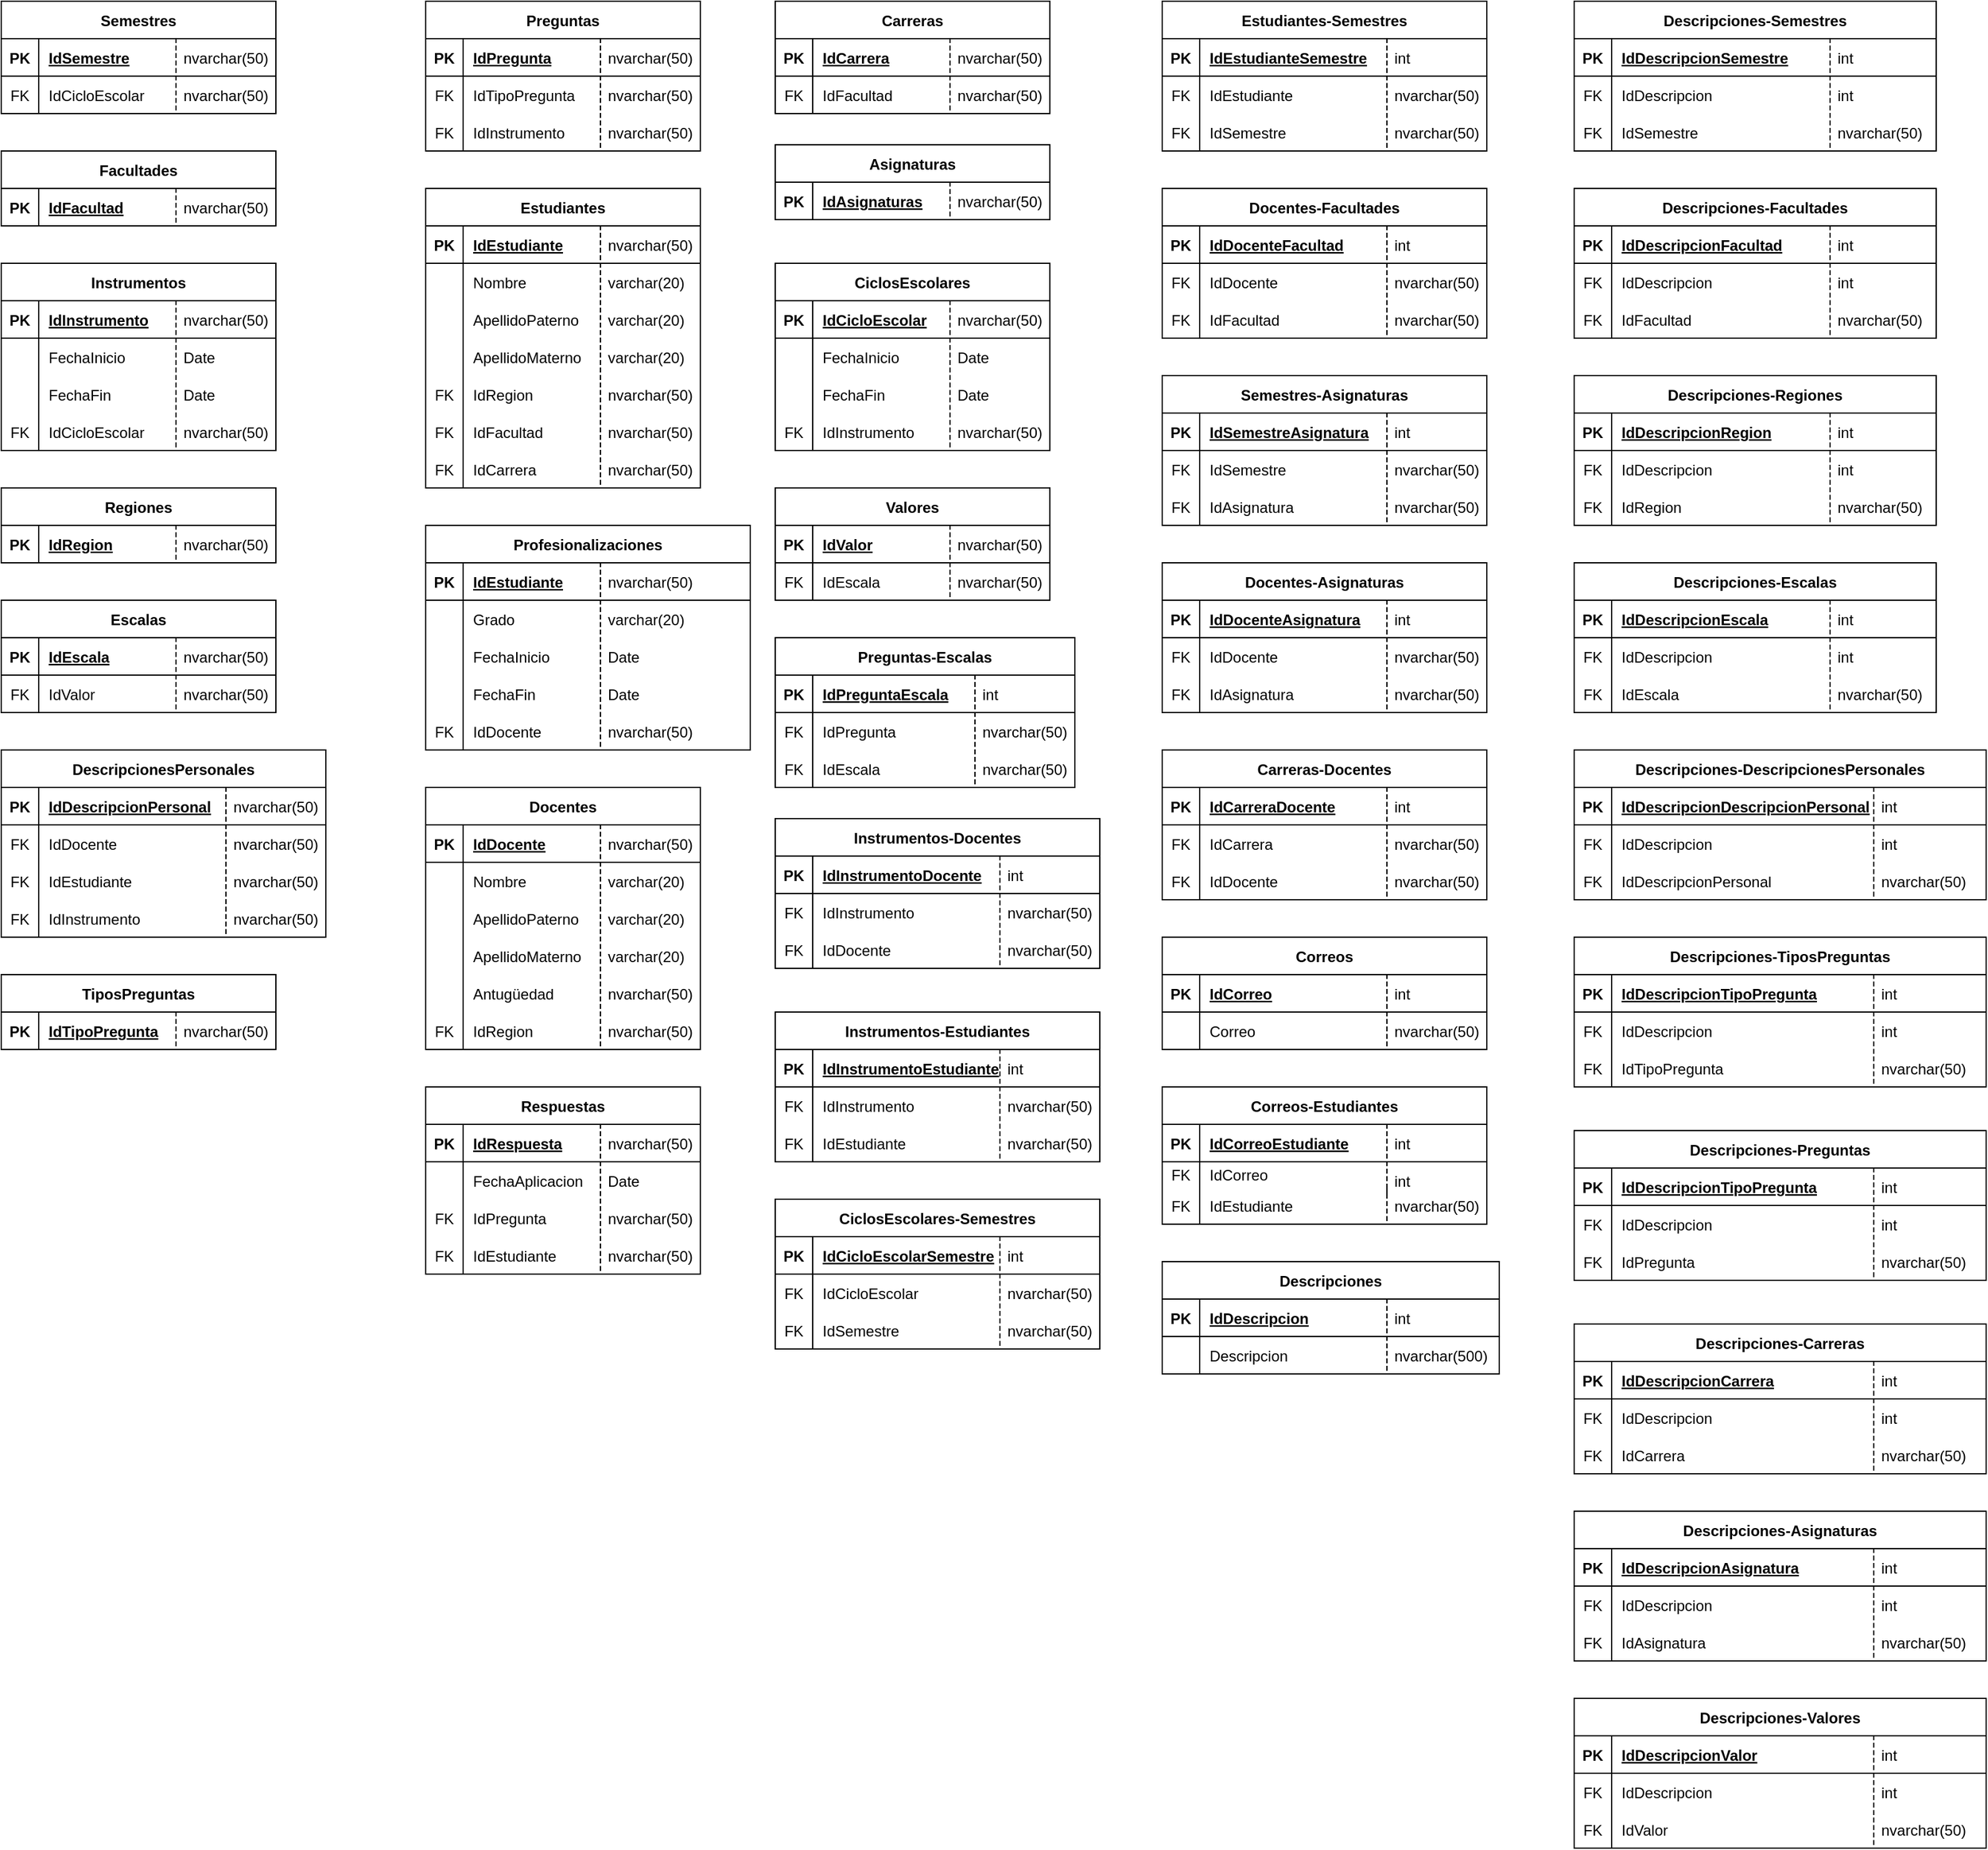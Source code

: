 <mxfile version="20.3.3" type="device"><diagram id="C55ir78CXwvMnC2TkxZb" name="Página-1"><mxGraphModel dx="1055" dy="422" grid="1" gridSize="10" guides="1" tooltips="1" connect="1" arrows="1" fold="1" page="1" pageScale="1" pageWidth="3000" pageHeight="2000" math="0" shadow="0"><root><mxCell id="0"/><mxCell id="1" parent="0"/><mxCell id="snQD7i-HxotZNfOFh9T0-1" value="Semestres" style="shape=table;startSize=30;container=1;collapsible=1;childLayout=tableLayout;fixedRows=1;rowLines=0;fontStyle=1;align=center;resizeLast=1;" parent="1" vertex="1"><mxGeometry x="20" y="160" width="220" height="90" as="geometry"/></mxCell><mxCell id="snQD7i-HxotZNfOFh9T0-2" value="" style="shape=tableRow;horizontal=0;startSize=0;swimlaneHead=0;swimlaneBody=0;fillColor=none;collapsible=0;dropTarget=0;points=[[0,0.5],[1,0.5]];portConstraint=eastwest;top=0;left=0;right=0;bottom=1;" parent="snQD7i-HxotZNfOFh9T0-1" vertex="1"><mxGeometry y="30" width="220" height="30" as="geometry"/></mxCell><mxCell id="snQD7i-HxotZNfOFh9T0-3" value="PK" style="shape=partialRectangle;connectable=0;fillColor=none;top=0;left=0;bottom=0;right=0;fontStyle=1;overflow=hidden;" parent="snQD7i-HxotZNfOFh9T0-2" vertex="1"><mxGeometry width="30" height="30" as="geometry"><mxRectangle width="30" height="30" as="alternateBounds"/></mxGeometry></mxCell><mxCell id="snQD7i-HxotZNfOFh9T0-4" value="IdSemestre" style="shape=partialRectangle;connectable=0;fillColor=none;top=0;left=0;bottom=0;right=0;align=left;spacingLeft=6;fontStyle=5;overflow=hidden;" parent="snQD7i-HxotZNfOFh9T0-2" vertex="1"><mxGeometry x="30" width="190" height="30" as="geometry"><mxRectangle width="190" height="30" as="alternateBounds"/></mxGeometry></mxCell><mxCell id="snQD7i-HxotZNfOFh9T0-5" value="" style="shape=tableRow;horizontal=0;startSize=0;swimlaneHead=0;swimlaneBody=0;fillColor=none;collapsible=0;dropTarget=0;points=[[0,0.5],[1,0.5]];portConstraint=eastwest;top=0;left=0;right=0;bottom=0;" parent="snQD7i-HxotZNfOFh9T0-1" vertex="1"><mxGeometry y="60" width="220" height="30" as="geometry"/></mxCell><mxCell id="snQD7i-HxotZNfOFh9T0-6" value="" style="shape=partialRectangle;connectable=0;fillColor=none;top=0;left=0;bottom=0;right=0;editable=1;overflow=hidden;" parent="snQD7i-HxotZNfOFh9T0-5" vertex="1"><mxGeometry width="30" height="30" as="geometry"><mxRectangle width="30" height="30" as="alternateBounds"/></mxGeometry></mxCell><mxCell id="snQD7i-HxotZNfOFh9T0-7" value="" style="shape=partialRectangle;connectable=0;fillColor=none;top=0;left=0;bottom=0;right=0;align=left;spacingLeft=6;overflow=hidden;" parent="snQD7i-HxotZNfOFh9T0-5" vertex="1"><mxGeometry x="30" width="190" height="30" as="geometry"><mxRectangle width="190" height="30" as="alternateBounds"/></mxGeometry></mxCell><mxCell id="snQD7i-HxotZNfOFh9T0-14" value="" style="shape=table;startSize=0;container=1;collapsible=1;childLayout=tableLayout;fixedRows=1;rowLines=0;fontStyle=0;align=center;resizeLast=1;strokeColor=none;fillColor=none;collapsible=0;" parent="1" vertex="1"><mxGeometry x="20" y="220" width="180" height="30" as="geometry"/></mxCell><mxCell id="snQD7i-HxotZNfOFh9T0-15" value="" style="shape=tableRow;horizontal=0;startSize=0;swimlaneHead=0;swimlaneBody=0;fillColor=none;collapsible=0;dropTarget=0;points=[[0,0.5],[1,0.5]];portConstraint=eastwest;top=0;left=0;right=0;bottom=0;" parent="snQD7i-HxotZNfOFh9T0-14" vertex="1"><mxGeometry width="180" height="30" as="geometry"/></mxCell><mxCell id="snQD7i-HxotZNfOFh9T0-16" value="FK" style="shape=partialRectangle;connectable=0;fillColor=none;top=0;left=0;bottom=0;right=0;fontStyle=0;overflow=hidden;" parent="snQD7i-HxotZNfOFh9T0-15" vertex="1"><mxGeometry width="30" height="30" as="geometry"><mxRectangle width="30" height="30" as="alternateBounds"/></mxGeometry></mxCell><mxCell id="snQD7i-HxotZNfOFh9T0-17" value="IdCicloEscolar" style="shape=partialRectangle;connectable=0;fillColor=none;top=0;left=0;bottom=0;right=0;align=left;spacingLeft=6;fontStyle=0;overflow=hidden;" parent="snQD7i-HxotZNfOFh9T0-15" vertex="1"><mxGeometry x="30" width="150" height="30" as="geometry"><mxRectangle width="150" height="30" as="alternateBounds"/></mxGeometry></mxCell><mxCell id="snQD7i-HxotZNfOFh9T0-18" value="nvarchar(50)" style="shape=partialRectangle;fillColor=none;align=left;verticalAlign=middle;strokeColor=none;spacingLeft=34;rotatable=0;points=[[0,0.5],[1,0.5]];portConstraint=eastwest;dropTarget=0;" parent="1" vertex="1"><mxGeometry x="130" y="190" width="90" height="30" as="geometry"/></mxCell><mxCell id="snQD7i-HxotZNfOFh9T0-19" value="" style="shape=partialRectangle;top=0;left=0;bottom=0;fillColor=none;stokeWidth=1;dashed=1;align=left;verticalAlign=middle;spacingLeft=4;spacingRight=4;overflow=hidden;rotatable=0;points=[];portConstraint=eastwest;part=1;" parent="snQD7i-HxotZNfOFh9T0-18" vertex="1" connectable="0"><mxGeometry width="30" height="30" as="geometry"/></mxCell><mxCell id="snQD7i-HxotZNfOFh9T0-20" value="nvarchar(50)" style="shape=partialRectangle;fillColor=none;align=left;verticalAlign=middle;strokeColor=none;spacingLeft=34;rotatable=0;points=[[0,0.5],[1,0.5]];portConstraint=eastwest;dropTarget=0;" parent="1" vertex="1"><mxGeometry x="130" y="220" width="90" height="30" as="geometry"/></mxCell><mxCell id="snQD7i-HxotZNfOFh9T0-21" value="" style="shape=partialRectangle;top=0;left=0;bottom=0;fillColor=none;stokeWidth=1;dashed=1;align=left;verticalAlign=middle;spacingLeft=4;spacingRight=4;overflow=hidden;rotatable=0;points=[];portConstraint=eastwest;part=1;" parent="snQD7i-HxotZNfOFh9T0-20" vertex="1" connectable="0"><mxGeometry width="30" height="30" as="geometry"/></mxCell><mxCell id="snQD7i-HxotZNfOFh9T0-24" value="Facultades" style="shape=table;startSize=30;container=1;collapsible=1;childLayout=tableLayout;fixedRows=1;rowLines=0;fontStyle=1;align=center;resizeLast=1;" parent="1" vertex="1"><mxGeometry x="20" y="280" width="220" height="60" as="geometry"/></mxCell><mxCell id="snQD7i-HxotZNfOFh9T0-25" value="" style="shape=tableRow;horizontal=0;startSize=0;swimlaneHead=0;swimlaneBody=0;fillColor=none;collapsible=0;dropTarget=0;points=[[0,0.5],[1,0.5]];portConstraint=eastwest;top=0;left=0;right=0;bottom=1;" parent="snQD7i-HxotZNfOFh9T0-24" vertex="1"><mxGeometry y="30" width="220" height="30" as="geometry"/></mxCell><mxCell id="snQD7i-HxotZNfOFh9T0-26" value="PK" style="shape=partialRectangle;connectable=0;fillColor=none;top=0;left=0;bottom=0;right=0;fontStyle=1;overflow=hidden;" parent="snQD7i-HxotZNfOFh9T0-25" vertex="1"><mxGeometry width="30" height="30" as="geometry"><mxRectangle width="30" height="30" as="alternateBounds"/></mxGeometry></mxCell><mxCell id="snQD7i-HxotZNfOFh9T0-27" value="IdFacultad" style="shape=partialRectangle;connectable=0;fillColor=none;top=0;left=0;bottom=0;right=0;align=left;spacingLeft=6;fontStyle=5;overflow=hidden;" parent="snQD7i-HxotZNfOFh9T0-25" vertex="1"><mxGeometry x="30" width="190" height="30" as="geometry"><mxRectangle width="190" height="30" as="alternateBounds"/></mxGeometry></mxCell><mxCell id="snQD7i-HxotZNfOFh9T0-35" value="nvarchar(50)" style="shape=partialRectangle;fillColor=none;align=left;verticalAlign=middle;strokeColor=none;spacingLeft=34;rotatable=0;points=[[0,0.5],[1,0.5]];portConstraint=eastwest;dropTarget=0;" parent="1" vertex="1"><mxGeometry x="130" y="310" width="90" height="30" as="geometry"/></mxCell><mxCell id="snQD7i-HxotZNfOFh9T0-36" value="" style="shape=partialRectangle;top=0;left=0;bottom=0;fillColor=none;stokeWidth=1;dashed=1;align=left;verticalAlign=middle;spacingLeft=4;spacingRight=4;overflow=hidden;rotatable=0;points=[];portConstraint=eastwest;part=1;" parent="snQD7i-HxotZNfOFh9T0-35" vertex="1" connectable="0"><mxGeometry width="30" height="30" as="geometry"/></mxCell><mxCell id="snQD7i-HxotZNfOFh9T0-39" value="Instrumentos" style="shape=table;startSize=30;container=1;collapsible=1;childLayout=tableLayout;fixedRows=1;rowLines=0;fontStyle=1;align=center;resizeLast=1;" parent="1" vertex="1"><mxGeometry x="20" y="370" width="220" height="150" as="geometry"/></mxCell><mxCell id="snQD7i-HxotZNfOFh9T0-40" value="" style="shape=tableRow;horizontal=0;startSize=0;swimlaneHead=0;swimlaneBody=0;fillColor=none;collapsible=0;dropTarget=0;points=[[0,0.5],[1,0.5]];portConstraint=eastwest;top=0;left=0;right=0;bottom=1;" parent="snQD7i-HxotZNfOFh9T0-39" vertex="1"><mxGeometry y="30" width="220" height="30" as="geometry"/></mxCell><mxCell id="snQD7i-HxotZNfOFh9T0-41" value="PK" style="shape=partialRectangle;connectable=0;fillColor=none;top=0;left=0;bottom=0;right=0;fontStyle=1;overflow=hidden;" parent="snQD7i-HxotZNfOFh9T0-40" vertex="1"><mxGeometry width="30" height="30" as="geometry"><mxRectangle width="30" height="30" as="alternateBounds"/></mxGeometry></mxCell><mxCell id="snQD7i-HxotZNfOFh9T0-42" value="IdInstrumento" style="shape=partialRectangle;connectable=0;fillColor=none;top=0;left=0;bottom=0;right=0;align=left;spacingLeft=6;fontStyle=5;overflow=hidden;" parent="snQD7i-HxotZNfOFh9T0-40" vertex="1"><mxGeometry x="30" width="190" height="30" as="geometry"><mxRectangle width="190" height="30" as="alternateBounds"/></mxGeometry></mxCell><mxCell id="snQD7i-HxotZNfOFh9T0-43" value="" style="shape=tableRow;horizontal=0;startSize=0;swimlaneHead=0;swimlaneBody=0;fillColor=none;collapsible=0;dropTarget=0;points=[[0,0.5],[1,0.5]];portConstraint=eastwest;top=0;left=0;right=0;bottom=0;" parent="snQD7i-HxotZNfOFh9T0-39" vertex="1"><mxGeometry y="60" width="220" height="30" as="geometry"/></mxCell><mxCell id="snQD7i-HxotZNfOFh9T0-44" value="" style="shape=partialRectangle;connectable=0;fillColor=none;top=0;left=0;bottom=0;right=0;editable=1;overflow=hidden;" parent="snQD7i-HxotZNfOFh9T0-43" vertex="1"><mxGeometry width="30" height="30" as="geometry"><mxRectangle width="30" height="30" as="alternateBounds"/></mxGeometry></mxCell><mxCell id="snQD7i-HxotZNfOFh9T0-45" value="" style="shape=partialRectangle;connectable=0;fillColor=none;top=0;left=0;bottom=0;right=0;align=left;spacingLeft=6;overflow=hidden;" parent="snQD7i-HxotZNfOFh9T0-43" vertex="1"><mxGeometry x="30" width="190" height="30" as="geometry"><mxRectangle width="190" height="30" as="alternateBounds"/></mxGeometry></mxCell><mxCell id="snQD7i-HxotZNfOFh9T0-63" value="" style="shape=tableRow;horizontal=0;startSize=0;swimlaneHead=0;swimlaneBody=0;fillColor=none;collapsible=0;dropTarget=0;points=[[0,0.5],[1,0.5]];portConstraint=eastwest;top=0;left=0;right=0;bottom=0;" parent="snQD7i-HxotZNfOFh9T0-39" vertex="1"><mxGeometry y="90" width="220" height="30" as="geometry"/></mxCell><mxCell id="snQD7i-HxotZNfOFh9T0-64" value="" style="shape=partialRectangle;connectable=0;fillColor=none;top=0;left=0;bottom=0;right=0;editable=1;overflow=hidden;" parent="snQD7i-HxotZNfOFh9T0-63" vertex="1"><mxGeometry width="30" height="30" as="geometry"><mxRectangle width="30" height="30" as="alternateBounds"/></mxGeometry></mxCell><mxCell id="snQD7i-HxotZNfOFh9T0-65" value="FechaFin" style="shape=partialRectangle;connectable=0;fillColor=none;top=0;left=0;bottom=0;right=0;align=left;spacingLeft=6;overflow=hidden;" parent="snQD7i-HxotZNfOFh9T0-63" vertex="1"><mxGeometry x="30" width="190" height="30" as="geometry"><mxRectangle width="190" height="30" as="alternateBounds"/></mxGeometry></mxCell><mxCell id="snQD7i-HxotZNfOFh9T0-67" value="" style="shape=tableRow;horizontal=0;startSize=0;swimlaneHead=0;swimlaneBody=0;fillColor=none;collapsible=0;dropTarget=0;points=[[0,0.5],[1,0.5]];portConstraint=eastwest;top=0;left=0;right=0;bottom=0;" parent="snQD7i-HxotZNfOFh9T0-39" vertex="1"><mxGeometry y="120" width="220" height="30" as="geometry"/></mxCell><mxCell id="snQD7i-HxotZNfOFh9T0-68" value="FK" style="shape=partialRectangle;connectable=0;fillColor=none;top=0;left=0;bottom=0;right=0;fontStyle=0;overflow=hidden;" parent="snQD7i-HxotZNfOFh9T0-67" vertex="1"><mxGeometry width="30" height="30" as="geometry"><mxRectangle width="30" height="30" as="alternateBounds"/></mxGeometry></mxCell><mxCell id="snQD7i-HxotZNfOFh9T0-69" value="IdCicloEscolar" style="shape=partialRectangle;connectable=0;fillColor=none;top=0;left=0;bottom=0;right=0;align=left;spacingLeft=6;fontStyle=0;overflow=hidden;" parent="snQD7i-HxotZNfOFh9T0-67" vertex="1"><mxGeometry x="30" width="190" height="30" as="geometry"><mxRectangle width="190" height="30" as="alternateBounds"/></mxGeometry></mxCell><mxCell id="snQD7i-HxotZNfOFh9T0-46" value="" style="shape=table;startSize=0;container=1;collapsible=1;childLayout=tableLayout;fixedRows=1;rowLines=0;fontStyle=0;align=center;resizeLast=1;strokeColor=none;fillColor=none;collapsible=0;" parent="1" vertex="1"><mxGeometry x="20" y="430" width="180" height="30" as="geometry"/></mxCell><mxCell id="snQD7i-HxotZNfOFh9T0-55" value="" style="shape=tableRow;horizontal=0;startSize=0;swimlaneHead=0;swimlaneBody=0;fillColor=none;collapsible=0;dropTarget=0;points=[[0,0.5],[1,0.5]];portConstraint=eastwest;top=0;left=0;right=0;bottom=0;" parent="snQD7i-HxotZNfOFh9T0-46" vertex="1"><mxGeometry width="180" height="30" as="geometry"/></mxCell><mxCell id="snQD7i-HxotZNfOFh9T0-56" value="" style="shape=partialRectangle;connectable=0;fillColor=none;top=0;left=0;bottom=0;right=0;editable=1;overflow=hidden;" parent="snQD7i-HxotZNfOFh9T0-55" vertex="1"><mxGeometry width="30" height="30" as="geometry"><mxRectangle width="30" height="30" as="alternateBounds"/></mxGeometry></mxCell><mxCell id="snQD7i-HxotZNfOFh9T0-57" value="FechaInicio" style="shape=partialRectangle;connectable=0;fillColor=none;top=0;left=0;bottom=0;right=0;align=left;spacingLeft=6;overflow=hidden;" parent="snQD7i-HxotZNfOFh9T0-55" vertex="1"><mxGeometry x="30" width="150" height="30" as="geometry"><mxRectangle width="150" height="30" as="alternateBounds"/></mxGeometry></mxCell><mxCell id="snQD7i-HxotZNfOFh9T0-50" value="nvarchar(50)" style="shape=partialRectangle;fillColor=none;align=left;verticalAlign=middle;strokeColor=none;spacingLeft=34;rotatable=0;points=[[0,0.5],[1,0.5]];portConstraint=eastwest;dropTarget=0;" parent="1" vertex="1"><mxGeometry x="130" y="400" width="90" height="30" as="geometry"/></mxCell><mxCell id="snQD7i-HxotZNfOFh9T0-51" value="" style="shape=partialRectangle;top=0;left=0;bottom=0;fillColor=none;stokeWidth=1;dashed=1;align=left;verticalAlign=middle;spacingLeft=4;spacingRight=4;overflow=hidden;rotatable=0;points=[];portConstraint=eastwest;part=1;" parent="snQD7i-HxotZNfOFh9T0-50" vertex="1" connectable="0"><mxGeometry width="30" height="30" as="geometry"/></mxCell><mxCell id="snQD7i-HxotZNfOFh9T0-52" value="Date" style="shape=partialRectangle;fillColor=none;align=left;verticalAlign=middle;strokeColor=none;spacingLeft=34;rotatable=0;points=[[0,0.5],[1,0.5]];portConstraint=eastwest;dropTarget=0;" parent="1" vertex="1"><mxGeometry x="130" y="430" width="90" height="30" as="geometry"/></mxCell><mxCell id="snQD7i-HxotZNfOFh9T0-53" value="" style="shape=partialRectangle;top=0;left=0;bottom=0;fillColor=none;stokeWidth=1;dashed=1;align=left;verticalAlign=middle;spacingLeft=4;spacingRight=4;overflow=hidden;rotatable=0;points=[];portConstraint=eastwest;part=1;" parent="snQD7i-HxotZNfOFh9T0-52" vertex="1" connectable="0"><mxGeometry width="30" height="30" as="geometry"/></mxCell><mxCell id="snQD7i-HxotZNfOFh9T0-70" value="Date" style="shape=partialRectangle;fillColor=none;align=left;verticalAlign=middle;strokeColor=none;spacingLeft=34;rotatable=0;points=[[0,0.5],[1,0.5]];portConstraint=eastwest;dropTarget=0;" parent="1" vertex="1"><mxGeometry x="130" y="460" width="90" height="30" as="geometry"/></mxCell><mxCell id="snQD7i-HxotZNfOFh9T0-71" value="" style="shape=partialRectangle;top=0;left=0;bottom=0;fillColor=none;stokeWidth=1;dashed=1;align=left;verticalAlign=middle;spacingLeft=4;spacingRight=4;overflow=hidden;rotatable=0;points=[];portConstraint=eastwest;part=1;" parent="snQD7i-HxotZNfOFh9T0-70" vertex="1" connectable="0"><mxGeometry width="30" height="30" as="geometry"/></mxCell><mxCell id="snQD7i-HxotZNfOFh9T0-72" value="nvarchar(50)" style="shape=partialRectangle;fillColor=none;align=left;verticalAlign=middle;strokeColor=none;spacingLeft=34;rotatable=0;points=[[0,0.5],[1,0.5]];portConstraint=eastwest;dropTarget=0;" parent="1" vertex="1"><mxGeometry x="130" y="490" width="90" height="30" as="geometry"/></mxCell><mxCell id="snQD7i-HxotZNfOFh9T0-73" value="" style="shape=partialRectangle;top=0;left=0;bottom=0;fillColor=none;stokeWidth=1;dashed=1;align=left;verticalAlign=middle;spacingLeft=4;spacingRight=4;overflow=hidden;rotatable=0;points=[];portConstraint=eastwest;part=1;" parent="snQD7i-HxotZNfOFh9T0-72" vertex="1" connectable="0"><mxGeometry width="30" height="30" as="geometry"/></mxCell><mxCell id="snQD7i-HxotZNfOFh9T0-74" value="Regiones" style="shape=table;startSize=30;container=1;collapsible=1;childLayout=tableLayout;fixedRows=1;rowLines=0;fontStyle=1;align=center;resizeLast=1;" parent="1" vertex="1"><mxGeometry x="20" y="550" width="220" height="60" as="geometry"/></mxCell><mxCell id="snQD7i-HxotZNfOFh9T0-75" value="" style="shape=tableRow;horizontal=0;startSize=0;swimlaneHead=0;swimlaneBody=0;fillColor=none;collapsible=0;dropTarget=0;points=[[0,0.5],[1,0.5]];portConstraint=eastwest;top=0;left=0;right=0;bottom=1;" parent="snQD7i-HxotZNfOFh9T0-74" vertex="1"><mxGeometry y="30" width="220" height="30" as="geometry"/></mxCell><mxCell id="snQD7i-HxotZNfOFh9T0-76" value="PK" style="shape=partialRectangle;connectable=0;fillColor=none;top=0;left=0;bottom=0;right=0;fontStyle=1;overflow=hidden;" parent="snQD7i-HxotZNfOFh9T0-75" vertex="1"><mxGeometry width="30" height="30" as="geometry"><mxRectangle width="30" height="30" as="alternateBounds"/></mxGeometry></mxCell><mxCell id="snQD7i-HxotZNfOFh9T0-77" value="IdRegion" style="shape=partialRectangle;connectable=0;fillColor=none;top=0;left=0;bottom=0;right=0;align=left;spacingLeft=6;fontStyle=5;overflow=hidden;" parent="snQD7i-HxotZNfOFh9T0-75" vertex="1"><mxGeometry x="30" width="190" height="30" as="geometry"><mxRectangle width="190" height="30" as="alternateBounds"/></mxGeometry></mxCell><mxCell id="snQD7i-HxotZNfOFh9T0-78" value="nvarchar(50)" style="shape=partialRectangle;fillColor=none;align=left;verticalAlign=middle;strokeColor=none;spacingLeft=34;rotatable=0;points=[[0,0.5],[1,0.5]];portConstraint=eastwest;dropTarget=0;" parent="1" vertex="1"><mxGeometry x="130" y="580" width="90" height="30" as="geometry"/></mxCell><mxCell id="snQD7i-HxotZNfOFh9T0-79" value="" style="shape=partialRectangle;top=0;left=0;bottom=0;fillColor=none;stokeWidth=1;dashed=1;align=left;verticalAlign=middle;spacingLeft=4;spacingRight=4;overflow=hidden;rotatable=0;points=[];portConstraint=eastwest;part=1;" parent="snQD7i-HxotZNfOFh9T0-78" vertex="1" connectable="0"><mxGeometry width="30" height="30" as="geometry"/></mxCell><mxCell id="snQD7i-HxotZNfOFh9T0-80" value="Escalas" style="shape=table;startSize=30;container=1;collapsible=1;childLayout=tableLayout;fixedRows=1;rowLines=0;fontStyle=1;align=center;resizeLast=1;" parent="1" vertex="1"><mxGeometry x="20" y="640" width="220" height="90" as="geometry"/></mxCell><mxCell id="snQD7i-HxotZNfOFh9T0-81" value="" style="shape=tableRow;horizontal=0;startSize=0;swimlaneHead=0;swimlaneBody=0;fillColor=none;collapsible=0;dropTarget=0;points=[[0,0.5],[1,0.5]];portConstraint=eastwest;top=0;left=0;right=0;bottom=1;" parent="snQD7i-HxotZNfOFh9T0-80" vertex="1"><mxGeometry y="30" width="220" height="30" as="geometry"/></mxCell><mxCell id="snQD7i-HxotZNfOFh9T0-82" value="PK" style="shape=partialRectangle;connectable=0;fillColor=none;top=0;left=0;bottom=0;right=0;fontStyle=1;overflow=hidden;" parent="snQD7i-HxotZNfOFh9T0-81" vertex="1"><mxGeometry width="30" height="30" as="geometry"><mxRectangle width="30" height="30" as="alternateBounds"/></mxGeometry></mxCell><mxCell id="snQD7i-HxotZNfOFh9T0-83" value="IdEscala" style="shape=partialRectangle;connectable=0;fillColor=none;top=0;left=0;bottom=0;right=0;align=left;spacingLeft=6;fontStyle=5;overflow=hidden;" parent="snQD7i-HxotZNfOFh9T0-81" vertex="1"><mxGeometry x="30" width="190" height="30" as="geometry"><mxRectangle width="190" height="30" as="alternateBounds"/></mxGeometry></mxCell><mxCell id="snQD7i-HxotZNfOFh9T0-84" value="" style="shape=tableRow;horizontal=0;startSize=0;swimlaneHead=0;swimlaneBody=0;fillColor=none;collapsible=0;dropTarget=0;points=[[0,0.5],[1,0.5]];portConstraint=eastwest;top=0;left=0;right=0;bottom=0;" parent="snQD7i-HxotZNfOFh9T0-80" vertex="1"><mxGeometry y="60" width="220" height="30" as="geometry"/></mxCell><mxCell id="snQD7i-HxotZNfOFh9T0-85" value="" style="shape=partialRectangle;connectable=0;fillColor=none;top=0;left=0;bottom=0;right=0;editable=1;overflow=hidden;" parent="snQD7i-HxotZNfOFh9T0-84" vertex="1"><mxGeometry width="30" height="30" as="geometry"><mxRectangle width="30" height="30" as="alternateBounds"/></mxGeometry></mxCell><mxCell id="snQD7i-HxotZNfOFh9T0-86" value="" style="shape=partialRectangle;connectable=0;fillColor=none;top=0;left=0;bottom=0;right=0;align=left;spacingLeft=6;overflow=hidden;" parent="snQD7i-HxotZNfOFh9T0-84" vertex="1"><mxGeometry x="30" width="190" height="30" as="geometry"><mxRectangle width="190" height="30" as="alternateBounds"/></mxGeometry></mxCell><mxCell id="snQD7i-HxotZNfOFh9T0-87" value="" style="shape=table;startSize=0;container=1;collapsible=1;childLayout=tableLayout;fixedRows=1;rowLines=0;fontStyle=0;align=center;resizeLast=1;strokeColor=none;fillColor=none;collapsible=0;" parent="1" vertex="1"><mxGeometry x="20" y="700" width="180" height="30" as="geometry"/></mxCell><mxCell id="snQD7i-HxotZNfOFh9T0-88" value="" style="shape=tableRow;horizontal=0;startSize=0;swimlaneHead=0;swimlaneBody=0;fillColor=none;collapsible=0;dropTarget=0;points=[[0,0.5],[1,0.5]];portConstraint=eastwest;top=0;left=0;right=0;bottom=0;" parent="snQD7i-HxotZNfOFh9T0-87" vertex="1"><mxGeometry width="180" height="30" as="geometry"/></mxCell><mxCell id="snQD7i-HxotZNfOFh9T0-89" value="FK" style="shape=partialRectangle;connectable=0;fillColor=none;top=0;left=0;bottom=0;right=0;fontStyle=0;overflow=hidden;" parent="snQD7i-HxotZNfOFh9T0-88" vertex="1"><mxGeometry width="30" height="30" as="geometry"><mxRectangle width="30" height="30" as="alternateBounds"/></mxGeometry></mxCell><mxCell id="snQD7i-HxotZNfOFh9T0-90" value="IdValor" style="shape=partialRectangle;connectable=0;fillColor=none;top=0;left=0;bottom=0;right=0;align=left;spacingLeft=6;fontStyle=0;overflow=hidden;" parent="snQD7i-HxotZNfOFh9T0-88" vertex="1"><mxGeometry x="30" width="150" height="30" as="geometry"><mxRectangle width="150" height="30" as="alternateBounds"/></mxGeometry></mxCell><mxCell id="snQD7i-HxotZNfOFh9T0-91" value="nvarchar(50)" style="shape=partialRectangle;fillColor=none;align=left;verticalAlign=middle;strokeColor=none;spacingLeft=34;rotatable=0;points=[[0,0.5],[1,0.5]];portConstraint=eastwest;dropTarget=0;" parent="1" vertex="1"><mxGeometry x="130" y="670" width="90" height="30" as="geometry"/></mxCell><mxCell id="snQD7i-HxotZNfOFh9T0-92" value="" style="shape=partialRectangle;top=0;left=0;bottom=0;fillColor=none;stokeWidth=1;dashed=1;align=left;verticalAlign=middle;spacingLeft=4;spacingRight=4;overflow=hidden;rotatable=0;points=[];portConstraint=eastwest;part=1;" parent="snQD7i-HxotZNfOFh9T0-91" vertex="1" connectable="0"><mxGeometry width="30" height="30" as="geometry"/></mxCell><mxCell id="snQD7i-HxotZNfOFh9T0-93" value="nvarchar(50)" style="shape=partialRectangle;fillColor=none;align=left;verticalAlign=middle;strokeColor=none;spacingLeft=34;rotatable=0;points=[[0,0.5],[1,0.5]];portConstraint=eastwest;dropTarget=0;" parent="1" vertex="1"><mxGeometry x="130" y="700" width="90" height="30" as="geometry"/></mxCell><mxCell id="snQD7i-HxotZNfOFh9T0-94" value="" style="shape=partialRectangle;top=0;left=0;bottom=0;fillColor=none;stokeWidth=1;dashed=1;align=left;verticalAlign=middle;spacingLeft=4;spacingRight=4;overflow=hidden;rotatable=0;points=[];portConstraint=eastwest;part=1;" parent="snQD7i-HxotZNfOFh9T0-93" vertex="1" connectable="0"><mxGeometry width="30" height="30" as="geometry"/></mxCell><mxCell id="snQD7i-HxotZNfOFh9T0-95" value="DescripcionesPersonales" style="shape=table;startSize=30;container=1;collapsible=1;childLayout=tableLayout;fixedRows=1;rowLines=0;fontStyle=1;align=center;resizeLast=1;" parent="1" vertex="1"><mxGeometry x="20" y="760" width="260" height="150" as="geometry"/></mxCell><mxCell id="snQD7i-HxotZNfOFh9T0-96" value="" style="shape=tableRow;horizontal=0;startSize=0;swimlaneHead=0;swimlaneBody=0;fillColor=none;collapsible=0;dropTarget=0;points=[[0,0.5],[1,0.5]];portConstraint=eastwest;top=0;left=0;right=0;bottom=1;" parent="snQD7i-HxotZNfOFh9T0-95" vertex="1"><mxGeometry y="30" width="260" height="30" as="geometry"/></mxCell><mxCell id="snQD7i-HxotZNfOFh9T0-97" value="PK" style="shape=partialRectangle;connectable=0;fillColor=none;top=0;left=0;bottom=0;right=0;fontStyle=1;overflow=hidden;" parent="snQD7i-HxotZNfOFh9T0-96" vertex="1"><mxGeometry width="30" height="30" as="geometry"><mxRectangle width="30" height="30" as="alternateBounds"/></mxGeometry></mxCell><mxCell id="snQD7i-HxotZNfOFh9T0-98" value="IdDescripcionPersonal" style="shape=partialRectangle;connectable=0;fillColor=none;top=0;left=0;bottom=0;right=0;align=left;spacingLeft=6;fontStyle=5;overflow=hidden;" parent="snQD7i-HxotZNfOFh9T0-96" vertex="1"><mxGeometry x="30" width="230" height="30" as="geometry"><mxRectangle width="230" height="30" as="alternateBounds"/></mxGeometry></mxCell><mxCell id="snQD7i-HxotZNfOFh9T0-103" value="" style="shape=tableRow;horizontal=0;startSize=0;swimlaneHead=0;swimlaneBody=0;fillColor=none;collapsible=0;dropTarget=0;points=[[0,0.5],[1,0.5]];portConstraint=eastwest;top=0;left=0;right=0;bottom=0;" parent="snQD7i-HxotZNfOFh9T0-95" vertex="1"><mxGeometry y="60" width="260" height="30" as="geometry"/></mxCell><mxCell id="snQD7i-HxotZNfOFh9T0-104" value="FK" style="shape=partialRectangle;connectable=0;fillColor=none;top=0;left=0;bottom=0;right=0;fontStyle=0;overflow=hidden;" parent="snQD7i-HxotZNfOFh9T0-103" vertex="1"><mxGeometry width="30" height="30" as="geometry"><mxRectangle width="30" height="30" as="alternateBounds"/></mxGeometry></mxCell><mxCell id="snQD7i-HxotZNfOFh9T0-105" value="IdDocente" style="shape=partialRectangle;connectable=0;fillColor=none;top=0;left=0;bottom=0;right=0;align=left;spacingLeft=6;fontStyle=0;overflow=hidden;" parent="snQD7i-HxotZNfOFh9T0-103" vertex="1"><mxGeometry x="30" width="230" height="30" as="geometry"><mxRectangle width="230" height="30" as="alternateBounds"/></mxGeometry></mxCell><mxCell id="snQD7i-HxotZNfOFh9T0-111" value="" style="shape=tableRow;horizontal=0;startSize=0;swimlaneHead=0;swimlaneBody=0;fillColor=none;collapsible=0;dropTarget=0;points=[[0,0.5],[1,0.5]];portConstraint=eastwest;top=0;left=0;right=0;bottom=0;" parent="snQD7i-HxotZNfOFh9T0-95" vertex="1"><mxGeometry y="90" width="260" height="30" as="geometry"/></mxCell><mxCell id="snQD7i-HxotZNfOFh9T0-112" value="FK" style="shape=partialRectangle;connectable=0;fillColor=none;top=0;left=0;bottom=0;right=0;fontStyle=0;overflow=hidden;" parent="snQD7i-HxotZNfOFh9T0-111" vertex="1"><mxGeometry width="30" height="30" as="geometry"><mxRectangle width="30" height="30" as="alternateBounds"/></mxGeometry></mxCell><mxCell id="snQD7i-HxotZNfOFh9T0-113" value="IdEstudiante" style="shape=partialRectangle;connectable=0;fillColor=none;top=0;left=0;bottom=0;right=0;align=left;spacingLeft=6;fontStyle=0;overflow=hidden;" parent="snQD7i-HxotZNfOFh9T0-111" vertex="1"><mxGeometry x="30" width="230" height="30" as="geometry"><mxRectangle width="230" height="30" as="alternateBounds"/></mxGeometry></mxCell><mxCell id="snQD7i-HxotZNfOFh9T0-115" value="" style="shape=tableRow;horizontal=0;startSize=0;swimlaneHead=0;swimlaneBody=0;fillColor=none;collapsible=0;dropTarget=0;points=[[0,0.5],[1,0.5]];portConstraint=eastwest;top=0;left=0;right=0;bottom=0;" parent="snQD7i-HxotZNfOFh9T0-95" vertex="1"><mxGeometry y="120" width="260" height="30" as="geometry"/></mxCell><mxCell id="snQD7i-HxotZNfOFh9T0-116" value="FK" style="shape=partialRectangle;connectable=0;fillColor=none;top=0;left=0;bottom=0;right=0;fontStyle=0;overflow=hidden;" parent="snQD7i-HxotZNfOFh9T0-115" vertex="1"><mxGeometry width="30" height="30" as="geometry"><mxRectangle width="30" height="30" as="alternateBounds"/></mxGeometry></mxCell><mxCell id="snQD7i-HxotZNfOFh9T0-117" value="IdInstrumento" style="shape=partialRectangle;connectable=0;fillColor=none;top=0;left=0;bottom=0;right=0;align=left;spacingLeft=6;fontStyle=0;overflow=hidden;" parent="snQD7i-HxotZNfOFh9T0-115" vertex="1"><mxGeometry x="30" width="230" height="30" as="geometry"><mxRectangle width="230" height="30" as="alternateBounds"/></mxGeometry></mxCell><mxCell id="snQD7i-HxotZNfOFh9T0-106" value="nvarchar(50)" style="shape=partialRectangle;fillColor=none;align=left;verticalAlign=middle;strokeColor=none;spacingLeft=34;rotatable=0;points=[[0,0.5],[1,0.5]];portConstraint=eastwest;dropTarget=0;" parent="1" vertex="1"><mxGeometry x="170" y="790" width="90" height="30" as="geometry"/></mxCell><mxCell id="snQD7i-HxotZNfOFh9T0-107" value="" style="shape=partialRectangle;top=0;left=0;bottom=0;fillColor=none;stokeWidth=1;dashed=1;align=left;verticalAlign=middle;spacingLeft=4;spacingRight=4;overflow=hidden;rotatable=0;points=[];portConstraint=eastwest;part=1;" parent="snQD7i-HxotZNfOFh9T0-106" vertex="1" connectable="0"><mxGeometry width="30" height="30" as="geometry"/></mxCell><mxCell id="snQD7i-HxotZNfOFh9T0-108" value="nvarchar(50)" style="shape=partialRectangle;fillColor=none;align=left;verticalAlign=middle;strokeColor=none;spacingLeft=34;rotatable=0;points=[[0,0.5],[1,0.5]];portConstraint=eastwest;dropTarget=0;" parent="1" vertex="1"><mxGeometry x="170" y="820" width="90" height="30" as="geometry"/></mxCell><mxCell id="snQD7i-HxotZNfOFh9T0-109" value="" style="shape=partialRectangle;top=0;left=0;bottom=0;fillColor=none;stokeWidth=1;dashed=1;align=left;verticalAlign=middle;spacingLeft=4;spacingRight=4;overflow=hidden;rotatable=0;points=[];portConstraint=eastwest;part=1;" parent="snQD7i-HxotZNfOFh9T0-108" vertex="1" connectable="0"><mxGeometry width="30" height="30" as="geometry"/></mxCell><mxCell id="snQD7i-HxotZNfOFh9T0-118" value="nvarchar(50)" style="shape=partialRectangle;fillColor=none;align=left;verticalAlign=middle;strokeColor=none;spacingLeft=34;rotatable=0;points=[[0,0.5],[1,0.5]];portConstraint=eastwest;dropTarget=0;" parent="1" vertex="1"><mxGeometry x="170" y="850" width="90" height="30" as="geometry"/></mxCell><mxCell id="snQD7i-HxotZNfOFh9T0-119" value="" style="shape=partialRectangle;top=0;left=0;bottom=0;fillColor=none;stokeWidth=1;dashed=1;align=left;verticalAlign=middle;spacingLeft=4;spacingRight=4;overflow=hidden;rotatable=0;points=[];portConstraint=eastwest;part=1;" parent="snQD7i-HxotZNfOFh9T0-118" vertex="1" connectable="0"><mxGeometry width="30" height="30" as="geometry"/></mxCell><mxCell id="snQD7i-HxotZNfOFh9T0-120" value="nvarchar(50)" style="shape=partialRectangle;fillColor=none;align=left;verticalAlign=middle;strokeColor=none;spacingLeft=34;rotatable=0;points=[[0,0.5],[1,0.5]];portConstraint=eastwest;dropTarget=0;" parent="1" vertex="1"><mxGeometry x="170" y="880" width="90" height="30" as="geometry"/></mxCell><mxCell id="snQD7i-HxotZNfOFh9T0-121" value="" style="shape=partialRectangle;top=0;left=0;bottom=0;fillColor=none;stokeWidth=1;dashed=1;align=left;verticalAlign=middle;spacingLeft=4;spacingRight=4;overflow=hidden;rotatable=0;points=[];portConstraint=eastwest;part=1;" parent="snQD7i-HxotZNfOFh9T0-120" vertex="1" connectable="0"><mxGeometry width="30" height="30" as="geometry"/></mxCell><mxCell id="snQD7i-HxotZNfOFh9T0-122" value="TiposPreguntas" style="shape=table;startSize=30;container=1;collapsible=1;childLayout=tableLayout;fixedRows=1;rowLines=0;fontStyle=1;align=center;resizeLast=1;" parent="1" vertex="1"><mxGeometry x="20" y="940" width="220" height="60" as="geometry"/></mxCell><mxCell id="snQD7i-HxotZNfOFh9T0-123" value="" style="shape=tableRow;horizontal=0;startSize=0;swimlaneHead=0;swimlaneBody=0;fillColor=none;collapsible=0;dropTarget=0;points=[[0,0.5],[1,0.5]];portConstraint=eastwest;top=0;left=0;right=0;bottom=1;" parent="snQD7i-HxotZNfOFh9T0-122" vertex="1"><mxGeometry y="30" width="220" height="30" as="geometry"/></mxCell><mxCell id="snQD7i-HxotZNfOFh9T0-124" value="PK" style="shape=partialRectangle;connectable=0;fillColor=none;top=0;left=0;bottom=0;right=0;fontStyle=1;overflow=hidden;" parent="snQD7i-HxotZNfOFh9T0-123" vertex="1"><mxGeometry width="30" height="30" as="geometry"><mxRectangle width="30" height="30" as="alternateBounds"/></mxGeometry></mxCell><mxCell id="snQD7i-HxotZNfOFh9T0-125" value="IdTipoPregunta" style="shape=partialRectangle;connectable=0;fillColor=none;top=0;left=0;bottom=0;right=0;align=left;spacingLeft=6;fontStyle=5;overflow=hidden;" parent="snQD7i-HxotZNfOFh9T0-123" vertex="1"><mxGeometry x="30" width="190" height="30" as="geometry"><mxRectangle width="190" height="30" as="alternateBounds"/></mxGeometry></mxCell><mxCell id="snQD7i-HxotZNfOFh9T0-126" value="nvarchar(50)" style="shape=partialRectangle;fillColor=none;align=left;verticalAlign=middle;strokeColor=none;spacingLeft=34;rotatable=0;points=[[0,0.5],[1,0.5]];portConstraint=eastwest;dropTarget=0;" parent="1" vertex="1"><mxGeometry x="130" y="970" width="90" height="30" as="geometry"/></mxCell><mxCell id="snQD7i-HxotZNfOFh9T0-127" value="" style="shape=partialRectangle;top=0;left=0;bottom=0;fillColor=none;stokeWidth=1;dashed=1;align=left;verticalAlign=middle;spacingLeft=4;spacingRight=4;overflow=hidden;rotatable=0;points=[];portConstraint=eastwest;part=1;" parent="snQD7i-HxotZNfOFh9T0-126" vertex="1" connectable="0"><mxGeometry width="30" height="30" as="geometry"/></mxCell><mxCell id="snQD7i-HxotZNfOFh9T0-133" value="Preguntas" style="shape=table;startSize=30;container=1;collapsible=1;childLayout=tableLayout;fixedRows=1;rowLines=0;fontStyle=1;align=center;resizeLast=1;" parent="1" vertex="1"><mxGeometry x="360" y="160" width="220" height="120" as="geometry"/></mxCell><mxCell id="snQD7i-HxotZNfOFh9T0-134" value="" style="shape=tableRow;horizontal=0;startSize=0;swimlaneHead=0;swimlaneBody=0;fillColor=none;collapsible=0;dropTarget=0;points=[[0,0.5],[1,0.5]];portConstraint=eastwest;top=0;left=0;right=0;bottom=1;" parent="snQD7i-HxotZNfOFh9T0-133" vertex="1"><mxGeometry y="30" width="220" height="30" as="geometry"/></mxCell><mxCell id="snQD7i-HxotZNfOFh9T0-135" value="PK" style="shape=partialRectangle;connectable=0;fillColor=none;top=0;left=0;bottom=0;right=0;fontStyle=1;overflow=hidden;" parent="snQD7i-HxotZNfOFh9T0-134" vertex="1"><mxGeometry width="30" height="30" as="geometry"><mxRectangle width="30" height="30" as="alternateBounds"/></mxGeometry></mxCell><mxCell id="snQD7i-HxotZNfOFh9T0-136" value="IdPregunta" style="shape=partialRectangle;connectable=0;fillColor=none;top=0;left=0;bottom=0;right=0;align=left;spacingLeft=6;fontStyle=5;overflow=hidden;" parent="snQD7i-HxotZNfOFh9T0-134" vertex="1"><mxGeometry x="30" width="190" height="30" as="geometry"><mxRectangle width="190" height="30" as="alternateBounds"/></mxGeometry></mxCell><mxCell id="snQD7i-HxotZNfOFh9T0-137" value="" style="shape=tableRow;horizontal=0;startSize=0;swimlaneHead=0;swimlaneBody=0;fillColor=none;collapsible=0;dropTarget=0;points=[[0,0.5],[1,0.5]];portConstraint=eastwest;top=0;left=0;right=0;bottom=0;" parent="snQD7i-HxotZNfOFh9T0-133" vertex="1"><mxGeometry y="60" width="220" height="60" as="geometry"/></mxCell><mxCell id="snQD7i-HxotZNfOFh9T0-138" value="" style="shape=partialRectangle;connectable=0;fillColor=none;top=0;left=0;bottom=0;right=0;editable=1;overflow=hidden;" parent="snQD7i-HxotZNfOFh9T0-137" vertex="1"><mxGeometry width="30" height="60" as="geometry"><mxRectangle width="30" height="60" as="alternateBounds"/></mxGeometry></mxCell><mxCell id="snQD7i-HxotZNfOFh9T0-139" value="" style="shape=partialRectangle;connectable=0;fillColor=none;top=0;left=0;bottom=0;right=0;align=left;spacingLeft=6;overflow=hidden;" parent="snQD7i-HxotZNfOFh9T0-137" vertex="1"><mxGeometry x="30" width="190" height="60" as="geometry"><mxRectangle width="190" height="60" as="alternateBounds"/></mxGeometry></mxCell><mxCell id="snQD7i-HxotZNfOFh9T0-140" value="" style="shape=table;startSize=0;container=1;collapsible=1;childLayout=tableLayout;fixedRows=1;rowLines=0;fontStyle=0;align=center;resizeLast=1;strokeColor=none;fillColor=none;collapsible=0;" parent="1" vertex="1"><mxGeometry x="360" y="220" width="180" height="60" as="geometry"/></mxCell><mxCell id="snQD7i-HxotZNfOFh9T0-141" value="" style="shape=tableRow;horizontal=0;startSize=0;swimlaneHead=0;swimlaneBody=0;fillColor=none;collapsible=0;dropTarget=0;points=[[0,0.5],[1,0.5]];portConstraint=eastwest;top=0;left=0;right=0;bottom=0;" parent="snQD7i-HxotZNfOFh9T0-140" vertex="1"><mxGeometry width="180" height="30" as="geometry"/></mxCell><mxCell id="snQD7i-HxotZNfOFh9T0-142" value="FK" style="shape=partialRectangle;connectable=0;fillColor=none;top=0;left=0;bottom=0;right=0;fontStyle=0;overflow=hidden;" parent="snQD7i-HxotZNfOFh9T0-141" vertex="1"><mxGeometry width="30" height="30" as="geometry"><mxRectangle width="30" height="30" as="alternateBounds"/></mxGeometry></mxCell><mxCell id="snQD7i-HxotZNfOFh9T0-143" value="IdTipoPregunta" style="shape=partialRectangle;connectable=0;fillColor=none;top=0;left=0;bottom=0;right=0;align=left;spacingLeft=6;fontStyle=0;overflow=hidden;" parent="snQD7i-HxotZNfOFh9T0-141" vertex="1"><mxGeometry x="30" width="150" height="30" as="geometry"><mxRectangle width="150" height="30" as="alternateBounds"/></mxGeometry></mxCell><mxCell id="snQD7i-HxotZNfOFh9T0-149" value="" style="shape=tableRow;horizontal=0;startSize=0;swimlaneHead=0;swimlaneBody=0;fillColor=none;collapsible=0;dropTarget=0;points=[[0,0.5],[1,0.5]];portConstraint=eastwest;top=0;left=0;right=0;bottom=0;" parent="snQD7i-HxotZNfOFh9T0-140" vertex="1"><mxGeometry y="30" width="180" height="30" as="geometry"/></mxCell><mxCell id="snQD7i-HxotZNfOFh9T0-150" value="FK" style="shape=partialRectangle;connectable=0;fillColor=none;top=0;left=0;bottom=0;right=0;fontStyle=0;overflow=hidden;" parent="snQD7i-HxotZNfOFh9T0-149" vertex="1"><mxGeometry width="30" height="30" as="geometry"><mxRectangle width="30" height="30" as="alternateBounds"/></mxGeometry></mxCell><mxCell id="snQD7i-HxotZNfOFh9T0-151" value="IdInstrumento" style="shape=partialRectangle;connectable=0;fillColor=none;top=0;left=0;bottom=0;right=0;align=left;spacingLeft=6;fontStyle=0;overflow=hidden;" parent="snQD7i-HxotZNfOFh9T0-149" vertex="1"><mxGeometry x="30" width="150" height="30" as="geometry"><mxRectangle width="150" height="30" as="alternateBounds"/></mxGeometry></mxCell><mxCell id="snQD7i-HxotZNfOFh9T0-144" value="nvarchar(50)" style="shape=partialRectangle;fillColor=none;align=left;verticalAlign=middle;strokeColor=none;spacingLeft=34;rotatable=0;points=[[0,0.5],[1,0.5]];portConstraint=eastwest;dropTarget=0;" parent="1" vertex="1"><mxGeometry x="470" y="190" width="90" height="30" as="geometry"/></mxCell><mxCell id="snQD7i-HxotZNfOFh9T0-145" value="" style="shape=partialRectangle;top=0;left=0;bottom=0;fillColor=none;stokeWidth=1;dashed=1;align=left;verticalAlign=middle;spacingLeft=4;spacingRight=4;overflow=hidden;rotatable=0;points=[];portConstraint=eastwest;part=1;" parent="snQD7i-HxotZNfOFh9T0-144" vertex="1" connectable="0"><mxGeometry width="30" height="30" as="geometry"/></mxCell><mxCell id="snQD7i-HxotZNfOFh9T0-146" value="nvarchar(50)" style="shape=partialRectangle;fillColor=none;align=left;verticalAlign=middle;strokeColor=none;spacingLeft=34;rotatable=0;points=[[0,0.5],[1,0.5]];portConstraint=eastwest;dropTarget=0;" parent="1" vertex="1"><mxGeometry x="470" y="220" width="90" height="30" as="geometry"/></mxCell><mxCell id="snQD7i-HxotZNfOFh9T0-147" value="" style="shape=partialRectangle;top=0;left=0;bottom=0;fillColor=none;stokeWidth=1;dashed=1;align=left;verticalAlign=middle;spacingLeft=4;spacingRight=4;overflow=hidden;rotatable=0;points=[];portConstraint=eastwest;part=1;" parent="snQD7i-HxotZNfOFh9T0-146" vertex="1" connectable="0"><mxGeometry width="30" height="30" as="geometry"/></mxCell><mxCell id="snQD7i-HxotZNfOFh9T0-152" value="nvarchar(50)" style="shape=partialRectangle;fillColor=none;align=left;verticalAlign=middle;strokeColor=none;spacingLeft=34;rotatable=0;points=[[0,0.5],[1,0.5]];portConstraint=eastwest;dropTarget=0;" parent="1" vertex="1"><mxGeometry x="470" y="250" width="90" height="30" as="geometry"/></mxCell><mxCell id="snQD7i-HxotZNfOFh9T0-153" value="" style="shape=partialRectangle;top=0;left=0;bottom=0;fillColor=none;stokeWidth=1;dashed=1;align=left;verticalAlign=middle;spacingLeft=4;spacingRight=4;overflow=hidden;rotatable=0;points=[];portConstraint=eastwest;part=1;" parent="snQD7i-HxotZNfOFh9T0-152" vertex="1" connectable="0"><mxGeometry width="30" height="30" as="geometry"/></mxCell><mxCell id="snQD7i-HxotZNfOFh9T0-154" value="Estudiantes" style="shape=table;startSize=30;container=1;collapsible=1;childLayout=tableLayout;fixedRows=1;rowLines=0;fontStyle=1;align=center;resizeLast=1;" parent="1" vertex="1"><mxGeometry x="360" y="310" width="220" height="240" as="geometry"/></mxCell><mxCell id="snQD7i-HxotZNfOFh9T0-155" value="" style="shape=tableRow;horizontal=0;startSize=0;swimlaneHead=0;swimlaneBody=0;fillColor=none;collapsible=0;dropTarget=0;points=[[0,0.5],[1,0.5]];portConstraint=eastwest;top=0;left=0;right=0;bottom=1;" parent="snQD7i-HxotZNfOFh9T0-154" vertex="1"><mxGeometry y="30" width="220" height="30" as="geometry"/></mxCell><mxCell id="snQD7i-HxotZNfOFh9T0-156" value="PK" style="shape=partialRectangle;connectable=0;fillColor=none;top=0;left=0;bottom=0;right=0;fontStyle=1;overflow=hidden;" parent="snQD7i-HxotZNfOFh9T0-155" vertex="1"><mxGeometry width="30" height="30" as="geometry"><mxRectangle width="30" height="30" as="alternateBounds"/></mxGeometry></mxCell><mxCell id="snQD7i-HxotZNfOFh9T0-157" value="IdEstudiante" style="shape=partialRectangle;connectable=0;fillColor=none;top=0;left=0;bottom=0;right=0;align=left;spacingLeft=6;fontStyle=5;overflow=hidden;" parent="snQD7i-HxotZNfOFh9T0-155" vertex="1"><mxGeometry x="30" width="190" height="30" as="geometry"><mxRectangle width="190" height="30" as="alternateBounds"/></mxGeometry></mxCell><mxCell id="snQD7i-HxotZNfOFh9T0-158" value="" style="shape=tableRow;horizontal=0;startSize=0;swimlaneHead=0;swimlaneBody=0;fillColor=none;collapsible=0;dropTarget=0;points=[[0,0.5],[1,0.5]];portConstraint=eastwest;top=0;left=0;right=0;bottom=0;" parent="snQD7i-HxotZNfOFh9T0-154" vertex="1"><mxGeometry y="60" width="220" height="30" as="geometry"/></mxCell><mxCell id="snQD7i-HxotZNfOFh9T0-159" value="" style="shape=partialRectangle;connectable=0;fillColor=none;top=0;left=0;bottom=0;right=0;editable=1;overflow=hidden;" parent="snQD7i-HxotZNfOFh9T0-158" vertex="1"><mxGeometry width="30" height="30" as="geometry"><mxRectangle width="30" height="30" as="alternateBounds"/></mxGeometry></mxCell><mxCell id="snQD7i-HxotZNfOFh9T0-160" value="" style="shape=partialRectangle;connectable=0;fillColor=none;top=0;left=0;bottom=0;right=0;align=left;spacingLeft=6;overflow=hidden;" parent="snQD7i-HxotZNfOFh9T0-158" vertex="1"><mxGeometry x="30" width="190" height="30" as="geometry"><mxRectangle width="190" height="30" as="alternateBounds"/></mxGeometry></mxCell><mxCell id="snQD7i-HxotZNfOFh9T0-161" value="" style="shape=tableRow;horizontal=0;startSize=0;swimlaneHead=0;swimlaneBody=0;fillColor=none;collapsible=0;dropTarget=0;points=[[0,0.5],[1,0.5]];portConstraint=eastwest;top=0;left=0;right=0;bottom=0;" parent="snQD7i-HxotZNfOFh9T0-154" vertex="1"><mxGeometry y="90" width="220" height="30" as="geometry"/></mxCell><mxCell id="snQD7i-HxotZNfOFh9T0-162" value="" style="shape=partialRectangle;connectable=0;fillColor=none;top=0;left=0;bottom=0;right=0;editable=1;overflow=hidden;" parent="snQD7i-HxotZNfOFh9T0-161" vertex="1"><mxGeometry width="30" height="30" as="geometry"><mxRectangle width="30" height="30" as="alternateBounds"/></mxGeometry></mxCell><mxCell id="snQD7i-HxotZNfOFh9T0-163" value="ApellidoPaterno" style="shape=partialRectangle;connectable=0;fillColor=none;top=0;left=0;bottom=0;right=0;align=left;spacingLeft=6;overflow=hidden;" parent="snQD7i-HxotZNfOFh9T0-161" vertex="1"><mxGeometry x="30" width="190" height="30" as="geometry"><mxRectangle width="190" height="30" as="alternateBounds"/></mxGeometry></mxCell><mxCell id="snQD7i-HxotZNfOFh9T0-183" value="" style="shape=tableRow;horizontal=0;startSize=0;swimlaneHead=0;swimlaneBody=0;fillColor=none;collapsible=0;dropTarget=0;points=[[0,0.5],[1,0.5]];portConstraint=eastwest;top=0;left=0;right=0;bottom=0;" parent="snQD7i-HxotZNfOFh9T0-154" vertex="1"><mxGeometry y="120" width="220" height="30" as="geometry"/></mxCell><mxCell id="snQD7i-HxotZNfOFh9T0-184" value="" style="shape=partialRectangle;connectable=0;fillColor=none;top=0;left=0;bottom=0;right=0;editable=1;overflow=hidden;" parent="snQD7i-HxotZNfOFh9T0-183" vertex="1"><mxGeometry width="30" height="30" as="geometry"><mxRectangle width="30" height="30" as="alternateBounds"/></mxGeometry></mxCell><mxCell id="snQD7i-HxotZNfOFh9T0-185" value="ApellidoMaterno" style="shape=partialRectangle;connectable=0;fillColor=none;top=0;left=0;bottom=0;right=0;align=left;spacingLeft=6;overflow=hidden;" parent="snQD7i-HxotZNfOFh9T0-183" vertex="1"><mxGeometry x="30" width="190" height="30" as="geometry"><mxRectangle width="190" height="30" as="alternateBounds"/></mxGeometry></mxCell><mxCell id="snQD7i-HxotZNfOFh9T0-164" value="" style="shape=tableRow;horizontal=0;startSize=0;swimlaneHead=0;swimlaneBody=0;fillColor=none;collapsible=0;dropTarget=0;points=[[0,0.5],[1,0.5]];portConstraint=eastwest;top=0;left=0;right=0;bottom=0;" parent="snQD7i-HxotZNfOFh9T0-154" vertex="1"><mxGeometry y="150" width="220" height="30" as="geometry"/></mxCell><mxCell id="snQD7i-HxotZNfOFh9T0-165" value="FK" style="shape=partialRectangle;connectable=0;fillColor=none;top=0;left=0;bottom=0;right=0;fontStyle=0;overflow=hidden;" parent="snQD7i-HxotZNfOFh9T0-164" vertex="1"><mxGeometry width="30" height="30" as="geometry"><mxRectangle width="30" height="30" as="alternateBounds"/></mxGeometry></mxCell><mxCell id="snQD7i-HxotZNfOFh9T0-166" value="IdRegion" style="shape=partialRectangle;connectable=0;fillColor=none;top=0;left=0;bottom=0;right=0;align=left;spacingLeft=6;fontStyle=0;overflow=hidden;" parent="snQD7i-HxotZNfOFh9T0-164" vertex="1"><mxGeometry x="30" width="190" height="30" as="geometry"><mxRectangle width="190" height="30" as="alternateBounds"/></mxGeometry></mxCell><mxCell id="snQD7i-HxotZNfOFh9T0-189" value="" style="shape=tableRow;horizontal=0;startSize=0;swimlaneHead=0;swimlaneBody=0;fillColor=none;collapsible=0;dropTarget=0;points=[[0,0.5],[1,0.5]];portConstraint=eastwest;top=0;left=0;right=0;bottom=0;" parent="snQD7i-HxotZNfOFh9T0-154" vertex="1"><mxGeometry y="180" width="220" height="30" as="geometry"/></mxCell><mxCell id="snQD7i-HxotZNfOFh9T0-190" value="FK" style="shape=partialRectangle;connectable=0;fillColor=none;top=0;left=0;bottom=0;right=0;fontStyle=0;overflow=hidden;" parent="snQD7i-HxotZNfOFh9T0-189" vertex="1"><mxGeometry width="30" height="30" as="geometry"><mxRectangle width="30" height="30" as="alternateBounds"/></mxGeometry></mxCell><mxCell id="snQD7i-HxotZNfOFh9T0-191" value="IdFacultad" style="shape=partialRectangle;connectable=0;fillColor=none;top=0;left=0;bottom=0;right=0;align=left;spacingLeft=6;fontStyle=0;overflow=hidden;" parent="snQD7i-HxotZNfOFh9T0-189" vertex="1"><mxGeometry x="30" width="190" height="30" as="geometry"><mxRectangle width="190" height="30" as="alternateBounds"/></mxGeometry></mxCell><mxCell id="snQD7i-HxotZNfOFh9T0-194" value="" style="shape=tableRow;horizontal=0;startSize=0;swimlaneHead=0;swimlaneBody=0;fillColor=none;collapsible=0;dropTarget=0;points=[[0,0.5],[1,0.5]];portConstraint=eastwest;top=0;left=0;right=0;bottom=0;" parent="snQD7i-HxotZNfOFh9T0-154" vertex="1"><mxGeometry y="210" width="220" height="30" as="geometry"/></mxCell><mxCell id="snQD7i-HxotZNfOFh9T0-195" value="FK" style="shape=partialRectangle;connectable=0;fillColor=none;top=0;left=0;bottom=0;right=0;fontStyle=0;overflow=hidden;" parent="snQD7i-HxotZNfOFh9T0-194" vertex="1"><mxGeometry width="30" height="30" as="geometry"><mxRectangle width="30" height="30" as="alternateBounds"/></mxGeometry></mxCell><mxCell id="snQD7i-HxotZNfOFh9T0-196" value="IdCarrera" style="shape=partialRectangle;connectable=0;fillColor=none;top=0;left=0;bottom=0;right=0;align=left;spacingLeft=6;fontStyle=0;overflow=hidden;" parent="snQD7i-HxotZNfOFh9T0-194" vertex="1"><mxGeometry x="30" width="190" height="30" as="geometry"><mxRectangle width="190" height="30" as="alternateBounds"/></mxGeometry></mxCell><mxCell id="snQD7i-HxotZNfOFh9T0-167" value="" style="shape=table;startSize=0;container=1;collapsible=1;childLayout=tableLayout;fixedRows=1;rowLines=0;fontStyle=0;align=center;resizeLast=1;strokeColor=none;fillColor=none;collapsible=0;" parent="1" vertex="1"><mxGeometry x="360" y="370" width="180" height="30" as="geometry"/></mxCell><mxCell id="snQD7i-HxotZNfOFh9T0-168" value="" style="shape=tableRow;horizontal=0;startSize=0;swimlaneHead=0;swimlaneBody=0;fillColor=none;collapsible=0;dropTarget=0;points=[[0,0.5],[1,0.5]];portConstraint=eastwest;top=0;left=0;right=0;bottom=0;" parent="snQD7i-HxotZNfOFh9T0-167" vertex="1"><mxGeometry width="180" height="30" as="geometry"/></mxCell><mxCell id="snQD7i-HxotZNfOFh9T0-169" value="" style="shape=partialRectangle;connectable=0;fillColor=none;top=0;left=0;bottom=0;right=0;editable=1;overflow=hidden;" parent="snQD7i-HxotZNfOFh9T0-168" vertex="1"><mxGeometry width="30" height="30" as="geometry"><mxRectangle width="30" height="30" as="alternateBounds"/></mxGeometry></mxCell><mxCell id="snQD7i-HxotZNfOFh9T0-170" value="Nombre" style="shape=partialRectangle;connectable=0;fillColor=none;top=0;left=0;bottom=0;right=0;align=left;spacingLeft=6;overflow=hidden;" parent="snQD7i-HxotZNfOFh9T0-168" vertex="1"><mxGeometry x="30" width="150" height="30" as="geometry"><mxRectangle width="150" height="30" as="alternateBounds"/></mxGeometry></mxCell><mxCell id="snQD7i-HxotZNfOFh9T0-171" value="nvarchar(50)" style="shape=partialRectangle;fillColor=none;align=left;verticalAlign=middle;strokeColor=none;spacingLeft=34;rotatable=0;points=[[0,0.5],[1,0.5]];portConstraint=eastwest;dropTarget=0;" parent="1" vertex="1"><mxGeometry x="470" y="340" width="90" height="30" as="geometry"/></mxCell><mxCell id="snQD7i-HxotZNfOFh9T0-172" value="" style="shape=partialRectangle;top=0;left=0;bottom=0;fillColor=none;stokeWidth=1;dashed=1;align=left;verticalAlign=middle;spacingLeft=4;spacingRight=4;overflow=hidden;rotatable=0;points=[];portConstraint=eastwest;part=1;" parent="snQD7i-HxotZNfOFh9T0-171" vertex="1" connectable="0"><mxGeometry width="30" height="30" as="geometry"/></mxCell><mxCell id="snQD7i-HxotZNfOFh9T0-173" value="varchar(20)" style="shape=partialRectangle;fillColor=none;align=left;verticalAlign=middle;strokeColor=none;spacingLeft=34;rotatable=0;points=[[0,0.5],[1,0.5]];portConstraint=eastwest;dropTarget=0;" parent="1" vertex="1"><mxGeometry x="470" y="370" width="90" height="30" as="geometry"/></mxCell><mxCell id="snQD7i-HxotZNfOFh9T0-174" value="" style="shape=partialRectangle;top=0;left=0;bottom=0;fillColor=none;stokeWidth=1;dashed=1;align=left;verticalAlign=middle;spacingLeft=4;spacingRight=4;overflow=hidden;rotatable=0;points=[];portConstraint=eastwest;part=1;" parent="snQD7i-HxotZNfOFh9T0-173" vertex="1" connectable="0"><mxGeometry width="30" height="30" as="geometry"/></mxCell><mxCell id="snQD7i-HxotZNfOFh9T0-175" value="varchar(20)" style="shape=partialRectangle;fillColor=none;align=left;verticalAlign=middle;strokeColor=none;spacingLeft=34;rotatable=0;points=[[0,0.5],[1,0.5]];portConstraint=eastwest;dropTarget=0;" parent="1" vertex="1"><mxGeometry x="470" y="400" width="90" height="30" as="geometry"/></mxCell><mxCell id="snQD7i-HxotZNfOFh9T0-176" value="" style="shape=partialRectangle;top=0;left=0;bottom=0;fillColor=none;stokeWidth=1;dashed=1;align=left;verticalAlign=middle;spacingLeft=4;spacingRight=4;overflow=hidden;rotatable=0;points=[];portConstraint=eastwest;part=1;" parent="snQD7i-HxotZNfOFh9T0-175" vertex="1" connectable="0"><mxGeometry width="30" height="30" as="geometry"/></mxCell><mxCell id="snQD7i-HxotZNfOFh9T0-177" value="nvarchar(50)" style="shape=partialRectangle;fillColor=none;align=left;verticalAlign=middle;strokeColor=none;spacingLeft=34;rotatable=0;points=[[0,0.5],[1,0.5]];portConstraint=eastwest;dropTarget=0;" parent="1" vertex="1"><mxGeometry x="470" y="460" width="90" height="30" as="geometry"/></mxCell><mxCell id="snQD7i-HxotZNfOFh9T0-178" value="" style="shape=partialRectangle;top=0;left=0;bottom=0;fillColor=none;stokeWidth=1;dashed=1;align=left;verticalAlign=middle;spacingLeft=4;spacingRight=4;overflow=hidden;rotatable=0;points=[];portConstraint=eastwest;part=1;" parent="snQD7i-HxotZNfOFh9T0-177" vertex="1" connectable="0"><mxGeometry width="30" height="30" as="geometry"/></mxCell><mxCell id="snQD7i-HxotZNfOFh9T0-186" value="varchar(20)" style="shape=partialRectangle;fillColor=none;align=left;verticalAlign=middle;strokeColor=none;spacingLeft=34;rotatable=0;points=[[0,0.5],[1,0.5]];portConstraint=eastwest;dropTarget=0;" parent="1" vertex="1"><mxGeometry x="470" y="430" width="90" height="30" as="geometry"/></mxCell><mxCell id="snQD7i-HxotZNfOFh9T0-187" value="" style="shape=partialRectangle;top=0;left=0;bottom=0;fillColor=none;stokeWidth=1;dashed=1;align=left;verticalAlign=middle;spacingLeft=4;spacingRight=4;overflow=hidden;rotatable=0;points=[];portConstraint=eastwest;part=1;" parent="snQD7i-HxotZNfOFh9T0-186" vertex="1" connectable="0"><mxGeometry width="30" height="30" as="geometry"/></mxCell><mxCell id="snQD7i-HxotZNfOFh9T0-197" value="nvarchar(50)" style="shape=partialRectangle;fillColor=none;align=left;verticalAlign=middle;strokeColor=none;spacingLeft=34;rotatable=0;points=[[0,0.5],[1,0.5]];portConstraint=eastwest;dropTarget=0;" parent="1" vertex="1"><mxGeometry x="470" y="490" width="90" height="30" as="geometry"/></mxCell><mxCell id="snQD7i-HxotZNfOFh9T0-198" value="" style="shape=partialRectangle;top=0;left=0;bottom=0;fillColor=none;stokeWidth=1;dashed=1;align=left;verticalAlign=middle;spacingLeft=4;spacingRight=4;overflow=hidden;rotatable=0;points=[];portConstraint=eastwest;part=1;" parent="snQD7i-HxotZNfOFh9T0-197" vertex="1" connectable="0"><mxGeometry width="30" height="30" as="geometry"/></mxCell><mxCell id="snQD7i-HxotZNfOFh9T0-199" value="nvarchar(50)" style="shape=partialRectangle;fillColor=none;align=left;verticalAlign=middle;strokeColor=none;spacingLeft=34;rotatable=0;points=[[0,0.5],[1,0.5]];portConstraint=eastwest;dropTarget=0;" parent="1" vertex="1"><mxGeometry x="470" y="520" width="90" height="30" as="geometry"/></mxCell><mxCell id="snQD7i-HxotZNfOFh9T0-200" value="" style="shape=partialRectangle;top=0;left=0;bottom=0;fillColor=none;stokeWidth=1;dashed=1;align=left;verticalAlign=middle;spacingLeft=4;spacingRight=4;overflow=hidden;rotatable=0;points=[];portConstraint=eastwest;part=1;" parent="snQD7i-HxotZNfOFh9T0-199" vertex="1" connectable="0"><mxGeometry width="30" height="30" as="geometry"/></mxCell><mxCell id="HBGuba2tyiBYr8TQ4l3B-1" value="Profesionalizaciones" style="shape=table;startSize=30;container=1;collapsible=1;childLayout=tableLayout;fixedRows=1;rowLines=0;fontStyle=1;align=center;resizeLast=1;" parent="1" vertex="1"><mxGeometry x="360" y="580" width="260" height="180" as="geometry"/></mxCell><mxCell id="HBGuba2tyiBYr8TQ4l3B-2" value="" style="shape=tableRow;horizontal=0;startSize=0;swimlaneHead=0;swimlaneBody=0;fillColor=none;collapsible=0;dropTarget=0;points=[[0,0.5],[1,0.5]];portConstraint=eastwest;top=0;left=0;right=0;bottom=1;" parent="HBGuba2tyiBYr8TQ4l3B-1" vertex="1"><mxGeometry y="30" width="260" height="30" as="geometry"/></mxCell><mxCell id="HBGuba2tyiBYr8TQ4l3B-3" value="PK" style="shape=partialRectangle;connectable=0;fillColor=none;top=0;left=0;bottom=0;right=0;fontStyle=1;overflow=hidden;" parent="HBGuba2tyiBYr8TQ4l3B-2" vertex="1"><mxGeometry width="30" height="30" as="geometry"><mxRectangle width="30" height="30" as="alternateBounds"/></mxGeometry></mxCell><mxCell id="HBGuba2tyiBYr8TQ4l3B-4" value="IdEstudiante" style="shape=partialRectangle;connectable=0;fillColor=none;top=0;left=0;bottom=0;right=0;align=left;spacingLeft=6;fontStyle=5;overflow=hidden;" parent="HBGuba2tyiBYr8TQ4l3B-2" vertex="1"><mxGeometry x="30" width="230" height="30" as="geometry"><mxRectangle width="230" height="30" as="alternateBounds"/></mxGeometry></mxCell><mxCell id="HBGuba2tyiBYr8TQ4l3B-5" value="" style="shape=tableRow;horizontal=0;startSize=0;swimlaneHead=0;swimlaneBody=0;fillColor=none;collapsible=0;dropTarget=0;points=[[0,0.5],[1,0.5]];portConstraint=eastwest;top=0;left=0;right=0;bottom=0;" parent="HBGuba2tyiBYr8TQ4l3B-1" vertex="1"><mxGeometry y="60" width="260" height="30" as="geometry"/></mxCell><mxCell id="HBGuba2tyiBYr8TQ4l3B-6" value="" style="shape=partialRectangle;connectable=0;fillColor=none;top=0;left=0;bottom=0;right=0;editable=1;overflow=hidden;" parent="HBGuba2tyiBYr8TQ4l3B-5" vertex="1"><mxGeometry width="30" height="30" as="geometry"><mxRectangle width="30" height="30" as="alternateBounds"/></mxGeometry></mxCell><mxCell id="HBGuba2tyiBYr8TQ4l3B-7" value="" style="shape=partialRectangle;connectable=0;fillColor=none;top=0;left=0;bottom=0;right=0;align=left;spacingLeft=6;overflow=hidden;" parent="HBGuba2tyiBYr8TQ4l3B-5" vertex="1"><mxGeometry x="30" width="230" height="30" as="geometry"><mxRectangle width="230" height="30" as="alternateBounds"/></mxGeometry></mxCell><mxCell id="HBGuba2tyiBYr8TQ4l3B-8" value="" style="shape=tableRow;horizontal=0;startSize=0;swimlaneHead=0;swimlaneBody=0;fillColor=none;collapsible=0;dropTarget=0;points=[[0,0.5],[1,0.5]];portConstraint=eastwest;top=0;left=0;right=0;bottom=0;" parent="HBGuba2tyiBYr8TQ4l3B-1" vertex="1"><mxGeometry y="90" width="260" height="30" as="geometry"/></mxCell><mxCell id="HBGuba2tyiBYr8TQ4l3B-9" value="" style="shape=partialRectangle;connectable=0;fillColor=none;top=0;left=0;bottom=0;right=0;editable=1;overflow=hidden;" parent="HBGuba2tyiBYr8TQ4l3B-8" vertex="1"><mxGeometry width="30" height="30" as="geometry"><mxRectangle width="30" height="30" as="alternateBounds"/></mxGeometry></mxCell><mxCell id="HBGuba2tyiBYr8TQ4l3B-10" value="FechaInicio" style="shape=partialRectangle;connectable=0;fillColor=none;top=0;left=0;bottom=0;right=0;align=left;spacingLeft=6;overflow=hidden;" parent="HBGuba2tyiBYr8TQ4l3B-8" vertex="1"><mxGeometry x="30" width="230" height="30" as="geometry"><mxRectangle width="230" height="30" as="alternateBounds"/></mxGeometry></mxCell><mxCell id="HBGuba2tyiBYr8TQ4l3B-11" value="" style="shape=tableRow;horizontal=0;startSize=0;swimlaneHead=0;swimlaneBody=0;fillColor=none;collapsible=0;dropTarget=0;points=[[0,0.5],[1,0.5]];portConstraint=eastwest;top=0;left=0;right=0;bottom=0;" parent="HBGuba2tyiBYr8TQ4l3B-1" vertex="1"><mxGeometry y="120" width="260" height="30" as="geometry"/></mxCell><mxCell id="HBGuba2tyiBYr8TQ4l3B-12" value="" style="shape=partialRectangle;connectable=0;fillColor=none;top=0;left=0;bottom=0;right=0;editable=1;overflow=hidden;" parent="HBGuba2tyiBYr8TQ4l3B-11" vertex="1"><mxGeometry width="30" height="30" as="geometry"><mxRectangle width="30" height="30" as="alternateBounds"/></mxGeometry></mxCell><mxCell id="HBGuba2tyiBYr8TQ4l3B-13" value="FechaFin" style="shape=partialRectangle;connectable=0;fillColor=none;top=0;left=0;bottom=0;right=0;align=left;spacingLeft=6;overflow=hidden;" parent="HBGuba2tyiBYr8TQ4l3B-11" vertex="1"><mxGeometry x="30" width="230" height="30" as="geometry"><mxRectangle width="230" height="30" as="alternateBounds"/></mxGeometry></mxCell><mxCell id="HBGuba2tyiBYr8TQ4l3B-14" value="" style="shape=tableRow;horizontal=0;startSize=0;swimlaneHead=0;swimlaneBody=0;fillColor=none;collapsible=0;dropTarget=0;points=[[0,0.5],[1,0.5]];portConstraint=eastwest;top=0;left=0;right=0;bottom=0;" parent="HBGuba2tyiBYr8TQ4l3B-1" vertex="1"><mxGeometry y="150" width="260" height="30" as="geometry"/></mxCell><mxCell id="HBGuba2tyiBYr8TQ4l3B-15" value="FK" style="shape=partialRectangle;connectable=0;fillColor=none;top=0;left=0;bottom=0;right=0;fontStyle=0;overflow=hidden;" parent="HBGuba2tyiBYr8TQ4l3B-14" vertex="1"><mxGeometry width="30" height="30" as="geometry"><mxRectangle width="30" height="30" as="alternateBounds"/></mxGeometry></mxCell><mxCell id="HBGuba2tyiBYr8TQ4l3B-16" value="IdDocente" style="shape=partialRectangle;connectable=0;fillColor=none;top=0;left=0;bottom=0;right=0;align=left;spacingLeft=6;fontStyle=0;overflow=hidden;" parent="HBGuba2tyiBYr8TQ4l3B-14" vertex="1"><mxGeometry x="30" width="230" height="30" as="geometry"><mxRectangle width="230" height="30" as="alternateBounds"/></mxGeometry></mxCell><mxCell id="HBGuba2tyiBYr8TQ4l3B-23" value="" style="shape=table;startSize=0;container=1;collapsible=1;childLayout=tableLayout;fixedRows=1;rowLines=0;fontStyle=0;align=center;resizeLast=1;strokeColor=none;fillColor=none;collapsible=0;" parent="1" vertex="1"><mxGeometry x="360" y="640" width="180" height="30" as="geometry"/></mxCell><mxCell id="HBGuba2tyiBYr8TQ4l3B-24" value="" style="shape=tableRow;horizontal=0;startSize=0;swimlaneHead=0;swimlaneBody=0;fillColor=none;collapsible=0;dropTarget=0;points=[[0,0.5],[1,0.5]];portConstraint=eastwest;top=0;left=0;right=0;bottom=0;" parent="HBGuba2tyiBYr8TQ4l3B-23" vertex="1"><mxGeometry width="180" height="30" as="geometry"/></mxCell><mxCell id="HBGuba2tyiBYr8TQ4l3B-25" value="" style="shape=partialRectangle;connectable=0;fillColor=none;top=0;left=0;bottom=0;right=0;editable=1;overflow=hidden;" parent="HBGuba2tyiBYr8TQ4l3B-24" vertex="1"><mxGeometry width="30" height="30" as="geometry"><mxRectangle width="30" height="30" as="alternateBounds"/></mxGeometry></mxCell><mxCell id="HBGuba2tyiBYr8TQ4l3B-26" value="Grado" style="shape=partialRectangle;connectable=0;fillColor=none;top=0;left=0;bottom=0;right=0;align=left;spacingLeft=6;overflow=hidden;" parent="HBGuba2tyiBYr8TQ4l3B-24" vertex="1"><mxGeometry x="30" width="150" height="30" as="geometry"><mxRectangle width="150" height="30" as="alternateBounds"/></mxGeometry></mxCell><mxCell id="HBGuba2tyiBYr8TQ4l3B-27" value="nvarchar(50)" style="shape=partialRectangle;fillColor=none;align=left;verticalAlign=middle;strokeColor=none;spacingLeft=34;rotatable=0;points=[[0,0.5],[1,0.5]];portConstraint=eastwest;dropTarget=0;" parent="1" vertex="1"><mxGeometry x="470" y="610" width="90" height="30" as="geometry"/></mxCell><mxCell id="HBGuba2tyiBYr8TQ4l3B-28" value="" style="shape=partialRectangle;top=0;left=0;bottom=0;fillColor=none;stokeWidth=1;dashed=1;align=left;verticalAlign=middle;spacingLeft=4;spacingRight=4;overflow=hidden;rotatable=0;points=[];portConstraint=eastwest;part=1;" parent="HBGuba2tyiBYr8TQ4l3B-27" vertex="1" connectable="0"><mxGeometry width="30" height="30" as="geometry"/></mxCell><mxCell id="HBGuba2tyiBYr8TQ4l3B-29" value="varchar(20)" style="shape=partialRectangle;fillColor=none;align=left;verticalAlign=middle;strokeColor=none;spacingLeft=34;rotatable=0;points=[[0,0.5],[1,0.5]];portConstraint=eastwest;dropTarget=0;" parent="1" vertex="1"><mxGeometry x="470" y="640" width="90" height="30" as="geometry"/></mxCell><mxCell id="HBGuba2tyiBYr8TQ4l3B-30" value="" style="shape=partialRectangle;top=0;left=0;bottom=0;fillColor=none;stokeWidth=1;dashed=1;align=left;verticalAlign=middle;spacingLeft=4;spacingRight=4;overflow=hidden;rotatable=0;points=[];portConstraint=eastwest;part=1;" parent="HBGuba2tyiBYr8TQ4l3B-29" vertex="1" connectable="0"><mxGeometry width="30" height="30" as="geometry"/></mxCell><mxCell id="HBGuba2tyiBYr8TQ4l3B-31" value="Date" style="shape=partialRectangle;fillColor=none;align=left;verticalAlign=middle;strokeColor=none;spacingLeft=34;rotatable=0;points=[[0,0.5],[1,0.5]];portConstraint=eastwest;dropTarget=0;" parent="1" vertex="1"><mxGeometry x="470" y="670" width="90" height="30" as="geometry"/></mxCell><mxCell id="HBGuba2tyiBYr8TQ4l3B-32" value="" style="shape=partialRectangle;top=0;left=0;bottom=0;fillColor=none;stokeWidth=1;dashed=1;align=left;verticalAlign=middle;spacingLeft=4;spacingRight=4;overflow=hidden;rotatable=0;points=[];portConstraint=eastwest;part=1;" parent="HBGuba2tyiBYr8TQ4l3B-31" vertex="1" connectable="0"><mxGeometry width="30" height="30" as="geometry"/></mxCell><mxCell id="HBGuba2tyiBYr8TQ4l3B-33" value="nvarchar(50)" style="shape=partialRectangle;fillColor=none;align=left;verticalAlign=middle;strokeColor=none;spacingLeft=34;rotatable=0;points=[[0,0.5],[1,0.5]];portConstraint=eastwest;dropTarget=0;" parent="1" vertex="1"><mxGeometry x="470" y="730" width="90" height="30" as="geometry"/></mxCell><mxCell id="HBGuba2tyiBYr8TQ4l3B-34" value="" style="shape=partialRectangle;top=0;left=0;bottom=0;fillColor=none;stokeWidth=1;dashed=1;align=left;verticalAlign=middle;spacingLeft=4;spacingRight=4;overflow=hidden;rotatable=0;points=[];portConstraint=eastwest;part=1;" parent="HBGuba2tyiBYr8TQ4l3B-33" vertex="1" connectable="0"><mxGeometry width="30" height="30" as="geometry"/></mxCell><mxCell id="HBGuba2tyiBYr8TQ4l3B-35" value="Date" style="shape=partialRectangle;fillColor=none;align=left;verticalAlign=middle;strokeColor=none;spacingLeft=34;rotatable=0;points=[[0,0.5],[1,0.5]];portConstraint=eastwest;dropTarget=0;" parent="1" vertex="1"><mxGeometry x="470" y="700" width="90" height="30" as="geometry"/></mxCell><mxCell id="HBGuba2tyiBYr8TQ4l3B-36" value="" style="shape=partialRectangle;top=0;left=0;bottom=0;fillColor=none;stokeWidth=1;dashed=1;align=left;verticalAlign=middle;spacingLeft=4;spacingRight=4;overflow=hidden;rotatable=0;points=[];portConstraint=eastwest;part=1;" parent="HBGuba2tyiBYr8TQ4l3B-35" vertex="1" connectable="0"><mxGeometry width="30" height="30" as="geometry"/></mxCell><mxCell id="HBGuba2tyiBYr8TQ4l3B-41" value="Docentes" style="shape=table;startSize=30;container=1;collapsible=1;childLayout=tableLayout;fixedRows=1;rowLines=0;fontStyle=1;align=center;resizeLast=1;" parent="1" vertex="1"><mxGeometry x="360" y="790" width="220" height="210" as="geometry"/></mxCell><mxCell id="HBGuba2tyiBYr8TQ4l3B-42" value="" style="shape=tableRow;horizontal=0;startSize=0;swimlaneHead=0;swimlaneBody=0;fillColor=none;collapsible=0;dropTarget=0;points=[[0,0.5],[1,0.5]];portConstraint=eastwest;top=0;left=0;right=0;bottom=1;" parent="HBGuba2tyiBYr8TQ4l3B-41" vertex="1"><mxGeometry y="30" width="220" height="30" as="geometry"/></mxCell><mxCell id="HBGuba2tyiBYr8TQ4l3B-43" value="PK" style="shape=partialRectangle;connectable=0;fillColor=none;top=0;left=0;bottom=0;right=0;fontStyle=1;overflow=hidden;" parent="HBGuba2tyiBYr8TQ4l3B-42" vertex="1"><mxGeometry width="30" height="30" as="geometry"><mxRectangle width="30" height="30" as="alternateBounds"/></mxGeometry></mxCell><mxCell id="HBGuba2tyiBYr8TQ4l3B-44" value="IdDocente" style="shape=partialRectangle;connectable=0;fillColor=none;top=0;left=0;bottom=0;right=0;align=left;spacingLeft=6;fontStyle=5;overflow=hidden;" parent="HBGuba2tyiBYr8TQ4l3B-42" vertex="1"><mxGeometry x="30" width="190" height="30" as="geometry"><mxRectangle width="190" height="30" as="alternateBounds"/></mxGeometry></mxCell><mxCell id="HBGuba2tyiBYr8TQ4l3B-45" value="" style="shape=tableRow;horizontal=0;startSize=0;swimlaneHead=0;swimlaneBody=0;fillColor=none;collapsible=0;dropTarget=0;points=[[0,0.5],[1,0.5]];portConstraint=eastwest;top=0;left=0;right=0;bottom=0;" parent="HBGuba2tyiBYr8TQ4l3B-41" vertex="1"><mxGeometry y="60" width="220" height="30" as="geometry"/></mxCell><mxCell id="HBGuba2tyiBYr8TQ4l3B-46" value="" style="shape=partialRectangle;connectable=0;fillColor=none;top=0;left=0;bottom=0;right=0;editable=1;overflow=hidden;" parent="HBGuba2tyiBYr8TQ4l3B-45" vertex="1"><mxGeometry width="30" height="30" as="geometry"><mxRectangle width="30" height="30" as="alternateBounds"/></mxGeometry></mxCell><mxCell id="HBGuba2tyiBYr8TQ4l3B-47" value="" style="shape=partialRectangle;connectable=0;fillColor=none;top=0;left=0;bottom=0;right=0;align=left;spacingLeft=6;overflow=hidden;" parent="HBGuba2tyiBYr8TQ4l3B-45" vertex="1"><mxGeometry x="30" width="190" height="30" as="geometry"><mxRectangle width="190" height="30" as="alternateBounds"/></mxGeometry></mxCell><mxCell id="HBGuba2tyiBYr8TQ4l3B-48" value="" style="shape=tableRow;horizontal=0;startSize=0;swimlaneHead=0;swimlaneBody=0;fillColor=none;collapsible=0;dropTarget=0;points=[[0,0.5],[1,0.5]];portConstraint=eastwest;top=0;left=0;right=0;bottom=0;" parent="HBGuba2tyiBYr8TQ4l3B-41" vertex="1"><mxGeometry y="90" width="220" height="30" as="geometry"/></mxCell><mxCell id="HBGuba2tyiBYr8TQ4l3B-49" value="" style="shape=partialRectangle;connectable=0;fillColor=none;top=0;left=0;bottom=0;right=0;editable=1;overflow=hidden;" parent="HBGuba2tyiBYr8TQ4l3B-48" vertex="1"><mxGeometry width="30" height="30" as="geometry"><mxRectangle width="30" height="30" as="alternateBounds"/></mxGeometry></mxCell><mxCell id="HBGuba2tyiBYr8TQ4l3B-50" value="ApellidoPaterno" style="shape=partialRectangle;connectable=0;fillColor=none;top=0;left=0;bottom=0;right=0;align=left;spacingLeft=6;overflow=hidden;" parent="HBGuba2tyiBYr8TQ4l3B-48" vertex="1"><mxGeometry x="30" width="190" height="30" as="geometry"><mxRectangle width="190" height="30" as="alternateBounds"/></mxGeometry></mxCell><mxCell id="HBGuba2tyiBYr8TQ4l3B-51" value="" style="shape=tableRow;horizontal=0;startSize=0;swimlaneHead=0;swimlaneBody=0;fillColor=none;collapsible=0;dropTarget=0;points=[[0,0.5],[1,0.5]];portConstraint=eastwest;top=0;left=0;right=0;bottom=0;" parent="HBGuba2tyiBYr8TQ4l3B-41" vertex="1"><mxGeometry y="120" width="220" height="30" as="geometry"/></mxCell><mxCell id="HBGuba2tyiBYr8TQ4l3B-52" value="" style="shape=partialRectangle;connectable=0;fillColor=none;top=0;left=0;bottom=0;right=0;editable=1;overflow=hidden;" parent="HBGuba2tyiBYr8TQ4l3B-51" vertex="1"><mxGeometry width="30" height="30" as="geometry"><mxRectangle width="30" height="30" as="alternateBounds"/></mxGeometry></mxCell><mxCell id="HBGuba2tyiBYr8TQ4l3B-53" value="ApellidoMaterno" style="shape=partialRectangle;connectable=0;fillColor=none;top=0;left=0;bottom=0;right=0;align=left;spacingLeft=6;overflow=hidden;" parent="HBGuba2tyiBYr8TQ4l3B-51" vertex="1"><mxGeometry x="30" width="190" height="30" as="geometry"><mxRectangle width="190" height="30" as="alternateBounds"/></mxGeometry></mxCell><mxCell id="HBGuba2tyiBYr8TQ4l3B-82" value="" style="shape=tableRow;horizontal=0;startSize=0;swimlaneHead=0;swimlaneBody=0;fillColor=none;collapsible=0;dropTarget=0;points=[[0,0.5],[1,0.5]];portConstraint=eastwest;top=0;left=0;right=0;bottom=0;" parent="HBGuba2tyiBYr8TQ4l3B-41" vertex="1"><mxGeometry y="150" width="220" height="30" as="geometry"/></mxCell><mxCell id="HBGuba2tyiBYr8TQ4l3B-83" value="" style="shape=partialRectangle;connectable=0;fillColor=none;top=0;left=0;bottom=0;right=0;editable=1;overflow=hidden;" parent="HBGuba2tyiBYr8TQ4l3B-82" vertex="1"><mxGeometry width="30" height="30" as="geometry"><mxRectangle width="30" height="30" as="alternateBounds"/></mxGeometry></mxCell><mxCell id="HBGuba2tyiBYr8TQ4l3B-84" value="Antugüedad" style="shape=partialRectangle;connectable=0;fillColor=none;top=0;left=0;bottom=0;right=0;align=left;spacingLeft=6;overflow=hidden;" parent="HBGuba2tyiBYr8TQ4l3B-82" vertex="1"><mxGeometry x="30" width="190" height="30" as="geometry"><mxRectangle width="190" height="30" as="alternateBounds"/></mxGeometry></mxCell><mxCell id="HBGuba2tyiBYr8TQ4l3B-54" value="" style="shape=tableRow;horizontal=0;startSize=0;swimlaneHead=0;swimlaneBody=0;fillColor=none;collapsible=0;dropTarget=0;points=[[0,0.5],[1,0.5]];portConstraint=eastwest;top=0;left=0;right=0;bottom=0;" parent="HBGuba2tyiBYr8TQ4l3B-41" vertex="1"><mxGeometry y="180" width="220" height="30" as="geometry"/></mxCell><mxCell id="HBGuba2tyiBYr8TQ4l3B-55" value="FK" style="shape=partialRectangle;connectable=0;fillColor=none;top=0;left=0;bottom=0;right=0;fontStyle=0;overflow=hidden;" parent="HBGuba2tyiBYr8TQ4l3B-54" vertex="1"><mxGeometry width="30" height="30" as="geometry"><mxRectangle width="30" height="30" as="alternateBounds"/></mxGeometry></mxCell><mxCell id="HBGuba2tyiBYr8TQ4l3B-56" value="IdRegion" style="shape=partialRectangle;connectable=0;fillColor=none;top=0;left=0;bottom=0;right=0;align=left;spacingLeft=6;fontStyle=0;overflow=hidden;" parent="HBGuba2tyiBYr8TQ4l3B-54" vertex="1"><mxGeometry x="30" width="190" height="30" as="geometry"><mxRectangle width="190" height="30" as="alternateBounds"/></mxGeometry></mxCell><mxCell id="HBGuba2tyiBYr8TQ4l3B-63" value="" style="shape=table;startSize=0;container=1;collapsible=1;childLayout=tableLayout;fixedRows=1;rowLines=0;fontStyle=0;align=center;resizeLast=1;strokeColor=none;fillColor=none;collapsible=0;" parent="1" vertex="1"><mxGeometry x="360" y="850" width="180" height="30" as="geometry"/></mxCell><mxCell id="HBGuba2tyiBYr8TQ4l3B-64" value="" style="shape=tableRow;horizontal=0;startSize=0;swimlaneHead=0;swimlaneBody=0;fillColor=none;collapsible=0;dropTarget=0;points=[[0,0.5],[1,0.5]];portConstraint=eastwest;top=0;left=0;right=0;bottom=0;" parent="HBGuba2tyiBYr8TQ4l3B-63" vertex="1"><mxGeometry width="180" height="30" as="geometry"/></mxCell><mxCell id="HBGuba2tyiBYr8TQ4l3B-65" value="" style="shape=partialRectangle;connectable=0;fillColor=none;top=0;left=0;bottom=0;right=0;editable=1;overflow=hidden;" parent="HBGuba2tyiBYr8TQ4l3B-64" vertex="1"><mxGeometry width="30" height="30" as="geometry"><mxRectangle width="30" height="30" as="alternateBounds"/></mxGeometry></mxCell><mxCell id="HBGuba2tyiBYr8TQ4l3B-66" value="Nombre" style="shape=partialRectangle;connectable=0;fillColor=none;top=0;left=0;bottom=0;right=0;align=left;spacingLeft=6;overflow=hidden;" parent="HBGuba2tyiBYr8TQ4l3B-64" vertex="1"><mxGeometry x="30" width="150" height="30" as="geometry"><mxRectangle width="150" height="30" as="alternateBounds"/></mxGeometry></mxCell><mxCell id="HBGuba2tyiBYr8TQ4l3B-67" value="nvarchar(50)" style="shape=partialRectangle;fillColor=none;align=left;verticalAlign=middle;strokeColor=none;spacingLeft=34;rotatable=0;points=[[0,0.5],[1,0.5]];portConstraint=eastwest;dropTarget=0;" parent="1" vertex="1"><mxGeometry x="470" y="820" width="90" height="30" as="geometry"/></mxCell><mxCell id="HBGuba2tyiBYr8TQ4l3B-68" value="" style="shape=partialRectangle;top=0;left=0;bottom=0;fillColor=none;stokeWidth=1;dashed=1;align=left;verticalAlign=middle;spacingLeft=4;spacingRight=4;overflow=hidden;rotatable=0;points=[];portConstraint=eastwest;part=1;" parent="HBGuba2tyiBYr8TQ4l3B-67" vertex="1" connectable="0"><mxGeometry width="30" height="30" as="geometry"/></mxCell><mxCell id="HBGuba2tyiBYr8TQ4l3B-69" value="varchar(20)" style="shape=partialRectangle;fillColor=none;align=left;verticalAlign=middle;strokeColor=none;spacingLeft=34;rotatable=0;points=[[0,0.5],[1,0.5]];portConstraint=eastwest;dropTarget=0;" parent="1" vertex="1"><mxGeometry x="470" y="850" width="90" height="30" as="geometry"/></mxCell><mxCell id="HBGuba2tyiBYr8TQ4l3B-70" value="" style="shape=partialRectangle;top=0;left=0;bottom=0;fillColor=none;stokeWidth=1;dashed=1;align=left;verticalAlign=middle;spacingLeft=4;spacingRight=4;overflow=hidden;rotatable=0;points=[];portConstraint=eastwest;part=1;" parent="HBGuba2tyiBYr8TQ4l3B-69" vertex="1" connectable="0"><mxGeometry width="30" height="30" as="geometry"/></mxCell><mxCell id="HBGuba2tyiBYr8TQ4l3B-71" value="varchar(20)" style="shape=partialRectangle;fillColor=none;align=left;verticalAlign=middle;strokeColor=none;spacingLeft=34;rotatable=0;points=[[0,0.5],[1,0.5]];portConstraint=eastwest;dropTarget=0;" parent="1" vertex="1"><mxGeometry x="470" y="880" width="90" height="30" as="geometry"/></mxCell><mxCell id="HBGuba2tyiBYr8TQ4l3B-72" value="" style="shape=partialRectangle;top=0;left=0;bottom=0;fillColor=none;stokeWidth=1;dashed=1;align=left;verticalAlign=middle;spacingLeft=4;spacingRight=4;overflow=hidden;rotatable=0;points=[];portConstraint=eastwest;part=1;" parent="HBGuba2tyiBYr8TQ4l3B-71" vertex="1" connectable="0"><mxGeometry width="30" height="30" as="geometry"/></mxCell><mxCell id="HBGuba2tyiBYr8TQ4l3B-73" value="nvarchar(50)" style="shape=partialRectangle;fillColor=none;align=left;verticalAlign=middle;strokeColor=none;spacingLeft=34;rotatable=0;points=[[0,0.5],[1,0.5]];portConstraint=eastwest;dropTarget=0;" parent="1" vertex="1"><mxGeometry x="470" y="940" width="90" height="30" as="geometry"/></mxCell><mxCell id="HBGuba2tyiBYr8TQ4l3B-74" value="" style="shape=partialRectangle;top=0;left=0;bottom=0;fillColor=none;stokeWidth=1;dashed=1;align=left;verticalAlign=middle;spacingLeft=4;spacingRight=4;overflow=hidden;rotatable=0;points=[];portConstraint=eastwest;part=1;" parent="HBGuba2tyiBYr8TQ4l3B-73" vertex="1" connectable="0"><mxGeometry width="30" height="30" as="geometry"/></mxCell><mxCell id="HBGuba2tyiBYr8TQ4l3B-75" value="varchar(20)" style="shape=partialRectangle;fillColor=none;align=left;verticalAlign=middle;strokeColor=none;spacingLeft=34;rotatable=0;points=[[0,0.5],[1,0.5]];portConstraint=eastwest;dropTarget=0;" parent="1" vertex="1"><mxGeometry x="470" y="910" width="90" height="30" as="geometry"/></mxCell><mxCell id="HBGuba2tyiBYr8TQ4l3B-76" value="" style="shape=partialRectangle;top=0;left=0;bottom=0;fillColor=none;stokeWidth=1;dashed=1;align=left;verticalAlign=middle;spacingLeft=4;spacingRight=4;overflow=hidden;rotatable=0;points=[];portConstraint=eastwest;part=1;" parent="HBGuba2tyiBYr8TQ4l3B-75" vertex="1" connectable="0"><mxGeometry width="30" height="30" as="geometry"/></mxCell><mxCell id="HBGuba2tyiBYr8TQ4l3B-85" value="nvarchar(50)" style="shape=partialRectangle;fillColor=none;align=left;verticalAlign=middle;strokeColor=none;spacingLeft=34;rotatable=0;points=[[0,0.5],[1,0.5]];portConstraint=eastwest;dropTarget=0;" parent="1" vertex="1"><mxGeometry x="470" y="970" width="90" height="30" as="geometry"/></mxCell><mxCell id="HBGuba2tyiBYr8TQ4l3B-86" value="" style="shape=partialRectangle;top=0;left=0;bottom=0;fillColor=none;stokeWidth=1;dashed=1;align=left;verticalAlign=middle;spacingLeft=4;spacingRight=4;overflow=hidden;rotatable=0;points=[];portConstraint=eastwest;part=1;" parent="HBGuba2tyiBYr8TQ4l3B-85" vertex="1" connectable="0"><mxGeometry width="30" height="30" as="geometry"/></mxCell><mxCell id="HBGuba2tyiBYr8TQ4l3B-87" value="Respuestas" style="shape=table;startSize=30;container=1;collapsible=1;childLayout=tableLayout;fixedRows=1;rowLines=0;fontStyle=1;align=center;resizeLast=1;" parent="1" vertex="1"><mxGeometry x="360" y="1030" width="220" height="150" as="geometry"/></mxCell><mxCell id="HBGuba2tyiBYr8TQ4l3B-88" value="" style="shape=tableRow;horizontal=0;startSize=0;swimlaneHead=0;swimlaneBody=0;fillColor=none;collapsible=0;dropTarget=0;points=[[0,0.5],[1,0.5]];portConstraint=eastwest;top=0;left=0;right=0;bottom=1;" parent="HBGuba2tyiBYr8TQ4l3B-87" vertex="1"><mxGeometry y="30" width="220" height="30" as="geometry"/></mxCell><mxCell id="HBGuba2tyiBYr8TQ4l3B-89" value="PK" style="shape=partialRectangle;connectable=0;fillColor=none;top=0;left=0;bottom=0;right=0;fontStyle=1;overflow=hidden;" parent="HBGuba2tyiBYr8TQ4l3B-88" vertex="1"><mxGeometry width="30" height="30" as="geometry"><mxRectangle width="30" height="30" as="alternateBounds"/></mxGeometry></mxCell><mxCell id="HBGuba2tyiBYr8TQ4l3B-90" value="IdRespuesta" style="shape=partialRectangle;connectable=0;fillColor=none;top=0;left=0;bottom=0;right=0;align=left;spacingLeft=6;fontStyle=5;overflow=hidden;" parent="HBGuba2tyiBYr8TQ4l3B-88" vertex="1"><mxGeometry x="30" width="190" height="30" as="geometry"><mxRectangle width="190" height="30" as="alternateBounds"/></mxGeometry></mxCell><mxCell id="HBGuba2tyiBYr8TQ4l3B-91" value="" style="shape=tableRow;horizontal=0;startSize=0;swimlaneHead=0;swimlaneBody=0;fillColor=none;collapsible=0;dropTarget=0;points=[[0,0.5],[1,0.5]];portConstraint=eastwest;top=0;left=0;right=0;bottom=0;" parent="HBGuba2tyiBYr8TQ4l3B-87" vertex="1"><mxGeometry y="60" width="220" height="30" as="geometry"/></mxCell><mxCell id="HBGuba2tyiBYr8TQ4l3B-92" value="" style="shape=partialRectangle;connectable=0;fillColor=none;top=0;left=0;bottom=0;right=0;editable=1;overflow=hidden;" parent="HBGuba2tyiBYr8TQ4l3B-91" vertex="1"><mxGeometry width="30" height="30" as="geometry"><mxRectangle width="30" height="30" as="alternateBounds"/></mxGeometry></mxCell><mxCell id="HBGuba2tyiBYr8TQ4l3B-93" value="" style="shape=partialRectangle;connectable=0;fillColor=none;top=0;left=0;bottom=0;right=0;align=left;spacingLeft=6;overflow=hidden;" parent="HBGuba2tyiBYr8TQ4l3B-91" vertex="1"><mxGeometry x="30" width="190" height="30" as="geometry"><mxRectangle width="190" height="30" as="alternateBounds"/></mxGeometry></mxCell><mxCell id="HBGuba2tyiBYr8TQ4l3B-103" value="" style="shape=tableRow;horizontal=0;startSize=0;swimlaneHead=0;swimlaneBody=0;fillColor=none;collapsible=0;dropTarget=0;points=[[0,0.5],[1,0.5]];portConstraint=eastwest;top=0;left=0;right=0;bottom=0;" parent="HBGuba2tyiBYr8TQ4l3B-87" vertex="1"><mxGeometry y="90" width="220" height="30" as="geometry"/></mxCell><mxCell id="HBGuba2tyiBYr8TQ4l3B-104" value="FK" style="shape=partialRectangle;connectable=0;fillColor=none;top=0;left=0;bottom=0;right=0;fontStyle=0;overflow=hidden;" parent="HBGuba2tyiBYr8TQ4l3B-103" vertex="1"><mxGeometry width="30" height="30" as="geometry"><mxRectangle width="30" height="30" as="alternateBounds"/></mxGeometry></mxCell><mxCell id="HBGuba2tyiBYr8TQ4l3B-105" value="IdPregunta" style="shape=partialRectangle;connectable=0;fillColor=none;top=0;left=0;bottom=0;right=0;align=left;spacingLeft=6;fontStyle=0;overflow=hidden;" parent="HBGuba2tyiBYr8TQ4l3B-103" vertex="1"><mxGeometry x="30" width="190" height="30" as="geometry"><mxRectangle width="190" height="30" as="alternateBounds"/></mxGeometry></mxCell><mxCell id="HBGuba2tyiBYr8TQ4l3B-123" value="" style="shape=tableRow;horizontal=0;startSize=0;swimlaneHead=0;swimlaneBody=0;fillColor=none;collapsible=0;dropTarget=0;points=[[0,0.5],[1,0.5]];portConstraint=eastwest;top=0;left=0;right=0;bottom=0;" parent="HBGuba2tyiBYr8TQ4l3B-87" vertex="1"><mxGeometry y="120" width="220" height="30" as="geometry"/></mxCell><mxCell id="HBGuba2tyiBYr8TQ4l3B-124" value="FK" style="shape=partialRectangle;connectable=0;fillColor=none;top=0;left=0;bottom=0;right=0;fontStyle=0;overflow=hidden;" parent="HBGuba2tyiBYr8TQ4l3B-123" vertex="1"><mxGeometry width="30" height="30" as="geometry"><mxRectangle width="30" height="30" as="alternateBounds"/></mxGeometry></mxCell><mxCell id="HBGuba2tyiBYr8TQ4l3B-125" value="IdEstudiante" style="shape=partialRectangle;connectable=0;fillColor=none;top=0;left=0;bottom=0;right=0;align=left;spacingLeft=6;fontStyle=0;overflow=hidden;" parent="HBGuba2tyiBYr8TQ4l3B-123" vertex="1"><mxGeometry x="30" width="190" height="30" as="geometry"><mxRectangle width="190" height="30" as="alternateBounds"/></mxGeometry></mxCell><mxCell id="HBGuba2tyiBYr8TQ4l3B-106" value="" style="shape=table;startSize=0;container=1;collapsible=1;childLayout=tableLayout;fixedRows=1;rowLines=0;fontStyle=0;align=center;resizeLast=1;strokeColor=none;fillColor=none;collapsible=0;" parent="1" vertex="1"><mxGeometry x="360" y="1090" width="180" height="30" as="geometry"/></mxCell><mxCell id="HBGuba2tyiBYr8TQ4l3B-107" value="" style="shape=tableRow;horizontal=0;startSize=0;swimlaneHead=0;swimlaneBody=0;fillColor=none;collapsible=0;dropTarget=0;points=[[0,0.5],[1,0.5]];portConstraint=eastwest;top=0;left=0;right=0;bottom=0;" parent="HBGuba2tyiBYr8TQ4l3B-106" vertex="1"><mxGeometry width="180" height="30" as="geometry"/></mxCell><mxCell id="HBGuba2tyiBYr8TQ4l3B-108" value="" style="shape=partialRectangle;connectable=0;fillColor=none;top=0;left=0;bottom=0;right=0;editable=1;overflow=hidden;" parent="HBGuba2tyiBYr8TQ4l3B-107" vertex="1"><mxGeometry width="30" height="30" as="geometry"><mxRectangle width="30" height="30" as="alternateBounds"/></mxGeometry></mxCell><mxCell id="HBGuba2tyiBYr8TQ4l3B-109" value="FechaAplicacion" style="shape=partialRectangle;connectable=0;fillColor=none;top=0;left=0;bottom=0;right=0;align=left;spacingLeft=6;overflow=hidden;" parent="HBGuba2tyiBYr8TQ4l3B-107" vertex="1"><mxGeometry x="30" width="150" height="30" as="geometry"><mxRectangle width="150" height="30" as="alternateBounds"/></mxGeometry></mxCell><mxCell id="HBGuba2tyiBYr8TQ4l3B-110" value="nvarchar(50)" style="shape=partialRectangle;fillColor=none;align=left;verticalAlign=middle;strokeColor=none;spacingLeft=34;rotatable=0;points=[[0,0.5],[1,0.5]];portConstraint=eastwest;dropTarget=0;" parent="1" vertex="1"><mxGeometry x="470" y="1060" width="90" height="30" as="geometry"/></mxCell><mxCell id="HBGuba2tyiBYr8TQ4l3B-111" value="" style="shape=partialRectangle;top=0;left=0;bottom=0;fillColor=none;stokeWidth=1;dashed=1;align=left;verticalAlign=middle;spacingLeft=4;spacingRight=4;overflow=hidden;rotatable=0;points=[];portConstraint=eastwest;part=1;" parent="HBGuba2tyiBYr8TQ4l3B-110" vertex="1" connectable="0"><mxGeometry width="30" height="30" as="geometry"/></mxCell><mxCell id="HBGuba2tyiBYr8TQ4l3B-112" value="Date" style="shape=partialRectangle;fillColor=none;align=left;verticalAlign=middle;strokeColor=none;spacingLeft=34;rotatable=0;points=[[0,0.5],[1,0.5]];portConstraint=eastwest;dropTarget=0;" parent="1" vertex="1"><mxGeometry x="470" y="1090" width="90" height="30" as="geometry"/></mxCell><mxCell id="HBGuba2tyiBYr8TQ4l3B-113" value="" style="shape=partialRectangle;top=0;left=0;bottom=0;fillColor=none;stokeWidth=1;dashed=1;align=left;verticalAlign=middle;spacingLeft=4;spacingRight=4;overflow=hidden;rotatable=0;points=[];portConstraint=eastwest;part=1;" parent="HBGuba2tyiBYr8TQ4l3B-112" vertex="1" connectable="0"><mxGeometry width="30" height="30" as="geometry"/></mxCell><mxCell id="HBGuba2tyiBYr8TQ4l3B-114" value="nvarchar(50)" style="shape=partialRectangle;fillColor=none;align=left;verticalAlign=middle;strokeColor=none;spacingLeft=34;rotatable=0;points=[[0,0.5],[1,0.5]];portConstraint=eastwest;dropTarget=0;" parent="1" vertex="1"><mxGeometry x="470" y="1120" width="90" height="30" as="geometry"/></mxCell><mxCell id="HBGuba2tyiBYr8TQ4l3B-115" value="" style="shape=partialRectangle;top=0;left=0;bottom=0;fillColor=none;stokeWidth=1;dashed=1;align=left;verticalAlign=middle;spacingLeft=4;spacingRight=4;overflow=hidden;rotatable=0;points=[];portConstraint=eastwest;part=1;" parent="HBGuba2tyiBYr8TQ4l3B-114" vertex="1" connectable="0"><mxGeometry width="30" height="30" as="geometry"/></mxCell><mxCell id="HBGuba2tyiBYr8TQ4l3B-126" value="nvarchar(50)" style="shape=partialRectangle;fillColor=none;align=left;verticalAlign=middle;strokeColor=none;spacingLeft=34;rotatable=0;points=[[0,0.5],[1,0.5]];portConstraint=eastwest;dropTarget=0;" parent="1" vertex="1"><mxGeometry x="470" y="1150" width="90" height="30" as="geometry"/></mxCell><mxCell id="HBGuba2tyiBYr8TQ4l3B-127" value="" style="shape=partialRectangle;top=0;left=0;bottom=0;fillColor=none;stokeWidth=1;dashed=1;align=left;verticalAlign=middle;spacingLeft=4;spacingRight=4;overflow=hidden;rotatable=0;points=[];portConstraint=eastwest;part=1;" parent="HBGuba2tyiBYr8TQ4l3B-126" vertex="1" connectable="0"><mxGeometry width="30" height="30" as="geometry"/></mxCell><mxCell id="HBGuba2tyiBYr8TQ4l3B-128" value="Carreras" style="shape=table;startSize=30;container=1;collapsible=1;childLayout=tableLayout;fixedRows=1;rowLines=0;fontStyle=1;align=center;resizeLast=1;" parent="1" vertex="1"><mxGeometry x="640" y="160" width="220" height="90" as="geometry"/></mxCell><mxCell id="HBGuba2tyiBYr8TQ4l3B-129" value="" style="shape=tableRow;horizontal=0;startSize=0;swimlaneHead=0;swimlaneBody=0;fillColor=none;collapsible=0;dropTarget=0;points=[[0,0.5],[1,0.5]];portConstraint=eastwest;top=0;left=0;right=0;bottom=1;" parent="HBGuba2tyiBYr8TQ4l3B-128" vertex="1"><mxGeometry y="30" width="220" height="30" as="geometry"/></mxCell><mxCell id="HBGuba2tyiBYr8TQ4l3B-130" value="PK" style="shape=partialRectangle;connectable=0;fillColor=none;top=0;left=0;bottom=0;right=0;fontStyle=1;overflow=hidden;" parent="HBGuba2tyiBYr8TQ4l3B-129" vertex="1"><mxGeometry width="30" height="30" as="geometry"><mxRectangle width="30" height="30" as="alternateBounds"/></mxGeometry></mxCell><mxCell id="HBGuba2tyiBYr8TQ4l3B-131" value="IdCarrera" style="shape=partialRectangle;connectable=0;fillColor=none;top=0;left=0;bottom=0;right=0;align=left;spacingLeft=6;fontStyle=5;overflow=hidden;" parent="HBGuba2tyiBYr8TQ4l3B-129" vertex="1"><mxGeometry x="30" width="190" height="30" as="geometry"><mxRectangle width="190" height="30" as="alternateBounds"/></mxGeometry></mxCell><mxCell id="HBGuba2tyiBYr8TQ4l3B-135" value="" style="shape=tableRow;horizontal=0;startSize=0;swimlaneHead=0;swimlaneBody=0;fillColor=none;collapsible=0;dropTarget=0;points=[[0,0.5],[1,0.5]];portConstraint=eastwest;top=0;left=0;right=0;bottom=0;" parent="HBGuba2tyiBYr8TQ4l3B-128" vertex="1"><mxGeometry y="60" width="220" height="30" as="geometry"/></mxCell><mxCell id="HBGuba2tyiBYr8TQ4l3B-136" value="FK" style="shape=partialRectangle;connectable=0;fillColor=none;top=0;left=0;bottom=0;right=0;fontStyle=0;overflow=hidden;" parent="HBGuba2tyiBYr8TQ4l3B-135" vertex="1"><mxGeometry width="30" height="30" as="geometry"><mxRectangle width="30" height="30" as="alternateBounds"/></mxGeometry></mxCell><mxCell id="HBGuba2tyiBYr8TQ4l3B-137" value="IdFacultad" style="shape=partialRectangle;connectable=0;fillColor=none;top=0;left=0;bottom=0;right=0;align=left;spacingLeft=6;fontStyle=0;overflow=hidden;" parent="HBGuba2tyiBYr8TQ4l3B-135" vertex="1"><mxGeometry x="30" width="190" height="30" as="geometry"><mxRectangle width="190" height="30" as="alternateBounds"/></mxGeometry></mxCell><mxCell id="HBGuba2tyiBYr8TQ4l3B-145" value="nvarchar(50)" style="shape=partialRectangle;fillColor=none;align=left;verticalAlign=middle;strokeColor=none;spacingLeft=34;rotatable=0;points=[[0,0.5],[1,0.5]];portConstraint=eastwest;dropTarget=0;" parent="1" vertex="1"><mxGeometry x="750" y="190" width="90" height="30" as="geometry"/></mxCell><mxCell id="HBGuba2tyiBYr8TQ4l3B-146" value="" style="shape=partialRectangle;top=0;left=0;bottom=0;fillColor=none;stokeWidth=1;dashed=1;align=left;verticalAlign=middle;spacingLeft=4;spacingRight=4;overflow=hidden;rotatable=0;points=[];portConstraint=eastwest;part=1;" parent="HBGuba2tyiBYr8TQ4l3B-145" vertex="1" connectable="0"><mxGeometry width="30" height="30" as="geometry"/></mxCell><mxCell id="HBGuba2tyiBYr8TQ4l3B-149" value="nvarchar(50)" style="shape=partialRectangle;fillColor=none;align=left;verticalAlign=middle;strokeColor=none;spacingLeft=34;rotatable=0;points=[[0,0.5],[1,0.5]];portConstraint=eastwest;dropTarget=0;" parent="1" vertex="1"><mxGeometry x="750" y="220" width="90" height="30" as="geometry"/></mxCell><mxCell id="HBGuba2tyiBYr8TQ4l3B-150" value="" style="shape=partialRectangle;top=0;left=0;bottom=0;fillColor=none;stokeWidth=1;dashed=1;align=left;verticalAlign=middle;spacingLeft=4;spacingRight=4;overflow=hidden;rotatable=0;points=[];portConstraint=eastwest;part=1;" parent="HBGuba2tyiBYr8TQ4l3B-149" vertex="1" connectable="0"><mxGeometry width="30" height="30" as="geometry"/></mxCell><mxCell id="HBGuba2tyiBYr8TQ4l3B-153" value="Asignaturas" style="shape=table;startSize=30;container=1;collapsible=1;childLayout=tableLayout;fixedRows=1;rowLines=0;fontStyle=1;align=center;resizeLast=1;" parent="1" vertex="1"><mxGeometry x="640" y="275" width="220" height="60" as="geometry"/></mxCell><mxCell id="HBGuba2tyiBYr8TQ4l3B-154" value="" style="shape=tableRow;horizontal=0;startSize=0;swimlaneHead=0;swimlaneBody=0;fillColor=none;collapsible=0;dropTarget=0;points=[[0,0.5],[1,0.5]];portConstraint=eastwest;top=0;left=0;right=0;bottom=1;" parent="HBGuba2tyiBYr8TQ4l3B-153" vertex="1"><mxGeometry y="30" width="220" height="30" as="geometry"/></mxCell><mxCell id="HBGuba2tyiBYr8TQ4l3B-155" value="PK" style="shape=partialRectangle;connectable=0;fillColor=none;top=0;left=0;bottom=0;right=0;fontStyle=1;overflow=hidden;" parent="HBGuba2tyiBYr8TQ4l3B-154" vertex="1"><mxGeometry width="30" height="30" as="geometry"><mxRectangle width="30" height="30" as="alternateBounds"/></mxGeometry></mxCell><mxCell id="HBGuba2tyiBYr8TQ4l3B-156" value="IdAsignaturas" style="shape=partialRectangle;connectable=0;fillColor=none;top=0;left=0;bottom=0;right=0;align=left;spacingLeft=6;fontStyle=5;overflow=hidden;" parent="HBGuba2tyiBYr8TQ4l3B-154" vertex="1"><mxGeometry x="30" width="190" height="30" as="geometry"><mxRectangle width="190" height="30" as="alternateBounds"/></mxGeometry></mxCell><mxCell id="HBGuba2tyiBYr8TQ4l3B-160" value="nvarchar(50)" style="shape=partialRectangle;fillColor=none;align=left;verticalAlign=middle;strokeColor=none;spacingLeft=34;rotatable=0;points=[[0,0.5],[1,0.5]];portConstraint=eastwest;dropTarget=0;" parent="1" vertex="1"><mxGeometry x="750" y="305" width="90" height="30" as="geometry"/></mxCell><mxCell id="HBGuba2tyiBYr8TQ4l3B-161" value="" style="shape=partialRectangle;top=0;left=0;bottom=0;fillColor=none;stokeWidth=1;dashed=1;align=left;verticalAlign=middle;spacingLeft=4;spacingRight=4;overflow=hidden;rotatable=0;points=[];portConstraint=eastwest;part=1;" parent="HBGuba2tyiBYr8TQ4l3B-160" vertex="1" connectable="0"><mxGeometry width="30" height="30" as="geometry"/></mxCell><mxCell id="HBGuba2tyiBYr8TQ4l3B-164" value="CiclosEscolares" style="shape=table;startSize=30;container=1;collapsible=1;childLayout=tableLayout;fixedRows=1;rowLines=0;fontStyle=1;align=center;resizeLast=1;" parent="1" vertex="1"><mxGeometry x="640" y="370" width="220" height="150" as="geometry"/></mxCell><mxCell id="HBGuba2tyiBYr8TQ4l3B-165" value="" style="shape=tableRow;horizontal=0;startSize=0;swimlaneHead=0;swimlaneBody=0;fillColor=none;collapsible=0;dropTarget=0;points=[[0,0.5],[1,0.5]];portConstraint=eastwest;top=0;left=0;right=0;bottom=1;" parent="HBGuba2tyiBYr8TQ4l3B-164" vertex="1"><mxGeometry y="30" width="220" height="30" as="geometry"/></mxCell><mxCell id="HBGuba2tyiBYr8TQ4l3B-166" value="PK" style="shape=partialRectangle;connectable=0;fillColor=none;top=0;left=0;bottom=0;right=0;fontStyle=1;overflow=hidden;" parent="HBGuba2tyiBYr8TQ4l3B-165" vertex="1"><mxGeometry width="30" height="30" as="geometry"><mxRectangle width="30" height="30" as="alternateBounds"/></mxGeometry></mxCell><mxCell id="HBGuba2tyiBYr8TQ4l3B-167" value="IdCicloEscolar" style="shape=partialRectangle;connectable=0;fillColor=none;top=0;left=0;bottom=0;right=0;align=left;spacingLeft=6;fontStyle=5;overflow=hidden;" parent="HBGuba2tyiBYr8TQ4l3B-165" vertex="1"><mxGeometry x="30" width="190" height="30" as="geometry"><mxRectangle width="190" height="30" as="alternateBounds"/></mxGeometry></mxCell><mxCell id="HBGuba2tyiBYr8TQ4l3B-176" value="" style="shape=tableRow;horizontal=0;startSize=0;swimlaneHead=0;swimlaneBody=0;fillColor=none;collapsible=0;dropTarget=0;points=[[0,0.5],[1,0.5]];portConstraint=eastwest;top=0;left=0;right=0;bottom=0;" parent="HBGuba2tyiBYr8TQ4l3B-164" vertex="1"><mxGeometry y="60" width="220" height="30" as="geometry"/></mxCell><mxCell id="HBGuba2tyiBYr8TQ4l3B-177" value="" style="shape=partialRectangle;connectable=0;fillColor=none;top=0;left=0;bottom=0;right=0;editable=1;overflow=hidden;" parent="HBGuba2tyiBYr8TQ4l3B-176" vertex="1"><mxGeometry width="30" height="30" as="geometry"><mxRectangle width="30" height="30" as="alternateBounds"/></mxGeometry></mxCell><mxCell id="HBGuba2tyiBYr8TQ4l3B-178" value="FechaInicio" style="shape=partialRectangle;connectable=0;fillColor=none;top=0;left=0;bottom=0;right=0;align=left;spacingLeft=6;overflow=hidden;" parent="HBGuba2tyiBYr8TQ4l3B-176" vertex="1"><mxGeometry x="30" width="190" height="30" as="geometry"><mxRectangle width="190" height="30" as="alternateBounds"/></mxGeometry></mxCell><mxCell id="HBGuba2tyiBYr8TQ4l3B-180" value="" style="shape=tableRow;horizontal=0;startSize=0;swimlaneHead=0;swimlaneBody=0;fillColor=none;collapsible=0;dropTarget=0;points=[[0,0.5],[1,0.5]];portConstraint=eastwest;top=0;left=0;right=0;bottom=0;" parent="HBGuba2tyiBYr8TQ4l3B-164" vertex="1"><mxGeometry y="90" width="220" height="30" as="geometry"/></mxCell><mxCell id="HBGuba2tyiBYr8TQ4l3B-181" value="" style="shape=partialRectangle;connectable=0;fillColor=none;top=0;left=0;bottom=0;right=0;editable=1;overflow=hidden;" parent="HBGuba2tyiBYr8TQ4l3B-180" vertex="1"><mxGeometry width="30" height="30" as="geometry"><mxRectangle width="30" height="30" as="alternateBounds"/></mxGeometry></mxCell><mxCell id="HBGuba2tyiBYr8TQ4l3B-182" value="FechaFin" style="shape=partialRectangle;connectable=0;fillColor=none;top=0;left=0;bottom=0;right=0;align=left;spacingLeft=6;overflow=hidden;" parent="HBGuba2tyiBYr8TQ4l3B-180" vertex="1"><mxGeometry x="30" width="190" height="30" as="geometry"><mxRectangle width="190" height="30" as="alternateBounds"/></mxGeometry></mxCell><mxCell id="HBGuba2tyiBYr8TQ4l3B-168" value="" style="shape=tableRow;horizontal=0;startSize=0;swimlaneHead=0;swimlaneBody=0;fillColor=none;collapsible=0;dropTarget=0;points=[[0,0.5],[1,0.5]];portConstraint=eastwest;top=0;left=0;right=0;bottom=0;" parent="HBGuba2tyiBYr8TQ4l3B-164" vertex="1"><mxGeometry y="120" width="220" height="30" as="geometry"/></mxCell><mxCell id="HBGuba2tyiBYr8TQ4l3B-169" value="FK" style="shape=partialRectangle;connectable=0;fillColor=none;top=0;left=0;bottom=0;right=0;fontStyle=0;overflow=hidden;" parent="HBGuba2tyiBYr8TQ4l3B-168" vertex="1"><mxGeometry width="30" height="30" as="geometry"><mxRectangle width="30" height="30" as="alternateBounds"/></mxGeometry></mxCell><mxCell id="HBGuba2tyiBYr8TQ4l3B-170" value="IdInstrumento" style="shape=partialRectangle;connectable=0;fillColor=none;top=0;left=0;bottom=0;right=0;align=left;spacingLeft=6;fontStyle=0;overflow=hidden;" parent="HBGuba2tyiBYr8TQ4l3B-168" vertex="1"><mxGeometry x="30" width="190" height="30" as="geometry"><mxRectangle width="190" height="30" as="alternateBounds"/></mxGeometry></mxCell><mxCell id="HBGuba2tyiBYr8TQ4l3B-171" value="nvarchar(50)" style="shape=partialRectangle;fillColor=none;align=left;verticalAlign=middle;strokeColor=none;spacingLeft=34;rotatable=0;points=[[0,0.5],[1,0.5]];portConstraint=eastwest;dropTarget=0;" parent="1" vertex="1"><mxGeometry x="750" y="400" width="90" height="30" as="geometry"/></mxCell><mxCell id="HBGuba2tyiBYr8TQ4l3B-172" value="" style="shape=partialRectangle;top=0;left=0;bottom=0;fillColor=none;stokeWidth=1;dashed=1;align=left;verticalAlign=middle;spacingLeft=4;spacingRight=4;overflow=hidden;rotatable=0;points=[];portConstraint=eastwest;part=1;" parent="HBGuba2tyiBYr8TQ4l3B-171" vertex="1" connectable="0"><mxGeometry width="30" height="30" as="geometry"/></mxCell><mxCell id="HBGuba2tyiBYr8TQ4l3B-173" value="Date" style="shape=partialRectangle;fillColor=none;align=left;verticalAlign=middle;strokeColor=none;spacingLeft=34;rotatable=0;points=[[0,0.5],[1,0.5]];portConstraint=eastwest;dropTarget=0;" parent="1" vertex="1"><mxGeometry x="750" y="430" width="90" height="30" as="geometry"/></mxCell><mxCell id="HBGuba2tyiBYr8TQ4l3B-174" value="" style="shape=partialRectangle;top=0;left=0;bottom=0;fillColor=none;stokeWidth=1;dashed=1;align=left;verticalAlign=middle;spacingLeft=4;spacingRight=4;overflow=hidden;rotatable=0;points=[];portConstraint=eastwest;part=1;" parent="HBGuba2tyiBYr8TQ4l3B-173" vertex="1" connectable="0"><mxGeometry width="30" height="30" as="geometry"/></mxCell><mxCell id="HBGuba2tyiBYr8TQ4l3B-183" value="Date" style="shape=partialRectangle;fillColor=none;align=left;verticalAlign=middle;strokeColor=none;spacingLeft=34;rotatable=0;points=[[0,0.5],[1,0.5]];portConstraint=eastwest;dropTarget=0;" parent="1" vertex="1"><mxGeometry x="750" y="460" width="90" height="30" as="geometry"/></mxCell><mxCell id="HBGuba2tyiBYr8TQ4l3B-184" value="" style="shape=partialRectangle;top=0;left=0;bottom=0;fillColor=none;stokeWidth=1;dashed=1;align=left;verticalAlign=middle;spacingLeft=4;spacingRight=4;overflow=hidden;rotatable=0;points=[];portConstraint=eastwest;part=1;" parent="HBGuba2tyiBYr8TQ4l3B-183" vertex="1" connectable="0"><mxGeometry width="30" height="30" as="geometry"/></mxCell><mxCell id="HBGuba2tyiBYr8TQ4l3B-185" value="nvarchar(50)" style="shape=partialRectangle;fillColor=none;align=left;verticalAlign=middle;strokeColor=none;spacingLeft=34;rotatable=0;points=[[0,0.5],[1,0.5]];portConstraint=eastwest;dropTarget=0;" parent="1" vertex="1"><mxGeometry x="750" y="490" width="90" height="30" as="geometry"/></mxCell><mxCell id="HBGuba2tyiBYr8TQ4l3B-186" value="" style="shape=partialRectangle;top=0;left=0;bottom=0;fillColor=none;stokeWidth=1;dashed=1;align=left;verticalAlign=middle;spacingLeft=4;spacingRight=4;overflow=hidden;rotatable=0;points=[];portConstraint=eastwest;part=1;" parent="HBGuba2tyiBYr8TQ4l3B-185" vertex="1" connectable="0"><mxGeometry width="30" height="30" as="geometry"/></mxCell><mxCell id="HBGuba2tyiBYr8TQ4l3B-187" value="Valores" style="shape=table;startSize=30;container=1;collapsible=1;childLayout=tableLayout;fixedRows=1;rowLines=0;fontStyle=1;align=center;resizeLast=1;" parent="1" vertex="1"><mxGeometry x="640" y="550" width="220" height="90" as="geometry"/></mxCell><mxCell id="HBGuba2tyiBYr8TQ4l3B-188" value="" style="shape=tableRow;horizontal=0;startSize=0;swimlaneHead=0;swimlaneBody=0;fillColor=none;collapsible=0;dropTarget=0;points=[[0,0.5],[1,0.5]];portConstraint=eastwest;top=0;left=0;right=0;bottom=1;" parent="HBGuba2tyiBYr8TQ4l3B-187" vertex="1"><mxGeometry y="30" width="220" height="30" as="geometry"/></mxCell><mxCell id="HBGuba2tyiBYr8TQ4l3B-189" value="PK" style="shape=partialRectangle;connectable=0;fillColor=none;top=0;left=0;bottom=0;right=0;fontStyle=1;overflow=hidden;" parent="HBGuba2tyiBYr8TQ4l3B-188" vertex="1"><mxGeometry width="30" height="30" as="geometry"><mxRectangle width="30" height="30" as="alternateBounds"/></mxGeometry></mxCell><mxCell id="HBGuba2tyiBYr8TQ4l3B-190" value="IdValor" style="shape=partialRectangle;connectable=0;fillColor=none;top=0;left=0;bottom=0;right=0;align=left;spacingLeft=6;fontStyle=5;overflow=hidden;" parent="HBGuba2tyiBYr8TQ4l3B-188" vertex="1"><mxGeometry x="30" width="190" height="30" as="geometry"><mxRectangle width="190" height="30" as="alternateBounds"/></mxGeometry></mxCell><mxCell id="HBGuba2tyiBYr8TQ4l3B-191" value="" style="shape=tableRow;horizontal=0;startSize=0;swimlaneHead=0;swimlaneBody=0;fillColor=none;collapsible=0;dropTarget=0;points=[[0,0.5],[1,0.5]];portConstraint=eastwest;top=0;left=0;right=0;bottom=0;" parent="HBGuba2tyiBYr8TQ4l3B-187" vertex="1"><mxGeometry y="60" width="220" height="30" as="geometry"/></mxCell><mxCell id="HBGuba2tyiBYr8TQ4l3B-192" value="FK" style="shape=partialRectangle;connectable=0;fillColor=none;top=0;left=0;bottom=0;right=0;fontStyle=0;overflow=hidden;" parent="HBGuba2tyiBYr8TQ4l3B-191" vertex="1"><mxGeometry width="30" height="30" as="geometry"><mxRectangle width="30" height="30" as="alternateBounds"/></mxGeometry></mxCell><mxCell id="HBGuba2tyiBYr8TQ4l3B-193" value="IdEscala" style="shape=partialRectangle;connectable=0;fillColor=none;top=0;left=0;bottom=0;right=0;align=left;spacingLeft=6;fontStyle=0;overflow=hidden;" parent="HBGuba2tyiBYr8TQ4l3B-191" vertex="1"><mxGeometry x="30" width="190" height="30" as="geometry"><mxRectangle width="190" height="30" as="alternateBounds"/></mxGeometry></mxCell><mxCell id="HBGuba2tyiBYr8TQ4l3B-194" value="nvarchar(50)" style="shape=partialRectangle;fillColor=none;align=left;verticalAlign=middle;strokeColor=none;spacingLeft=34;rotatable=0;points=[[0,0.5],[1,0.5]];portConstraint=eastwest;dropTarget=0;" parent="1" vertex="1"><mxGeometry x="750" y="580" width="90" height="30" as="geometry"/></mxCell><mxCell id="HBGuba2tyiBYr8TQ4l3B-195" value="" style="shape=partialRectangle;top=0;left=0;bottom=0;fillColor=none;stokeWidth=1;dashed=1;align=left;verticalAlign=middle;spacingLeft=4;spacingRight=4;overflow=hidden;rotatable=0;points=[];portConstraint=eastwest;part=1;" parent="HBGuba2tyiBYr8TQ4l3B-194" vertex="1" connectable="0"><mxGeometry width="30" height="30" as="geometry"/></mxCell><mxCell id="HBGuba2tyiBYr8TQ4l3B-196" value="nvarchar(50)" style="shape=partialRectangle;fillColor=none;align=left;verticalAlign=middle;strokeColor=none;spacingLeft=34;rotatable=0;points=[[0,0.5],[1,0.5]];portConstraint=eastwest;dropTarget=0;" parent="1" vertex="1"><mxGeometry x="750" y="610" width="90" height="30" as="geometry"/></mxCell><mxCell id="HBGuba2tyiBYr8TQ4l3B-197" value="" style="shape=partialRectangle;top=0;left=0;bottom=0;fillColor=none;stokeWidth=1;dashed=1;align=left;verticalAlign=middle;spacingLeft=4;spacingRight=4;overflow=hidden;rotatable=0;points=[];portConstraint=eastwest;part=1;" parent="HBGuba2tyiBYr8TQ4l3B-196" vertex="1" connectable="0"><mxGeometry width="30" height="30" as="geometry"/></mxCell><mxCell id="a-4l5rRy5zYEp6I7cgcN-1" value="Preguntas-Escalas" style="shape=table;startSize=30;container=1;collapsible=1;childLayout=tableLayout;fixedRows=1;rowLines=0;fontStyle=1;align=center;resizeLast=1;" vertex="1" parent="1"><mxGeometry x="640" y="670" width="240.0" height="120" as="geometry"/></mxCell><mxCell id="a-4l5rRy5zYEp6I7cgcN-2" value="" style="shape=tableRow;horizontal=0;startSize=0;swimlaneHead=0;swimlaneBody=0;fillColor=none;collapsible=0;dropTarget=0;points=[[0,0.5],[1,0.5]];portConstraint=eastwest;top=0;left=0;right=0;bottom=1;" vertex="1" parent="a-4l5rRy5zYEp6I7cgcN-1"><mxGeometry y="30" width="240.0" height="30" as="geometry"/></mxCell><mxCell id="a-4l5rRy5zYEp6I7cgcN-3" value="PK" style="shape=partialRectangle;connectable=0;fillColor=none;top=0;left=0;bottom=0;right=0;fontStyle=1;overflow=hidden;" vertex="1" parent="a-4l5rRy5zYEp6I7cgcN-2"><mxGeometry width="30" height="30" as="geometry"><mxRectangle width="30" height="30" as="alternateBounds"/></mxGeometry></mxCell><mxCell id="a-4l5rRy5zYEp6I7cgcN-4" value="IdPreguntaEscala" style="shape=partialRectangle;connectable=0;fillColor=none;top=0;left=0;bottom=0;right=0;align=left;spacingLeft=6;fontStyle=5;overflow=hidden;" vertex="1" parent="a-4l5rRy5zYEp6I7cgcN-2"><mxGeometry x="30" width="210.0" height="30" as="geometry"><mxRectangle width="210.0" height="30" as="alternateBounds"/></mxGeometry></mxCell><mxCell id="a-4l5rRy5zYEp6I7cgcN-5" value="" style="shape=tableRow;horizontal=0;startSize=0;swimlaneHead=0;swimlaneBody=0;fillColor=none;collapsible=0;dropTarget=0;points=[[0,0.5],[1,0.5]];portConstraint=eastwest;top=0;left=0;right=0;bottom=0;" vertex="1" parent="a-4l5rRy5zYEp6I7cgcN-1"><mxGeometry y="60" width="240.0" height="30" as="geometry"/></mxCell><mxCell id="a-4l5rRy5zYEp6I7cgcN-6" value="FK" style="shape=partialRectangle;connectable=0;fillColor=none;top=0;left=0;bottom=0;right=0;fontStyle=0;overflow=hidden;" vertex="1" parent="a-4l5rRy5zYEp6I7cgcN-5"><mxGeometry width="30" height="30" as="geometry"><mxRectangle width="30" height="30" as="alternateBounds"/></mxGeometry></mxCell><mxCell id="a-4l5rRy5zYEp6I7cgcN-7" value="IdPregunta" style="shape=partialRectangle;connectable=0;fillColor=none;top=0;left=0;bottom=0;right=0;align=left;spacingLeft=6;fontStyle=0;overflow=hidden;" vertex="1" parent="a-4l5rRy5zYEp6I7cgcN-5"><mxGeometry x="30" width="210.0" height="30" as="geometry"><mxRectangle width="210.0" height="30" as="alternateBounds"/></mxGeometry></mxCell><mxCell id="a-4l5rRy5zYEp6I7cgcN-13" value="" style="shape=tableRow;horizontal=0;startSize=0;swimlaneHead=0;swimlaneBody=0;fillColor=none;collapsible=0;dropTarget=0;points=[[0,0.5],[1,0.5]];portConstraint=eastwest;top=0;left=0;right=0;bottom=0;" vertex="1" parent="a-4l5rRy5zYEp6I7cgcN-1"><mxGeometry y="90" width="240.0" height="30" as="geometry"/></mxCell><mxCell id="a-4l5rRy5zYEp6I7cgcN-14" value="FK" style="shape=partialRectangle;connectable=0;fillColor=none;top=0;left=0;bottom=0;right=0;fontStyle=0;overflow=hidden;" vertex="1" parent="a-4l5rRy5zYEp6I7cgcN-13"><mxGeometry width="30" height="30" as="geometry"><mxRectangle width="30" height="30" as="alternateBounds"/></mxGeometry></mxCell><mxCell id="a-4l5rRy5zYEp6I7cgcN-15" value="IdEscala" style="shape=partialRectangle;connectable=0;fillColor=none;top=0;left=0;bottom=0;right=0;align=left;spacingLeft=6;fontStyle=0;overflow=hidden;" vertex="1" parent="a-4l5rRy5zYEp6I7cgcN-13"><mxGeometry x="30" width="210.0" height="30" as="geometry"><mxRectangle width="210.0" height="30" as="alternateBounds"/></mxGeometry></mxCell><mxCell id="a-4l5rRy5zYEp6I7cgcN-8" value="int" style="shape=partialRectangle;fillColor=none;align=left;verticalAlign=middle;strokeColor=none;spacingLeft=34;rotatable=0;points=[[0,0.5],[1,0.5]];portConstraint=eastwest;dropTarget=0;" vertex="1" parent="1"><mxGeometry x="770" y="700" width="90" height="30" as="geometry"/></mxCell><mxCell id="a-4l5rRy5zYEp6I7cgcN-9" value="" style="shape=partialRectangle;top=0;left=0;bottom=0;fillColor=none;stokeWidth=1;dashed=1;align=left;verticalAlign=middle;spacingLeft=4;spacingRight=4;overflow=hidden;rotatable=0;points=[];portConstraint=eastwest;part=1;" vertex="1" connectable="0" parent="a-4l5rRy5zYEp6I7cgcN-8"><mxGeometry width="30" height="30" as="geometry"/></mxCell><mxCell id="a-4l5rRy5zYEp6I7cgcN-10" value="nvarchar(50)" style="shape=partialRectangle;fillColor=none;align=left;verticalAlign=middle;strokeColor=none;spacingLeft=34;rotatable=0;points=[[0,0.5],[1,0.5]];portConstraint=eastwest;dropTarget=0;" vertex="1" parent="1"><mxGeometry x="770" y="730" width="90" height="30" as="geometry"/></mxCell><mxCell id="a-4l5rRy5zYEp6I7cgcN-11" value="" style="shape=partialRectangle;top=0;left=0;bottom=0;fillColor=none;stokeWidth=1;dashed=1;align=left;verticalAlign=middle;spacingLeft=4;spacingRight=4;overflow=hidden;rotatable=0;points=[];portConstraint=eastwest;part=1;" vertex="1" connectable="0" parent="a-4l5rRy5zYEp6I7cgcN-10"><mxGeometry width="30" height="30" as="geometry"/></mxCell><mxCell id="a-4l5rRy5zYEp6I7cgcN-16" value="nvarchar(50)" style="shape=partialRectangle;fillColor=none;align=left;verticalAlign=middle;strokeColor=none;spacingLeft=34;rotatable=0;points=[[0,0.5],[1,0.5]];portConstraint=eastwest;dropTarget=0;" vertex="1" parent="1"><mxGeometry x="770" y="760" width="90" height="30" as="geometry"/></mxCell><mxCell id="a-4l5rRy5zYEp6I7cgcN-17" value="" style="shape=partialRectangle;top=0;left=0;bottom=0;fillColor=none;stokeWidth=1;dashed=1;align=left;verticalAlign=middle;spacingLeft=4;spacingRight=4;overflow=hidden;rotatable=0;points=[];portConstraint=eastwest;part=1;" vertex="1" connectable="0" parent="a-4l5rRy5zYEp6I7cgcN-16"><mxGeometry width="30" height="30" as="geometry"/></mxCell><mxCell id="a-4l5rRy5zYEp6I7cgcN-18" value="Instrumentos-Docentes" style="shape=table;startSize=30;container=1;collapsible=1;childLayout=tableLayout;fixedRows=1;rowLines=0;fontStyle=1;align=center;resizeLast=1;" vertex="1" parent="1"><mxGeometry x="640" y="815" width="260" height="120" as="geometry"/></mxCell><mxCell id="a-4l5rRy5zYEp6I7cgcN-19" value="" style="shape=tableRow;horizontal=0;startSize=0;swimlaneHead=0;swimlaneBody=0;fillColor=none;collapsible=0;dropTarget=0;points=[[0,0.5],[1,0.5]];portConstraint=eastwest;top=0;left=0;right=0;bottom=1;" vertex="1" parent="a-4l5rRy5zYEp6I7cgcN-18"><mxGeometry y="30" width="260" height="30" as="geometry"/></mxCell><mxCell id="a-4l5rRy5zYEp6I7cgcN-20" value="PK" style="shape=partialRectangle;connectable=0;fillColor=none;top=0;left=0;bottom=0;right=0;fontStyle=1;overflow=hidden;" vertex="1" parent="a-4l5rRy5zYEp6I7cgcN-19"><mxGeometry width="30" height="30" as="geometry"><mxRectangle width="30" height="30" as="alternateBounds"/></mxGeometry></mxCell><mxCell id="a-4l5rRy5zYEp6I7cgcN-21" value="IdInstrumentoDocente" style="shape=partialRectangle;connectable=0;fillColor=none;top=0;left=0;bottom=0;right=0;align=left;spacingLeft=6;fontStyle=5;overflow=hidden;" vertex="1" parent="a-4l5rRy5zYEp6I7cgcN-19"><mxGeometry x="30" width="230" height="30" as="geometry"><mxRectangle width="230" height="30" as="alternateBounds"/></mxGeometry></mxCell><mxCell id="a-4l5rRy5zYEp6I7cgcN-22" value="" style="shape=tableRow;horizontal=0;startSize=0;swimlaneHead=0;swimlaneBody=0;fillColor=none;collapsible=0;dropTarget=0;points=[[0,0.5],[1,0.5]];portConstraint=eastwest;top=0;left=0;right=0;bottom=0;" vertex="1" parent="a-4l5rRy5zYEp6I7cgcN-18"><mxGeometry y="60" width="260" height="30" as="geometry"/></mxCell><mxCell id="a-4l5rRy5zYEp6I7cgcN-23" value="FK" style="shape=partialRectangle;connectable=0;fillColor=none;top=0;left=0;bottom=0;right=0;fontStyle=0;overflow=hidden;" vertex="1" parent="a-4l5rRy5zYEp6I7cgcN-22"><mxGeometry width="30" height="30" as="geometry"><mxRectangle width="30" height="30" as="alternateBounds"/></mxGeometry></mxCell><mxCell id="a-4l5rRy5zYEp6I7cgcN-24" value="IdInstrumento" style="shape=partialRectangle;connectable=0;fillColor=none;top=0;left=0;bottom=0;right=0;align=left;spacingLeft=6;fontStyle=0;overflow=hidden;" vertex="1" parent="a-4l5rRy5zYEp6I7cgcN-22"><mxGeometry x="30" width="230" height="30" as="geometry"><mxRectangle width="230" height="30" as="alternateBounds"/></mxGeometry></mxCell><mxCell id="a-4l5rRy5zYEp6I7cgcN-25" value="" style="shape=tableRow;horizontal=0;startSize=0;swimlaneHead=0;swimlaneBody=0;fillColor=none;collapsible=0;dropTarget=0;points=[[0,0.5],[1,0.5]];portConstraint=eastwest;top=0;left=0;right=0;bottom=0;" vertex="1" parent="a-4l5rRy5zYEp6I7cgcN-18"><mxGeometry y="90" width="260" height="30" as="geometry"/></mxCell><mxCell id="a-4l5rRy5zYEp6I7cgcN-26" value="FK" style="shape=partialRectangle;connectable=0;fillColor=none;top=0;left=0;bottom=0;right=0;fontStyle=0;overflow=hidden;" vertex="1" parent="a-4l5rRy5zYEp6I7cgcN-25"><mxGeometry width="30" height="30" as="geometry"><mxRectangle width="30" height="30" as="alternateBounds"/></mxGeometry></mxCell><mxCell id="a-4l5rRy5zYEp6I7cgcN-27" value="IdDocente" style="shape=partialRectangle;connectable=0;fillColor=none;top=0;left=0;bottom=0;right=0;align=left;spacingLeft=6;fontStyle=0;overflow=hidden;" vertex="1" parent="a-4l5rRy5zYEp6I7cgcN-25"><mxGeometry x="30" width="230" height="30" as="geometry"><mxRectangle width="230" height="30" as="alternateBounds"/></mxGeometry></mxCell><mxCell id="a-4l5rRy5zYEp6I7cgcN-28" value="int" style="shape=partialRectangle;fillColor=none;align=left;verticalAlign=middle;strokeColor=none;spacingLeft=34;rotatable=0;points=[[0,0.5],[1,0.5]];portConstraint=eastwest;dropTarget=0;" vertex="1" parent="1"><mxGeometry x="790" y="845" width="90" height="30" as="geometry"/></mxCell><mxCell id="a-4l5rRy5zYEp6I7cgcN-29" value="" style="shape=partialRectangle;top=0;left=0;bottom=0;fillColor=none;stokeWidth=1;dashed=1;align=left;verticalAlign=middle;spacingLeft=4;spacingRight=4;overflow=hidden;rotatable=0;points=[];portConstraint=eastwest;part=1;" vertex="1" connectable="0" parent="a-4l5rRy5zYEp6I7cgcN-28"><mxGeometry width="30" height="30" as="geometry"/></mxCell><mxCell id="a-4l5rRy5zYEp6I7cgcN-30" value="nvarchar(50)" style="shape=partialRectangle;fillColor=none;align=left;verticalAlign=middle;strokeColor=none;spacingLeft=34;rotatable=0;points=[[0,0.5],[1,0.5]];portConstraint=eastwest;dropTarget=0;" vertex="1" parent="1"><mxGeometry x="790" y="875" width="90" height="30" as="geometry"/></mxCell><mxCell id="a-4l5rRy5zYEp6I7cgcN-31" value="" style="shape=partialRectangle;top=0;left=0;bottom=0;fillColor=none;stokeWidth=1;dashed=1;align=left;verticalAlign=middle;spacingLeft=4;spacingRight=4;overflow=hidden;rotatable=0;points=[];portConstraint=eastwest;part=1;" vertex="1" connectable="0" parent="a-4l5rRy5zYEp6I7cgcN-30"><mxGeometry width="30" height="30" as="geometry"/></mxCell><mxCell id="a-4l5rRy5zYEp6I7cgcN-32" value="nvarchar(50)" style="shape=partialRectangle;fillColor=none;align=left;verticalAlign=middle;strokeColor=none;spacingLeft=34;rotatable=0;points=[[0,0.5],[1,0.5]];portConstraint=eastwest;dropTarget=0;" vertex="1" parent="1"><mxGeometry x="790" y="905" width="90" height="30" as="geometry"/></mxCell><mxCell id="a-4l5rRy5zYEp6I7cgcN-33" value="" style="shape=partialRectangle;top=0;left=0;bottom=0;fillColor=none;stokeWidth=1;dashed=1;align=left;verticalAlign=middle;spacingLeft=4;spacingRight=4;overflow=hidden;rotatable=0;points=[];portConstraint=eastwest;part=1;" vertex="1" connectable="0" parent="a-4l5rRy5zYEp6I7cgcN-32"><mxGeometry width="30" height="30" as="geometry"/></mxCell><mxCell id="a-4l5rRy5zYEp6I7cgcN-34" value="Instrumentos-Estudiantes" style="shape=table;startSize=30;container=1;collapsible=1;childLayout=tableLayout;fixedRows=1;rowLines=0;fontStyle=1;align=center;resizeLast=1;" vertex="1" parent="1"><mxGeometry x="640" y="970" width="260" height="120" as="geometry"/></mxCell><mxCell id="a-4l5rRy5zYEp6I7cgcN-35" value="" style="shape=tableRow;horizontal=0;startSize=0;swimlaneHead=0;swimlaneBody=0;fillColor=none;collapsible=0;dropTarget=0;points=[[0,0.5],[1,0.5]];portConstraint=eastwest;top=0;left=0;right=0;bottom=1;" vertex="1" parent="a-4l5rRy5zYEp6I7cgcN-34"><mxGeometry y="30" width="260" height="30" as="geometry"/></mxCell><mxCell id="a-4l5rRy5zYEp6I7cgcN-36" value="PK" style="shape=partialRectangle;connectable=0;fillColor=none;top=0;left=0;bottom=0;right=0;fontStyle=1;overflow=hidden;" vertex="1" parent="a-4l5rRy5zYEp6I7cgcN-35"><mxGeometry width="30" height="30" as="geometry"><mxRectangle width="30" height="30" as="alternateBounds"/></mxGeometry></mxCell><mxCell id="a-4l5rRy5zYEp6I7cgcN-37" value="IdInstrumentoEstudiante" style="shape=partialRectangle;connectable=0;fillColor=none;top=0;left=0;bottom=0;right=0;align=left;spacingLeft=6;fontStyle=5;overflow=hidden;" vertex="1" parent="a-4l5rRy5zYEp6I7cgcN-35"><mxGeometry x="30" width="230" height="30" as="geometry"><mxRectangle width="230" height="30" as="alternateBounds"/></mxGeometry></mxCell><mxCell id="a-4l5rRy5zYEp6I7cgcN-38" value="" style="shape=tableRow;horizontal=0;startSize=0;swimlaneHead=0;swimlaneBody=0;fillColor=none;collapsible=0;dropTarget=0;points=[[0,0.5],[1,0.5]];portConstraint=eastwest;top=0;left=0;right=0;bottom=0;" vertex="1" parent="a-4l5rRy5zYEp6I7cgcN-34"><mxGeometry y="60" width="260" height="30" as="geometry"/></mxCell><mxCell id="a-4l5rRy5zYEp6I7cgcN-39" value="FK" style="shape=partialRectangle;connectable=0;fillColor=none;top=0;left=0;bottom=0;right=0;fontStyle=0;overflow=hidden;" vertex="1" parent="a-4l5rRy5zYEp6I7cgcN-38"><mxGeometry width="30" height="30" as="geometry"><mxRectangle width="30" height="30" as="alternateBounds"/></mxGeometry></mxCell><mxCell id="a-4l5rRy5zYEp6I7cgcN-40" value="IdInstrumento" style="shape=partialRectangle;connectable=0;fillColor=none;top=0;left=0;bottom=0;right=0;align=left;spacingLeft=6;fontStyle=0;overflow=hidden;" vertex="1" parent="a-4l5rRy5zYEp6I7cgcN-38"><mxGeometry x="30" width="230" height="30" as="geometry"><mxRectangle width="230" height="30" as="alternateBounds"/></mxGeometry></mxCell><mxCell id="a-4l5rRy5zYEp6I7cgcN-41" value="" style="shape=tableRow;horizontal=0;startSize=0;swimlaneHead=0;swimlaneBody=0;fillColor=none;collapsible=0;dropTarget=0;points=[[0,0.5],[1,0.5]];portConstraint=eastwest;top=0;left=0;right=0;bottom=0;" vertex="1" parent="a-4l5rRy5zYEp6I7cgcN-34"><mxGeometry y="90" width="260" height="30" as="geometry"/></mxCell><mxCell id="a-4l5rRy5zYEp6I7cgcN-42" value="FK" style="shape=partialRectangle;connectable=0;fillColor=none;top=0;left=0;bottom=0;right=0;fontStyle=0;overflow=hidden;" vertex="1" parent="a-4l5rRy5zYEp6I7cgcN-41"><mxGeometry width="30" height="30" as="geometry"><mxRectangle width="30" height="30" as="alternateBounds"/></mxGeometry></mxCell><mxCell id="a-4l5rRy5zYEp6I7cgcN-43" value="IdEstudiante" style="shape=partialRectangle;connectable=0;fillColor=none;top=0;left=0;bottom=0;right=0;align=left;spacingLeft=6;fontStyle=0;overflow=hidden;" vertex="1" parent="a-4l5rRy5zYEp6I7cgcN-41"><mxGeometry x="30" width="230" height="30" as="geometry"><mxRectangle width="230" height="30" as="alternateBounds"/></mxGeometry></mxCell><mxCell id="a-4l5rRy5zYEp6I7cgcN-44" value="int" style="shape=partialRectangle;fillColor=none;align=left;verticalAlign=middle;strokeColor=none;spacingLeft=34;rotatable=0;points=[[0,0.5],[1,0.5]];portConstraint=eastwest;dropTarget=0;" vertex="1" parent="1"><mxGeometry x="790" y="1000" width="90" height="30" as="geometry"/></mxCell><mxCell id="a-4l5rRy5zYEp6I7cgcN-45" value="" style="shape=partialRectangle;top=0;left=0;bottom=0;fillColor=none;stokeWidth=1;dashed=1;align=left;verticalAlign=middle;spacingLeft=4;spacingRight=4;overflow=hidden;rotatable=0;points=[];portConstraint=eastwest;part=1;" vertex="1" connectable="0" parent="a-4l5rRy5zYEp6I7cgcN-44"><mxGeometry width="30" height="30" as="geometry"/></mxCell><mxCell id="a-4l5rRy5zYEp6I7cgcN-46" value="nvarchar(50)" style="shape=partialRectangle;fillColor=none;align=left;verticalAlign=middle;strokeColor=none;spacingLeft=34;rotatable=0;points=[[0,0.5],[1,0.5]];portConstraint=eastwest;dropTarget=0;" vertex="1" parent="1"><mxGeometry x="790" y="1030" width="90" height="30" as="geometry"/></mxCell><mxCell id="a-4l5rRy5zYEp6I7cgcN-47" value="" style="shape=partialRectangle;top=0;left=0;bottom=0;fillColor=none;stokeWidth=1;dashed=1;align=left;verticalAlign=middle;spacingLeft=4;spacingRight=4;overflow=hidden;rotatable=0;points=[];portConstraint=eastwest;part=1;" vertex="1" connectable="0" parent="a-4l5rRy5zYEp6I7cgcN-46"><mxGeometry width="30" height="30" as="geometry"/></mxCell><mxCell id="a-4l5rRy5zYEp6I7cgcN-48" value="nvarchar(50)" style="shape=partialRectangle;fillColor=none;align=left;verticalAlign=middle;strokeColor=none;spacingLeft=34;rotatable=0;points=[[0,0.5],[1,0.5]];portConstraint=eastwest;dropTarget=0;" vertex="1" parent="1"><mxGeometry x="790" y="1060" width="90" height="30" as="geometry"/></mxCell><mxCell id="a-4l5rRy5zYEp6I7cgcN-49" value="" style="shape=partialRectangle;top=0;left=0;bottom=0;fillColor=none;stokeWidth=1;dashed=1;align=left;verticalAlign=middle;spacingLeft=4;spacingRight=4;overflow=hidden;rotatable=0;points=[];portConstraint=eastwest;part=1;" vertex="1" connectable="0" parent="a-4l5rRy5zYEp6I7cgcN-48"><mxGeometry width="30" height="30" as="geometry"/></mxCell><mxCell id="a-4l5rRy5zYEp6I7cgcN-50" value="CiclosEscolares-Semestres" style="shape=table;startSize=30;container=1;collapsible=1;childLayout=tableLayout;fixedRows=1;rowLines=0;fontStyle=1;align=center;resizeLast=1;" vertex="1" parent="1"><mxGeometry x="640" y="1120" width="260" height="120" as="geometry"/></mxCell><mxCell id="a-4l5rRy5zYEp6I7cgcN-51" value="" style="shape=tableRow;horizontal=0;startSize=0;swimlaneHead=0;swimlaneBody=0;fillColor=none;collapsible=0;dropTarget=0;points=[[0,0.5],[1,0.5]];portConstraint=eastwest;top=0;left=0;right=0;bottom=1;" vertex="1" parent="a-4l5rRy5zYEp6I7cgcN-50"><mxGeometry y="30" width="260" height="30" as="geometry"/></mxCell><mxCell id="a-4l5rRy5zYEp6I7cgcN-52" value="PK" style="shape=partialRectangle;connectable=0;fillColor=none;top=0;left=0;bottom=0;right=0;fontStyle=1;overflow=hidden;" vertex="1" parent="a-4l5rRy5zYEp6I7cgcN-51"><mxGeometry width="30" height="30" as="geometry"><mxRectangle width="30" height="30" as="alternateBounds"/></mxGeometry></mxCell><mxCell id="a-4l5rRy5zYEp6I7cgcN-53" value="IdCicloEscolarSemestre" style="shape=partialRectangle;connectable=0;fillColor=none;top=0;left=0;bottom=0;right=0;align=left;spacingLeft=6;fontStyle=5;overflow=hidden;" vertex="1" parent="a-4l5rRy5zYEp6I7cgcN-51"><mxGeometry x="30" width="230" height="30" as="geometry"><mxRectangle width="230" height="30" as="alternateBounds"/></mxGeometry></mxCell><mxCell id="a-4l5rRy5zYEp6I7cgcN-54" value="" style="shape=tableRow;horizontal=0;startSize=0;swimlaneHead=0;swimlaneBody=0;fillColor=none;collapsible=0;dropTarget=0;points=[[0,0.5],[1,0.5]];portConstraint=eastwest;top=0;left=0;right=0;bottom=0;" vertex="1" parent="a-4l5rRy5zYEp6I7cgcN-50"><mxGeometry y="60" width="260" height="30" as="geometry"/></mxCell><mxCell id="a-4l5rRy5zYEp6I7cgcN-55" value="FK" style="shape=partialRectangle;connectable=0;fillColor=none;top=0;left=0;bottom=0;right=0;fontStyle=0;overflow=hidden;" vertex="1" parent="a-4l5rRy5zYEp6I7cgcN-54"><mxGeometry width="30" height="30" as="geometry"><mxRectangle width="30" height="30" as="alternateBounds"/></mxGeometry></mxCell><mxCell id="a-4l5rRy5zYEp6I7cgcN-56" value="IdCicloEscolar" style="shape=partialRectangle;connectable=0;fillColor=none;top=0;left=0;bottom=0;right=0;align=left;spacingLeft=6;fontStyle=0;overflow=hidden;" vertex="1" parent="a-4l5rRy5zYEp6I7cgcN-54"><mxGeometry x="30" width="230" height="30" as="geometry"><mxRectangle width="230" height="30" as="alternateBounds"/></mxGeometry></mxCell><mxCell id="a-4l5rRy5zYEp6I7cgcN-57" value="" style="shape=tableRow;horizontal=0;startSize=0;swimlaneHead=0;swimlaneBody=0;fillColor=none;collapsible=0;dropTarget=0;points=[[0,0.5],[1,0.5]];portConstraint=eastwest;top=0;left=0;right=0;bottom=0;" vertex="1" parent="a-4l5rRy5zYEp6I7cgcN-50"><mxGeometry y="90" width="260" height="30" as="geometry"/></mxCell><mxCell id="a-4l5rRy5zYEp6I7cgcN-58" value="FK" style="shape=partialRectangle;connectable=0;fillColor=none;top=0;left=0;bottom=0;right=0;fontStyle=0;overflow=hidden;" vertex="1" parent="a-4l5rRy5zYEp6I7cgcN-57"><mxGeometry width="30" height="30" as="geometry"><mxRectangle width="30" height="30" as="alternateBounds"/></mxGeometry></mxCell><mxCell id="a-4l5rRy5zYEp6I7cgcN-59" value="IdSemestre" style="shape=partialRectangle;connectable=0;fillColor=none;top=0;left=0;bottom=0;right=0;align=left;spacingLeft=6;fontStyle=0;overflow=hidden;" vertex="1" parent="a-4l5rRy5zYEp6I7cgcN-57"><mxGeometry x="30" width="230" height="30" as="geometry"><mxRectangle width="230" height="30" as="alternateBounds"/></mxGeometry></mxCell><mxCell id="a-4l5rRy5zYEp6I7cgcN-60" value="int" style="shape=partialRectangle;fillColor=none;align=left;verticalAlign=middle;strokeColor=none;spacingLeft=34;rotatable=0;points=[[0,0.5],[1,0.5]];portConstraint=eastwest;dropTarget=0;" vertex="1" parent="1"><mxGeometry x="790" y="1150" width="90" height="30" as="geometry"/></mxCell><mxCell id="a-4l5rRy5zYEp6I7cgcN-61" value="" style="shape=partialRectangle;top=0;left=0;bottom=0;fillColor=none;stokeWidth=1;dashed=1;align=left;verticalAlign=middle;spacingLeft=4;spacingRight=4;overflow=hidden;rotatable=0;points=[];portConstraint=eastwest;part=1;" vertex="1" connectable="0" parent="a-4l5rRy5zYEp6I7cgcN-60"><mxGeometry width="30" height="30" as="geometry"/></mxCell><mxCell id="a-4l5rRy5zYEp6I7cgcN-62" value="nvarchar(50)" style="shape=partialRectangle;fillColor=none;align=left;verticalAlign=middle;strokeColor=none;spacingLeft=34;rotatable=0;points=[[0,0.5],[1,0.5]];portConstraint=eastwest;dropTarget=0;" vertex="1" parent="1"><mxGeometry x="790" y="1180" width="90" height="30" as="geometry"/></mxCell><mxCell id="a-4l5rRy5zYEp6I7cgcN-63" value="" style="shape=partialRectangle;top=0;left=0;bottom=0;fillColor=none;stokeWidth=1;dashed=1;align=left;verticalAlign=middle;spacingLeft=4;spacingRight=4;overflow=hidden;rotatable=0;points=[];portConstraint=eastwest;part=1;" vertex="1" connectable="0" parent="a-4l5rRy5zYEp6I7cgcN-62"><mxGeometry width="30" height="30" as="geometry"/></mxCell><mxCell id="a-4l5rRy5zYEp6I7cgcN-64" value="nvarchar(50)" style="shape=partialRectangle;fillColor=none;align=left;verticalAlign=middle;strokeColor=none;spacingLeft=34;rotatable=0;points=[[0,0.5],[1,0.5]];portConstraint=eastwest;dropTarget=0;" vertex="1" parent="1"><mxGeometry x="790" y="1210" width="90" height="30" as="geometry"/></mxCell><mxCell id="a-4l5rRy5zYEp6I7cgcN-65" value="" style="shape=partialRectangle;top=0;left=0;bottom=0;fillColor=none;stokeWidth=1;dashed=1;align=left;verticalAlign=middle;spacingLeft=4;spacingRight=4;overflow=hidden;rotatable=0;points=[];portConstraint=eastwest;part=1;" vertex="1" connectable="0" parent="a-4l5rRy5zYEp6I7cgcN-64"><mxGeometry width="30" height="30" as="geometry"/></mxCell><mxCell id="a-4l5rRy5zYEp6I7cgcN-66" value="Estudiantes-Semestres" style="shape=table;startSize=30;container=1;collapsible=1;childLayout=tableLayout;fixedRows=1;rowLines=0;fontStyle=1;align=center;resizeLast=1;" vertex="1" parent="1"><mxGeometry x="950" y="160" width="260" height="120" as="geometry"/></mxCell><mxCell id="a-4l5rRy5zYEp6I7cgcN-67" value="" style="shape=tableRow;horizontal=0;startSize=0;swimlaneHead=0;swimlaneBody=0;fillColor=none;collapsible=0;dropTarget=0;points=[[0,0.5],[1,0.5]];portConstraint=eastwest;top=0;left=0;right=0;bottom=1;" vertex="1" parent="a-4l5rRy5zYEp6I7cgcN-66"><mxGeometry y="30" width="260" height="30" as="geometry"/></mxCell><mxCell id="a-4l5rRy5zYEp6I7cgcN-68" value="PK" style="shape=partialRectangle;connectable=0;fillColor=none;top=0;left=0;bottom=0;right=0;fontStyle=1;overflow=hidden;" vertex="1" parent="a-4l5rRy5zYEp6I7cgcN-67"><mxGeometry width="30" height="30" as="geometry"><mxRectangle width="30" height="30" as="alternateBounds"/></mxGeometry></mxCell><mxCell id="a-4l5rRy5zYEp6I7cgcN-69" value="IdEstudianteSemestre" style="shape=partialRectangle;connectable=0;fillColor=none;top=0;left=0;bottom=0;right=0;align=left;spacingLeft=6;fontStyle=5;overflow=hidden;" vertex="1" parent="a-4l5rRy5zYEp6I7cgcN-67"><mxGeometry x="30" width="230" height="30" as="geometry"><mxRectangle width="230" height="30" as="alternateBounds"/></mxGeometry></mxCell><mxCell id="a-4l5rRy5zYEp6I7cgcN-70" value="" style="shape=tableRow;horizontal=0;startSize=0;swimlaneHead=0;swimlaneBody=0;fillColor=none;collapsible=0;dropTarget=0;points=[[0,0.5],[1,0.5]];portConstraint=eastwest;top=0;left=0;right=0;bottom=0;" vertex="1" parent="a-4l5rRy5zYEp6I7cgcN-66"><mxGeometry y="60" width="260" height="30" as="geometry"/></mxCell><mxCell id="a-4l5rRy5zYEp6I7cgcN-71" value="FK" style="shape=partialRectangle;connectable=0;fillColor=none;top=0;left=0;bottom=0;right=0;fontStyle=0;overflow=hidden;" vertex="1" parent="a-4l5rRy5zYEp6I7cgcN-70"><mxGeometry width="30" height="30" as="geometry"><mxRectangle width="30" height="30" as="alternateBounds"/></mxGeometry></mxCell><mxCell id="a-4l5rRy5zYEp6I7cgcN-72" value="IdEstudiante" style="shape=partialRectangle;connectable=0;fillColor=none;top=0;left=0;bottom=0;right=0;align=left;spacingLeft=6;fontStyle=0;overflow=hidden;" vertex="1" parent="a-4l5rRy5zYEp6I7cgcN-70"><mxGeometry x="30" width="230" height="30" as="geometry"><mxRectangle width="230" height="30" as="alternateBounds"/></mxGeometry></mxCell><mxCell id="a-4l5rRy5zYEp6I7cgcN-73" value="" style="shape=tableRow;horizontal=0;startSize=0;swimlaneHead=0;swimlaneBody=0;fillColor=none;collapsible=0;dropTarget=0;points=[[0,0.5],[1,0.5]];portConstraint=eastwest;top=0;left=0;right=0;bottom=0;" vertex="1" parent="a-4l5rRy5zYEp6I7cgcN-66"><mxGeometry y="90" width="260" height="30" as="geometry"/></mxCell><mxCell id="a-4l5rRy5zYEp6I7cgcN-74" value="FK" style="shape=partialRectangle;connectable=0;fillColor=none;top=0;left=0;bottom=0;right=0;fontStyle=0;overflow=hidden;" vertex="1" parent="a-4l5rRy5zYEp6I7cgcN-73"><mxGeometry width="30" height="30" as="geometry"><mxRectangle width="30" height="30" as="alternateBounds"/></mxGeometry></mxCell><mxCell id="a-4l5rRy5zYEp6I7cgcN-75" value="IdSemestre" style="shape=partialRectangle;connectable=0;fillColor=none;top=0;left=0;bottom=0;right=0;align=left;spacingLeft=6;fontStyle=0;overflow=hidden;" vertex="1" parent="a-4l5rRy5zYEp6I7cgcN-73"><mxGeometry x="30" width="230" height="30" as="geometry"><mxRectangle width="230" height="30" as="alternateBounds"/></mxGeometry></mxCell><mxCell id="a-4l5rRy5zYEp6I7cgcN-76" value="int" style="shape=partialRectangle;fillColor=none;align=left;verticalAlign=middle;strokeColor=none;spacingLeft=34;rotatable=0;points=[[0,0.5],[1,0.5]];portConstraint=eastwest;dropTarget=0;" vertex="1" parent="1"><mxGeometry x="1100" y="190" width="90" height="30" as="geometry"/></mxCell><mxCell id="a-4l5rRy5zYEp6I7cgcN-77" value="" style="shape=partialRectangle;top=0;left=0;bottom=0;fillColor=none;stokeWidth=1;dashed=1;align=left;verticalAlign=middle;spacingLeft=4;spacingRight=4;overflow=hidden;rotatable=0;points=[];portConstraint=eastwest;part=1;" vertex="1" connectable="0" parent="a-4l5rRy5zYEp6I7cgcN-76"><mxGeometry width="30" height="30" as="geometry"/></mxCell><mxCell id="a-4l5rRy5zYEp6I7cgcN-78" value="nvarchar(50)" style="shape=partialRectangle;fillColor=none;align=left;verticalAlign=middle;strokeColor=none;spacingLeft=34;rotatable=0;points=[[0,0.5],[1,0.5]];portConstraint=eastwest;dropTarget=0;" vertex="1" parent="1"><mxGeometry x="1100" y="220" width="90" height="30" as="geometry"/></mxCell><mxCell id="a-4l5rRy5zYEp6I7cgcN-79" value="" style="shape=partialRectangle;top=0;left=0;bottom=0;fillColor=none;stokeWidth=1;dashed=1;align=left;verticalAlign=middle;spacingLeft=4;spacingRight=4;overflow=hidden;rotatable=0;points=[];portConstraint=eastwest;part=1;" vertex="1" connectable="0" parent="a-4l5rRy5zYEp6I7cgcN-78"><mxGeometry width="30" height="30" as="geometry"/></mxCell><mxCell id="a-4l5rRy5zYEp6I7cgcN-80" value="nvarchar(50)" style="shape=partialRectangle;fillColor=none;align=left;verticalAlign=middle;strokeColor=none;spacingLeft=34;rotatable=0;points=[[0,0.5],[1,0.5]];portConstraint=eastwest;dropTarget=0;" vertex="1" parent="1"><mxGeometry x="1100" y="250" width="90" height="30" as="geometry"/></mxCell><mxCell id="a-4l5rRy5zYEp6I7cgcN-81" value="" style="shape=partialRectangle;top=0;left=0;bottom=0;fillColor=none;stokeWidth=1;dashed=1;align=left;verticalAlign=middle;spacingLeft=4;spacingRight=4;overflow=hidden;rotatable=0;points=[];portConstraint=eastwest;part=1;" vertex="1" connectable="0" parent="a-4l5rRy5zYEp6I7cgcN-80"><mxGeometry width="30" height="30" as="geometry"/></mxCell><mxCell id="a-4l5rRy5zYEp6I7cgcN-82" value="Docentes-Facultades" style="shape=table;startSize=30;container=1;collapsible=1;childLayout=tableLayout;fixedRows=1;rowLines=0;fontStyle=1;align=center;resizeLast=1;" vertex="1" parent="1"><mxGeometry x="950" y="310" width="260" height="120" as="geometry"/></mxCell><mxCell id="a-4l5rRy5zYEp6I7cgcN-83" value="" style="shape=tableRow;horizontal=0;startSize=0;swimlaneHead=0;swimlaneBody=0;fillColor=none;collapsible=0;dropTarget=0;points=[[0,0.5],[1,0.5]];portConstraint=eastwest;top=0;left=0;right=0;bottom=1;" vertex="1" parent="a-4l5rRy5zYEp6I7cgcN-82"><mxGeometry y="30" width="260" height="30" as="geometry"/></mxCell><mxCell id="a-4l5rRy5zYEp6I7cgcN-84" value="PK" style="shape=partialRectangle;connectable=0;fillColor=none;top=0;left=0;bottom=0;right=0;fontStyle=1;overflow=hidden;" vertex="1" parent="a-4l5rRy5zYEp6I7cgcN-83"><mxGeometry width="30" height="30" as="geometry"><mxRectangle width="30" height="30" as="alternateBounds"/></mxGeometry></mxCell><mxCell id="a-4l5rRy5zYEp6I7cgcN-85" value="IdDocenteFacultad" style="shape=partialRectangle;connectable=0;fillColor=none;top=0;left=0;bottom=0;right=0;align=left;spacingLeft=6;fontStyle=5;overflow=hidden;" vertex="1" parent="a-4l5rRy5zYEp6I7cgcN-83"><mxGeometry x="30" width="230" height="30" as="geometry"><mxRectangle width="230" height="30" as="alternateBounds"/></mxGeometry></mxCell><mxCell id="a-4l5rRy5zYEp6I7cgcN-86" value="" style="shape=tableRow;horizontal=0;startSize=0;swimlaneHead=0;swimlaneBody=0;fillColor=none;collapsible=0;dropTarget=0;points=[[0,0.5],[1,0.5]];portConstraint=eastwest;top=0;left=0;right=0;bottom=0;" vertex="1" parent="a-4l5rRy5zYEp6I7cgcN-82"><mxGeometry y="60" width="260" height="30" as="geometry"/></mxCell><mxCell id="a-4l5rRy5zYEp6I7cgcN-87" value="FK" style="shape=partialRectangle;connectable=0;fillColor=none;top=0;left=0;bottom=0;right=0;fontStyle=0;overflow=hidden;" vertex="1" parent="a-4l5rRy5zYEp6I7cgcN-86"><mxGeometry width="30" height="30" as="geometry"><mxRectangle width="30" height="30" as="alternateBounds"/></mxGeometry></mxCell><mxCell id="a-4l5rRy5zYEp6I7cgcN-88" value="IdDocente" style="shape=partialRectangle;connectable=0;fillColor=none;top=0;left=0;bottom=0;right=0;align=left;spacingLeft=6;fontStyle=0;overflow=hidden;" vertex="1" parent="a-4l5rRy5zYEp6I7cgcN-86"><mxGeometry x="30" width="230" height="30" as="geometry"><mxRectangle width="230" height="30" as="alternateBounds"/></mxGeometry></mxCell><mxCell id="a-4l5rRy5zYEp6I7cgcN-89" value="" style="shape=tableRow;horizontal=0;startSize=0;swimlaneHead=0;swimlaneBody=0;fillColor=none;collapsible=0;dropTarget=0;points=[[0,0.5],[1,0.5]];portConstraint=eastwest;top=0;left=0;right=0;bottom=0;" vertex="1" parent="a-4l5rRy5zYEp6I7cgcN-82"><mxGeometry y="90" width="260" height="30" as="geometry"/></mxCell><mxCell id="a-4l5rRy5zYEp6I7cgcN-90" value="FK" style="shape=partialRectangle;connectable=0;fillColor=none;top=0;left=0;bottom=0;right=0;fontStyle=0;overflow=hidden;" vertex="1" parent="a-4l5rRy5zYEp6I7cgcN-89"><mxGeometry width="30" height="30" as="geometry"><mxRectangle width="30" height="30" as="alternateBounds"/></mxGeometry></mxCell><mxCell id="a-4l5rRy5zYEp6I7cgcN-91" value="IdFacultad" style="shape=partialRectangle;connectable=0;fillColor=none;top=0;left=0;bottom=0;right=0;align=left;spacingLeft=6;fontStyle=0;overflow=hidden;" vertex="1" parent="a-4l5rRy5zYEp6I7cgcN-89"><mxGeometry x="30" width="230" height="30" as="geometry"><mxRectangle width="230" height="30" as="alternateBounds"/></mxGeometry></mxCell><mxCell id="a-4l5rRy5zYEp6I7cgcN-92" value="int" style="shape=partialRectangle;fillColor=none;align=left;verticalAlign=middle;strokeColor=none;spacingLeft=34;rotatable=0;points=[[0,0.5],[1,0.5]];portConstraint=eastwest;dropTarget=0;" vertex="1" parent="1"><mxGeometry x="1100" y="340" width="90" height="30" as="geometry"/></mxCell><mxCell id="a-4l5rRy5zYEp6I7cgcN-93" value="" style="shape=partialRectangle;top=0;left=0;bottom=0;fillColor=none;stokeWidth=1;dashed=1;align=left;verticalAlign=middle;spacingLeft=4;spacingRight=4;overflow=hidden;rotatable=0;points=[];portConstraint=eastwest;part=1;" vertex="1" connectable="0" parent="a-4l5rRy5zYEp6I7cgcN-92"><mxGeometry width="30" height="30" as="geometry"/></mxCell><mxCell id="a-4l5rRy5zYEp6I7cgcN-94" value="nvarchar(50)" style="shape=partialRectangle;fillColor=none;align=left;verticalAlign=middle;strokeColor=none;spacingLeft=34;rotatable=0;points=[[0,0.5],[1,0.5]];portConstraint=eastwest;dropTarget=0;" vertex="1" parent="1"><mxGeometry x="1100" y="370" width="90" height="30" as="geometry"/></mxCell><mxCell id="a-4l5rRy5zYEp6I7cgcN-95" value="" style="shape=partialRectangle;top=0;left=0;bottom=0;fillColor=none;stokeWidth=1;dashed=1;align=left;verticalAlign=middle;spacingLeft=4;spacingRight=4;overflow=hidden;rotatable=0;points=[];portConstraint=eastwest;part=1;" vertex="1" connectable="0" parent="a-4l5rRy5zYEp6I7cgcN-94"><mxGeometry width="30" height="30" as="geometry"/></mxCell><mxCell id="a-4l5rRy5zYEp6I7cgcN-96" value="nvarchar(50)" style="shape=partialRectangle;fillColor=none;align=left;verticalAlign=middle;strokeColor=none;spacingLeft=34;rotatable=0;points=[[0,0.5],[1,0.5]];portConstraint=eastwest;dropTarget=0;" vertex="1" parent="1"><mxGeometry x="1100" y="400" width="90" height="30" as="geometry"/></mxCell><mxCell id="a-4l5rRy5zYEp6I7cgcN-97" value="" style="shape=partialRectangle;top=0;left=0;bottom=0;fillColor=none;stokeWidth=1;dashed=1;align=left;verticalAlign=middle;spacingLeft=4;spacingRight=4;overflow=hidden;rotatable=0;points=[];portConstraint=eastwest;part=1;" vertex="1" connectable="0" parent="a-4l5rRy5zYEp6I7cgcN-96"><mxGeometry width="30" height="30" as="geometry"/></mxCell><mxCell id="a-4l5rRy5zYEp6I7cgcN-98" value="Semestres-Asignaturas" style="shape=table;startSize=30;container=1;collapsible=1;childLayout=tableLayout;fixedRows=1;rowLines=0;fontStyle=1;align=center;resizeLast=1;" vertex="1" parent="1"><mxGeometry x="950" y="460" width="260" height="120" as="geometry"/></mxCell><mxCell id="a-4l5rRy5zYEp6I7cgcN-99" value="" style="shape=tableRow;horizontal=0;startSize=0;swimlaneHead=0;swimlaneBody=0;fillColor=none;collapsible=0;dropTarget=0;points=[[0,0.5],[1,0.5]];portConstraint=eastwest;top=0;left=0;right=0;bottom=1;" vertex="1" parent="a-4l5rRy5zYEp6I7cgcN-98"><mxGeometry y="30" width="260" height="30" as="geometry"/></mxCell><mxCell id="a-4l5rRy5zYEp6I7cgcN-100" value="PK" style="shape=partialRectangle;connectable=0;fillColor=none;top=0;left=0;bottom=0;right=0;fontStyle=1;overflow=hidden;" vertex="1" parent="a-4l5rRy5zYEp6I7cgcN-99"><mxGeometry width="30" height="30" as="geometry"><mxRectangle width="30" height="30" as="alternateBounds"/></mxGeometry></mxCell><mxCell id="a-4l5rRy5zYEp6I7cgcN-101" value="IdSemestreAsignatura" style="shape=partialRectangle;connectable=0;fillColor=none;top=0;left=0;bottom=0;right=0;align=left;spacingLeft=6;fontStyle=5;overflow=hidden;" vertex="1" parent="a-4l5rRy5zYEp6I7cgcN-99"><mxGeometry x="30" width="230" height="30" as="geometry"><mxRectangle width="230" height="30" as="alternateBounds"/></mxGeometry></mxCell><mxCell id="a-4l5rRy5zYEp6I7cgcN-102" value="" style="shape=tableRow;horizontal=0;startSize=0;swimlaneHead=0;swimlaneBody=0;fillColor=none;collapsible=0;dropTarget=0;points=[[0,0.5],[1,0.5]];portConstraint=eastwest;top=0;left=0;right=0;bottom=0;" vertex="1" parent="a-4l5rRy5zYEp6I7cgcN-98"><mxGeometry y="60" width="260" height="30" as="geometry"/></mxCell><mxCell id="a-4l5rRy5zYEp6I7cgcN-103" value="FK" style="shape=partialRectangle;connectable=0;fillColor=none;top=0;left=0;bottom=0;right=0;fontStyle=0;overflow=hidden;" vertex="1" parent="a-4l5rRy5zYEp6I7cgcN-102"><mxGeometry width="30" height="30" as="geometry"><mxRectangle width="30" height="30" as="alternateBounds"/></mxGeometry></mxCell><mxCell id="a-4l5rRy5zYEp6I7cgcN-104" value="IdSemestre" style="shape=partialRectangle;connectable=0;fillColor=none;top=0;left=0;bottom=0;right=0;align=left;spacingLeft=6;fontStyle=0;overflow=hidden;" vertex="1" parent="a-4l5rRy5zYEp6I7cgcN-102"><mxGeometry x="30" width="230" height="30" as="geometry"><mxRectangle width="230" height="30" as="alternateBounds"/></mxGeometry></mxCell><mxCell id="a-4l5rRy5zYEp6I7cgcN-105" value="" style="shape=tableRow;horizontal=0;startSize=0;swimlaneHead=0;swimlaneBody=0;fillColor=none;collapsible=0;dropTarget=0;points=[[0,0.5],[1,0.5]];portConstraint=eastwest;top=0;left=0;right=0;bottom=0;" vertex="1" parent="a-4l5rRy5zYEp6I7cgcN-98"><mxGeometry y="90" width="260" height="30" as="geometry"/></mxCell><mxCell id="a-4l5rRy5zYEp6I7cgcN-106" value="FK" style="shape=partialRectangle;connectable=0;fillColor=none;top=0;left=0;bottom=0;right=0;fontStyle=0;overflow=hidden;" vertex="1" parent="a-4l5rRy5zYEp6I7cgcN-105"><mxGeometry width="30" height="30" as="geometry"><mxRectangle width="30" height="30" as="alternateBounds"/></mxGeometry></mxCell><mxCell id="a-4l5rRy5zYEp6I7cgcN-107" value="IdAsignatura" style="shape=partialRectangle;connectable=0;fillColor=none;top=0;left=0;bottom=0;right=0;align=left;spacingLeft=6;fontStyle=0;overflow=hidden;" vertex="1" parent="a-4l5rRy5zYEp6I7cgcN-105"><mxGeometry x="30" width="230" height="30" as="geometry"><mxRectangle width="230" height="30" as="alternateBounds"/></mxGeometry></mxCell><mxCell id="a-4l5rRy5zYEp6I7cgcN-108" value="int" style="shape=partialRectangle;fillColor=none;align=left;verticalAlign=middle;strokeColor=none;spacingLeft=34;rotatable=0;points=[[0,0.5],[1,0.5]];portConstraint=eastwest;dropTarget=0;" vertex="1" parent="1"><mxGeometry x="1100" y="490" width="90" height="30" as="geometry"/></mxCell><mxCell id="a-4l5rRy5zYEp6I7cgcN-109" value="" style="shape=partialRectangle;top=0;left=0;bottom=0;fillColor=none;stokeWidth=1;dashed=1;align=left;verticalAlign=middle;spacingLeft=4;spacingRight=4;overflow=hidden;rotatable=0;points=[];portConstraint=eastwest;part=1;" vertex="1" connectable="0" parent="a-4l5rRy5zYEp6I7cgcN-108"><mxGeometry width="30" height="30" as="geometry"/></mxCell><mxCell id="a-4l5rRy5zYEp6I7cgcN-110" value="nvarchar(50)" style="shape=partialRectangle;fillColor=none;align=left;verticalAlign=middle;strokeColor=none;spacingLeft=34;rotatable=0;points=[[0,0.5],[1,0.5]];portConstraint=eastwest;dropTarget=0;" vertex="1" parent="1"><mxGeometry x="1100" y="520" width="90" height="30" as="geometry"/></mxCell><mxCell id="a-4l5rRy5zYEp6I7cgcN-111" value="" style="shape=partialRectangle;top=0;left=0;bottom=0;fillColor=none;stokeWidth=1;dashed=1;align=left;verticalAlign=middle;spacingLeft=4;spacingRight=4;overflow=hidden;rotatable=0;points=[];portConstraint=eastwest;part=1;" vertex="1" connectable="0" parent="a-4l5rRy5zYEp6I7cgcN-110"><mxGeometry width="30" height="30" as="geometry"/></mxCell><mxCell id="a-4l5rRy5zYEp6I7cgcN-112" value="nvarchar(50)" style="shape=partialRectangle;fillColor=none;align=left;verticalAlign=middle;strokeColor=none;spacingLeft=34;rotatable=0;points=[[0,0.5],[1,0.5]];portConstraint=eastwest;dropTarget=0;" vertex="1" parent="1"><mxGeometry x="1100" y="550" width="90" height="30" as="geometry"/></mxCell><mxCell id="a-4l5rRy5zYEp6I7cgcN-113" value="" style="shape=partialRectangle;top=0;left=0;bottom=0;fillColor=none;stokeWidth=1;dashed=1;align=left;verticalAlign=middle;spacingLeft=4;spacingRight=4;overflow=hidden;rotatable=0;points=[];portConstraint=eastwest;part=1;" vertex="1" connectable="0" parent="a-4l5rRy5zYEp6I7cgcN-112"><mxGeometry width="30" height="30" as="geometry"/></mxCell><mxCell id="a-4l5rRy5zYEp6I7cgcN-114" value="Docentes-Asignaturas" style="shape=table;startSize=30;container=1;collapsible=1;childLayout=tableLayout;fixedRows=1;rowLines=0;fontStyle=1;align=center;resizeLast=1;" vertex="1" parent="1"><mxGeometry x="950" y="610" width="260" height="120" as="geometry"/></mxCell><mxCell id="a-4l5rRy5zYEp6I7cgcN-115" value="" style="shape=tableRow;horizontal=0;startSize=0;swimlaneHead=0;swimlaneBody=0;fillColor=none;collapsible=0;dropTarget=0;points=[[0,0.5],[1,0.5]];portConstraint=eastwest;top=0;left=0;right=0;bottom=1;" vertex="1" parent="a-4l5rRy5zYEp6I7cgcN-114"><mxGeometry y="30" width="260" height="30" as="geometry"/></mxCell><mxCell id="a-4l5rRy5zYEp6I7cgcN-116" value="PK" style="shape=partialRectangle;connectable=0;fillColor=none;top=0;left=0;bottom=0;right=0;fontStyle=1;overflow=hidden;" vertex="1" parent="a-4l5rRy5zYEp6I7cgcN-115"><mxGeometry width="30" height="30" as="geometry"><mxRectangle width="30" height="30" as="alternateBounds"/></mxGeometry></mxCell><mxCell id="a-4l5rRy5zYEp6I7cgcN-117" value="IdDocenteAsignatura" style="shape=partialRectangle;connectable=0;fillColor=none;top=0;left=0;bottom=0;right=0;align=left;spacingLeft=6;fontStyle=5;overflow=hidden;" vertex="1" parent="a-4l5rRy5zYEp6I7cgcN-115"><mxGeometry x="30" width="230" height="30" as="geometry"><mxRectangle width="230" height="30" as="alternateBounds"/></mxGeometry></mxCell><mxCell id="a-4l5rRy5zYEp6I7cgcN-118" value="" style="shape=tableRow;horizontal=0;startSize=0;swimlaneHead=0;swimlaneBody=0;fillColor=none;collapsible=0;dropTarget=0;points=[[0,0.5],[1,0.5]];portConstraint=eastwest;top=0;left=0;right=0;bottom=0;" vertex="1" parent="a-4l5rRy5zYEp6I7cgcN-114"><mxGeometry y="60" width="260" height="30" as="geometry"/></mxCell><mxCell id="a-4l5rRy5zYEp6I7cgcN-119" value="FK" style="shape=partialRectangle;connectable=0;fillColor=none;top=0;left=0;bottom=0;right=0;fontStyle=0;overflow=hidden;" vertex="1" parent="a-4l5rRy5zYEp6I7cgcN-118"><mxGeometry width="30" height="30" as="geometry"><mxRectangle width="30" height="30" as="alternateBounds"/></mxGeometry></mxCell><mxCell id="a-4l5rRy5zYEp6I7cgcN-120" value="IdDocente" style="shape=partialRectangle;connectable=0;fillColor=none;top=0;left=0;bottom=0;right=0;align=left;spacingLeft=6;fontStyle=0;overflow=hidden;" vertex="1" parent="a-4l5rRy5zYEp6I7cgcN-118"><mxGeometry x="30" width="230" height="30" as="geometry"><mxRectangle width="230" height="30" as="alternateBounds"/></mxGeometry></mxCell><mxCell id="a-4l5rRy5zYEp6I7cgcN-121" value="" style="shape=tableRow;horizontal=0;startSize=0;swimlaneHead=0;swimlaneBody=0;fillColor=none;collapsible=0;dropTarget=0;points=[[0,0.5],[1,0.5]];portConstraint=eastwest;top=0;left=0;right=0;bottom=0;" vertex="1" parent="a-4l5rRy5zYEp6I7cgcN-114"><mxGeometry y="90" width="260" height="30" as="geometry"/></mxCell><mxCell id="a-4l5rRy5zYEp6I7cgcN-122" value="FK" style="shape=partialRectangle;connectable=0;fillColor=none;top=0;left=0;bottom=0;right=0;fontStyle=0;overflow=hidden;" vertex="1" parent="a-4l5rRy5zYEp6I7cgcN-121"><mxGeometry width="30" height="30" as="geometry"><mxRectangle width="30" height="30" as="alternateBounds"/></mxGeometry></mxCell><mxCell id="a-4l5rRy5zYEp6I7cgcN-123" value="IdAsignatura" style="shape=partialRectangle;connectable=0;fillColor=none;top=0;left=0;bottom=0;right=0;align=left;spacingLeft=6;fontStyle=0;overflow=hidden;" vertex="1" parent="a-4l5rRy5zYEp6I7cgcN-121"><mxGeometry x="30" width="230" height="30" as="geometry"><mxRectangle width="230" height="30" as="alternateBounds"/></mxGeometry></mxCell><mxCell id="a-4l5rRy5zYEp6I7cgcN-124" value="int" style="shape=partialRectangle;fillColor=none;align=left;verticalAlign=middle;strokeColor=none;spacingLeft=34;rotatable=0;points=[[0,0.5],[1,0.5]];portConstraint=eastwest;dropTarget=0;" vertex="1" parent="1"><mxGeometry x="1100" y="640" width="90" height="30" as="geometry"/></mxCell><mxCell id="a-4l5rRy5zYEp6I7cgcN-125" value="" style="shape=partialRectangle;top=0;left=0;bottom=0;fillColor=none;stokeWidth=1;dashed=1;align=left;verticalAlign=middle;spacingLeft=4;spacingRight=4;overflow=hidden;rotatable=0;points=[];portConstraint=eastwest;part=1;" vertex="1" connectable="0" parent="a-4l5rRy5zYEp6I7cgcN-124"><mxGeometry width="30" height="30" as="geometry"/></mxCell><mxCell id="a-4l5rRy5zYEp6I7cgcN-126" value="nvarchar(50)" style="shape=partialRectangle;fillColor=none;align=left;verticalAlign=middle;strokeColor=none;spacingLeft=34;rotatable=0;points=[[0,0.5],[1,0.5]];portConstraint=eastwest;dropTarget=0;" vertex="1" parent="1"><mxGeometry x="1100" y="670" width="90" height="30" as="geometry"/></mxCell><mxCell id="a-4l5rRy5zYEp6I7cgcN-127" value="" style="shape=partialRectangle;top=0;left=0;bottom=0;fillColor=none;stokeWidth=1;dashed=1;align=left;verticalAlign=middle;spacingLeft=4;spacingRight=4;overflow=hidden;rotatable=0;points=[];portConstraint=eastwest;part=1;" vertex="1" connectable="0" parent="a-4l5rRy5zYEp6I7cgcN-126"><mxGeometry width="30" height="30" as="geometry"/></mxCell><mxCell id="a-4l5rRy5zYEp6I7cgcN-128" value="nvarchar(50)" style="shape=partialRectangle;fillColor=none;align=left;verticalAlign=middle;strokeColor=none;spacingLeft=34;rotatable=0;points=[[0,0.5],[1,0.5]];portConstraint=eastwest;dropTarget=0;" vertex="1" parent="1"><mxGeometry x="1100" y="700" width="90" height="30" as="geometry"/></mxCell><mxCell id="a-4l5rRy5zYEp6I7cgcN-129" value="" style="shape=partialRectangle;top=0;left=0;bottom=0;fillColor=none;stokeWidth=1;dashed=1;align=left;verticalAlign=middle;spacingLeft=4;spacingRight=4;overflow=hidden;rotatable=0;points=[];portConstraint=eastwest;part=1;" vertex="1" connectable="0" parent="a-4l5rRy5zYEp6I7cgcN-128"><mxGeometry width="30" height="30" as="geometry"/></mxCell><mxCell id="a-4l5rRy5zYEp6I7cgcN-130" value="Carreras-Docentes" style="shape=table;startSize=30;container=1;collapsible=1;childLayout=tableLayout;fixedRows=1;rowLines=0;fontStyle=1;align=center;resizeLast=1;" vertex="1" parent="1"><mxGeometry x="950" y="760" width="260" height="120" as="geometry"/></mxCell><mxCell id="a-4l5rRy5zYEp6I7cgcN-131" value="" style="shape=tableRow;horizontal=0;startSize=0;swimlaneHead=0;swimlaneBody=0;fillColor=none;collapsible=0;dropTarget=0;points=[[0,0.5],[1,0.5]];portConstraint=eastwest;top=0;left=0;right=0;bottom=1;" vertex="1" parent="a-4l5rRy5zYEp6I7cgcN-130"><mxGeometry y="30" width="260" height="30" as="geometry"/></mxCell><mxCell id="a-4l5rRy5zYEp6I7cgcN-132" value="PK" style="shape=partialRectangle;connectable=0;fillColor=none;top=0;left=0;bottom=0;right=0;fontStyle=1;overflow=hidden;" vertex="1" parent="a-4l5rRy5zYEp6I7cgcN-131"><mxGeometry width="30" height="30" as="geometry"><mxRectangle width="30" height="30" as="alternateBounds"/></mxGeometry></mxCell><mxCell id="a-4l5rRy5zYEp6I7cgcN-133" value="IdCarreraDocente" style="shape=partialRectangle;connectable=0;fillColor=none;top=0;left=0;bottom=0;right=0;align=left;spacingLeft=6;fontStyle=5;overflow=hidden;" vertex="1" parent="a-4l5rRy5zYEp6I7cgcN-131"><mxGeometry x="30" width="230" height="30" as="geometry"><mxRectangle width="230" height="30" as="alternateBounds"/></mxGeometry></mxCell><mxCell id="a-4l5rRy5zYEp6I7cgcN-134" value="" style="shape=tableRow;horizontal=0;startSize=0;swimlaneHead=0;swimlaneBody=0;fillColor=none;collapsible=0;dropTarget=0;points=[[0,0.5],[1,0.5]];portConstraint=eastwest;top=0;left=0;right=0;bottom=0;" vertex="1" parent="a-4l5rRy5zYEp6I7cgcN-130"><mxGeometry y="60" width="260" height="30" as="geometry"/></mxCell><mxCell id="a-4l5rRy5zYEp6I7cgcN-135" value="FK" style="shape=partialRectangle;connectable=0;fillColor=none;top=0;left=0;bottom=0;right=0;fontStyle=0;overflow=hidden;" vertex="1" parent="a-4l5rRy5zYEp6I7cgcN-134"><mxGeometry width="30" height="30" as="geometry"><mxRectangle width="30" height="30" as="alternateBounds"/></mxGeometry></mxCell><mxCell id="a-4l5rRy5zYEp6I7cgcN-136" value="IdCarrera" style="shape=partialRectangle;connectable=0;fillColor=none;top=0;left=0;bottom=0;right=0;align=left;spacingLeft=6;fontStyle=0;overflow=hidden;" vertex="1" parent="a-4l5rRy5zYEp6I7cgcN-134"><mxGeometry x="30" width="230" height="30" as="geometry"><mxRectangle width="230" height="30" as="alternateBounds"/></mxGeometry></mxCell><mxCell id="a-4l5rRy5zYEp6I7cgcN-137" value="" style="shape=tableRow;horizontal=0;startSize=0;swimlaneHead=0;swimlaneBody=0;fillColor=none;collapsible=0;dropTarget=0;points=[[0,0.5],[1,0.5]];portConstraint=eastwest;top=0;left=0;right=0;bottom=0;" vertex="1" parent="a-4l5rRy5zYEp6I7cgcN-130"><mxGeometry y="90" width="260" height="30" as="geometry"/></mxCell><mxCell id="a-4l5rRy5zYEp6I7cgcN-138" value="FK" style="shape=partialRectangle;connectable=0;fillColor=none;top=0;left=0;bottom=0;right=0;fontStyle=0;overflow=hidden;" vertex="1" parent="a-4l5rRy5zYEp6I7cgcN-137"><mxGeometry width="30" height="30" as="geometry"><mxRectangle width="30" height="30" as="alternateBounds"/></mxGeometry></mxCell><mxCell id="a-4l5rRy5zYEp6I7cgcN-139" value="IdDocente" style="shape=partialRectangle;connectable=0;fillColor=none;top=0;left=0;bottom=0;right=0;align=left;spacingLeft=6;fontStyle=0;overflow=hidden;" vertex="1" parent="a-4l5rRy5zYEp6I7cgcN-137"><mxGeometry x="30" width="230" height="30" as="geometry"><mxRectangle width="230" height="30" as="alternateBounds"/></mxGeometry></mxCell><mxCell id="a-4l5rRy5zYEp6I7cgcN-140" value="int" style="shape=partialRectangle;fillColor=none;align=left;verticalAlign=middle;strokeColor=none;spacingLeft=34;rotatable=0;points=[[0,0.5],[1,0.5]];portConstraint=eastwest;dropTarget=0;" vertex="1" parent="1"><mxGeometry x="1100" y="790" width="90" height="30" as="geometry"/></mxCell><mxCell id="a-4l5rRy5zYEp6I7cgcN-141" value="" style="shape=partialRectangle;top=0;left=0;bottom=0;fillColor=none;stokeWidth=1;dashed=1;align=left;verticalAlign=middle;spacingLeft=4;spacingRight=4;overflow=hidden;rotatable=0;points=[];portConstraint=eastwest;part=1;" vertex="1" connectable="0" parent="a-4l5rRy5zYEp6I7cgcN-140"><mxGeometry width="30" height="30" as="geometry"/></mxCell><mxCell id="a-4l5rRy5zYEp6I7cgcN-142" value="nvarchar(50)" style="shape=partialRectangle;fillColor=none;align=left;verticalAlign=middle;strokeColor=none;spacingLeft=34;rotatable=0;points=[[0,0.5],[1,0.5]];portConstraint=eastwest;dropTarget=0;" vertex="1" parent="1"><mxGeometry x="1100" y="820" width="90" height="30" as="geometry"/></mxCell><mxCell id="a-4l5rRy5zYEp6I7cgcN-143" value="" style="shape=partialRectangle;top=0;left=0;bottom=0;fillColor=none;stokeWidth=1;dashed=1;align=left;verticalAlign=middle;spacingLeft=4;spacingRight=4;overflow=hidden;rotatable=0;points=[];portConstraint=eastwest;part=1;" vertex="1" connectable="0" parent="a-4l5rRy5zYEp6I7cgcN-142"><mxGeometry width="30" height="30" as="geometry"/></mxCell><mxCell id="a-4l5rRy5zYEp6I7cgcN-144" value="nvarchar(50)" style="shape=partialRectangle;fillColor=none;align=left;verticalAlign=middle;strokeColor=none;spacingLeft=34;rotatable=0;points=[[0,0.5],[1,0.5]];portConstraint=eastwest;dropTarget=0;" vertex="1" parent="1"><mxGeometry x="1100" y="850" width="90" height="30" as="geometry"/></mxCell><mxCell id="a-4l5rRy5zYEp6I7cgcN-145" value="" style="shape=partialRectangle;top=0;left=0;bottom=0;fillColor=none;stokeWidth=1;dashed=1;align=left;verticalAlign=middle;spacingLeft=4;spacingRight=4;overflow=hidden;rotatable=0;points=[];portConstraint=eastwest;part=1;" vertex="1" connectable="0" parent="a-4l5rRy5zYEp6I7cgcN-144"><mxGeometry width="30" height="30" as="geometry"/></mxCell><mxCell id="a-4l5rRy5zYEp6I7cgcN-146" value="Correos" style="shape=table;startSize=30;container=1;collapsible=1;childLayout=tableLayout;fixedRows=1;rowLines=0;fontStyle=1;align=center;resizeLast=1;" vertex="1" parent="1"><mxGeometry x="950" y="910" width="260" height="90" as="geometry"/></mxCell><mxCell id="a-4l5rRy5zYEp6I7cgcN-147" value="" style="shape=tableRow;horizontal=0;startSize=0;swimlaneHead=0;swimlaneBody=0;fillColor=none;collapsible=0;dropTarget=0;points=[[0,0.5],[1,0.5]];portConstraint=eastwest;top=0;left=0;right=0;bottom=1;" vertex="1" parent="a-4l5rRy5zYEp6I7cgcN-146"><mxGeometry y="30" width="260" height="30" as="geometry"/></mxCell><mxCell id="a-4l5rRy5zYEp6I7cgcN-148" value="PK" style="shape=partialRectangle;connectable=0;fillColor=none;top=0;left=0;bottom=0;right=0;fontStyle=1;overflow=hidden;" vertex="1" parent="a-4l5rRy5zYEp6I7cgcN-147"><mxGeometry width="30" height="30" as="geometry"><mxRectangle width="30" height="30" as="alternateBounds"/></mxGeometry></mxCell><mxCell id="a-4l5rRy5zYEp6I7cgcN-149" value="IdCorreo" style="shape=partialRectangle;connectable=0;fillColor=none;top=0;left=0;bottom=0;right=0;align=left;spacingLeft=6;fontStyle=5;overflow=hidden;" vertex="1" parent="a-4l5rRy5zYEp6I7cgcN-147"><mxGeometry x="30" width="230" height="30" as="geometry"><mxRectangle width="230" height="30" as="alternateBounds"/></mxGeometry></mxCell><mxCell id="a-4l5rRy5zYEp6I7cgcN-150" value="" style="shape=tableRow;horizontal=0;startSize=0;swimlaneHead=0;swimlaneBody=0;fillColor=none;collapsible=0;dropTarget=0;points=[[0,0.5],[1,0.5]];portConstraint=eastwest;top=0;left=0;right=0;bottom=0;" vertex="1" parent="a-4l5rRy5zYEp6I7cgcN-146"><mxGeometry y="60" width="260" height="30" as="geometry"/></mxCell><mxCell id="a-4l5rRy5zYEp6I7cgcN-151" value="" style="shape=partialRectangle;connectable=0;fillColor=none;top=0;left=0;bottom=0;right=0;fontStyle=0;overflow=hidden;" vertex="1" parent="a-4l5rRy5zYEp6I7cgcN-150"><mxGeometry width="30" height="30" as="geometry"><mxRectangle width="30" height="30" as="alternateBounds"/></mxGeometry></mxCell><mxCell id="a-4l5rRy5zYEp6I7cgcN-152" value="Correo" style="shape=partialRectangle;connectable=0;fillColor=none;top=0;left=0;bottom=0;right=0;align=left;spacingLeft=6;fontStyle=0;overflow=hidden;" vertex="1" parent="a-4l5rRy5zYEp6I7cgcN-150"><mxGeometry x="30" width="230" height="30" as="geometry"><mxRectangle width="230" height="30" as="alternateBounds"/></mxGeometry></mxCell><mxCell id="a-4l5rRy5zYEp6I7cgcN-156" value="int" style="shape=partialRectangle;fillColor=none;align=left;verticalAlign=middle;strokeColor=none;spacingLeft=34;rotatable=0;points=[[0,0.5],[1,0.5]];portConstraint=eastwest;dropTarget=0;" vertex="1" parent="1"><mxGeometry x="1100" y="940" width="90" height="30" as="geometry"/></mxCell><mxCell id="a-4l5rRy5zYEp6I7cgcN-157" value="" style="shape=partialRectangle;top=0;left=0;bottom=0;fillColor=none;stokeWidth=1;dashed=1;align=left;verticalAlign=middle;spacingLeft=4;spacingRight=4;overflow=hidden;rotatable=0;points=[];portConstraint=eastwest;part=1;" vertex="1" connectable="0" parent="a-4l5rRy5zYEp6I7cgcN-156"><mxGeometry width="30" height="30" as="geometry"/></mxCell><mxCell id="a-4l5rRy5zYEp6I7cgcN-158" value="nvarchar(50)" style="shape=partialRectangle;fillColor=none;align=left;verticalAlign=middle;strokeColor=none;spacingLeft=34;rotatable=0;points=[[0,0.5],[1,0.5]];portConstraint=eastwest;dropTarget=0;" vertex="1" parent="1"><mxGeometry x="1100" y="970" width="90" height="30" as="geometry"/></mxCell><mxCell id="a-4l5rRy5zYEp6I7cgcN-159" value="" style="shape=partialRectangle;top=0;left=0;bottom=0;fillColor=none;stokeWidth=1;dashed=1;align=left;verticalAlign=middle;spacingLeft=4;spacingRight=4;overflow=hidden;rotatable=0;points=[];portConstraint=eastwest;part=1;" vertex="1" connectable="0" parent="a-4l5rRy5zYEp6I7cgcN-158"><mxGeometry width="30" height="30" as="geometry"/></mxCell><mxCell id="a-4l5rRy5zYEp6I7cgcN-162" value="Correos-Estudiantes" style="shape=table;startSize=30;container=1;collapsible=1;childLayout=tableLayout;fixedRows=1;rowLines=0;fontStyle=1;align=center;resizeLast=1;" vertex="1" parent="1"><mxGeometry x="950" y="1030" width="260" height="110" as="geometry"/></mxCell><mxCell id="a-4l5rRy5zYEp6I7cgcN-163" value="" style="shape=tableRow;horizontal=0;startSize=0;swimlaneHead=0;swimlaneBody=0;fillColor=none;collapsible=0;dropTarget=0;points=[[0,0.5],[1,0.5]];portConstraint=eastwest;top=0;left=0;right=0;bottom=1;" vertex="1" parent="a-4l5rRy5zYEp6I7cgcN-162"><mxGeometry y="30" width="260" height="30" as="geometry"/></mxCell><mxCell id="a-4l5rRy5zYEp6I7cgcN-164" value="PK" style="shape=partialRectangle;connectable=0;fillColor=none;top=0;left=0;bottom=0;right=0;fontStyle=1;overflow=hidden;" vertex="1" parent="a-4l5rRy5zYEp6I7cgcN-163"><mxGeometry width="30" height="30" as="geometry"><mxRectangle width="30" height="30" as="alternateBounds"/></mxGeometry></mxCell><mxCell id="a-4l5rRy5zYEp6I7cgcN-165" value="IdCorreoEstudiante" style="shape=partialRectangle;connectable=0;fillColor=none;top=0;left=0;bottom=0;right=0;align=left;spacingLeft=6;fontStyle=5;overflow=hidden;" vertex="1" parent="a-4l5rRy5zYEp6I7cgcN-163"><mxGeometry x="30" width="230" height="30" as="geometry"><mxRectangle width="230" height="30" as="alternateBounds"/></mxGeometry></mxCell><mxCell id="a-4l5rRy5zYEp6I7cgcN-166" value="" style="shape=tableRow;horizontal=0;startSize=0;swimlaneHead=0;swimlaneBody=0;fillColor=none;collapsible=0;dropTarget=0;points=[[0,0.5],[1,0.5]];portConstraint=eastwest;top=0;left=0;right=0;bottom=0;" vertex="1" parent="a-4l5rRy5zYEp6I7cgcN-162"><mxGeometry y="60" width="260" height="20" as="geometry"/></mxCell><mxCell id="a-4l5rRy5zYEp6I7cgcN-167" value="FK" style="shape=partialRectangle;connectable=0;fillColor=none;top=0;left=0;bottom=0;right=0;fontStyle=0;overflow=hidden;" vertex="1" parent="a-4l5rRy5zYEp6I7cgcN-166"><mxGeometry width="30" height="20" as="geometry"><mxRectangle width="30" height="20" as="alternateBounds"/></mxGeometry></mxCell><mxCell id="a-4l5rRy5zYEp6I7cgcN-168" value="IdCorreo" style="shape=partialRectangle;connectable=0;fillColor=none;top=0;left=0;bottom=0;right=0;align=left;spacingLeft=6;fontStyle=0;overflow=hidden;" vertex="1" parent="a-4l5rRy5zYEp6I7cgcN-166"><mxGeometry x="30" width="230" height="20" as="geometry"><mxRectangle width="230" height="20" as="alternateBounds"/></mxGeometry></mxCell><mxCell id="a-4l5rRy5zYEp6I7cgcN-169" value="" style="shape=tableRow;horizontal=0;startSize=0;swimlaneHead=0;swimlaneBody=0;fillColor=none;collapsible=0;dropTarget=0;points=[[0,0.5],[1,0.5]];portConstraint=eastwest;top=0;left=0;right=0;bottom=0;" vertex="1" parent="a-4l5rRy5zYEp6I7cgcN-162"><mxGeometry y="80" width="260" height="30" as="geometry"/></mxCell><mxCell id="a-4l5rRy5zYEp6I7cgcN-170" value="FK" style="shape=partialRectangle;connectable=0;fillColor=none;top=0;left=0;bottom=0;right=0;fontStyle=0;overflow=hidden;" vertex="1" parent="a-4l5rRy5zYEp6I7cgcN-169"><mxGeometry width="30" height="30" as="geometry"><mxRectangle width="30" height="30" as="alternateBounds"/></mxGeometry></mxCell><mxCell id="a-4l5rRy5zYEp6I7cgcN-171" value="IdEstudiante" style="shape=partialRectangle;connectable=0;fillColor=none;top=0;left=0;bottom=0;right=0;align=left;spacingLeft=6;fontStyle=0;overflow=hidden;" vertex="1" parent="a-4l5rRy5zYEp6I7cgcN-169"><mxGeometry x="30" width="230" height="30" as="geometry"><mxRectangle width="230" height="30" as="alternateBounds"/></mxGeometry></mxCell><mxCell id="a-4l5rRy5zYEp6I7cgcN-172" value="int" style="shape=partialRectangle;fillColor=none;align=left;verticalAlign=middle;strokeColor=none;spacingLeft=34;rotatable=0;points=[[0,0.5],[1,0.5]];portConstraint=eastwest;dropTarget=0;" vertex="1" parent="1"><mxGeometry x="1100" y="1060" width="90" height="30" as="geometry"/></mxCell><mxCell id="a-4l5rRy5zYEp6I7cgcN-173" value="" style="shape=partialRectangle;top=0;left=0;bottom=0;fillColor=none;stokeWidth=1;dashed=1;align=left;verticalAlign=middle;spacingLeft=4;spacingRight=4;overflow=hidden;rotatable=0;points=[];portConstraint=eastwest;part=1;" vertex="1" connectable="0" parent="a-4l5rRy5zYEp6I7cgcN-172"><mxGeometry width="30" height="30" as="geometry"/></mxCell><mxCell id="a-4l5rRy5zYEp6I7cgcN-174" value="nvarchar(50)" style="shape=partialRectangle;fillColor=none;align=left;verticalAlign=middle;strokeColor=none;spacingLeft=34;rotatable=0;points=[[0,0.5],[1,0.5]];portConstraint=eastwest;dropTarget=0;" vertex="1" parent="1"><mxGeometry x="1100" y="1110" width="90" height="30" as="geometry"/></mxCell><mxCell id="a-4l5rRy5zYEp6I7cgcN-175" value="" style="shape=partialRectangle;top=0;left=0;bottom=0;fillColor=none;stokeWidth=1;dashed=1;align=left;verticalAlign=middle;spacingLeft=4;spacingRight=4;overflow=hidden;rotatable=0;points=[];portConstraint=eastwest;part=1;" vertex="1" connectable="0" parent="a-4l5rRy5zYEp6I7cgcN-174"><mxGeometry width="30" height="30" as="geometry"/></mxCell><mxCell id="a-4l5rRy5zYEp6I7cgcN-176" value="int" style="shape=partialRectangle;fillColor=none;align=left;verticalAlign=middle;strokeColor=none;spacingLeft=34;rotatable=0;points=[[0,0.5],[1,0.5]];portConstraint=eastwest;dropTarget=0;" vertex="1" parent="1"><mxGeometry x="1100" y="1090" width="90" height="30" as="geometry"/></mxCell><mxCell id="a-4l5rRy5zYEp6I7cgcN-177" value="" style="shape=partialRectangle;top=0;left=0;bottom=0;fillColor=none;stokeWidth=1;dashed=1;align=left;verticalAlign=middle;spacingLeft=4;spacingRight=4;overflow=hidden;rotatable=0;points=[];portConstraint=eastwest;part=1;" vertex="1" connectable="0" parent="a-4l5rRy5zYEp6I7cgcN-176"><mxGeometry width="30" height="30" as="geometry"/></mxCell><mxCell id="a-4l5rRy5zYEp6I7cgcN-178" value="Descripciones" style="shape=table;startSize=30;container=1;collapsible=1;childLayout=tableLayout;fixedRows=1;rowLines=0;fontStyle=1;align=center;resizeLast=1;" vertex="1" parent="1"><mxGeometry x="950" y="1170" width="270" height="90" as="geometry"/></mxCell><mxCell id="a-4l5rRy5zYEp6I7cgcN-179" value="" style="shape=tableRow;horizontal=0;startSize=0;swimlaneHead=0;swimlaneBody=0;fillColor=none;collapsible=0;dropTarget=0;points=[[0,0.5],[1,0.5]];portConstraint=eastwest;top=0;left=0;right=0;bottom=1;" vertex="1" parent="a-4l5rRy5zYEp6I7cgcN-178"><mxGeometry y="30" width="270" height="30" as="geometry"/></mxCell><mxCell id="a-4l5rRy5zYEp6I7cgcN-180" value="PK" style="shape=partialRectangle;connectable=0;fillColor=none;top=0;left=0;bottom=0;right=0;fontStyle=1;overflow=hidden;" vertex="1" parent="a-4l5rRy5zYEp6I7cgcN-179"><mxGeometry width="30" height="30" as="geometry"><mxRectangle width="30" height="30" as="alternateBounds"/></mxGeometry></mxCell><mxCell id="a-4l5rRy5zYEp6I7cgcN-181" value="IdDescripcion" style="shape=partialRectangle;connectable=0;fillColor=none;top=0;left=0;bottom=0;right=0;align=left;spacingLeft=6;fontStyle=5;overflow=hidden;" vertex="1" parent="a-4l5rRy5zYEp6I7cgcN-179"><mxGeometry x="30" width="240" height="30" as="geometry"><mxRectangle width="240" height="30" as="alternateBounds"/></mxGeometry></mxCell><mxCell id="a-4l5rRy5zYEp6I7cgcN-182" value="" style="shape=tableRow;horizontal=0;startSize=0;swimlaneHead=0;swimlaneBody=0;fillColor=none;collapsible=0;dropTarget=0;points=[[0,0.5],[1,0.5]];portConstraint=eastwest;top=0;left=0;right=0;bottom=0;" vertex="1" parent="a-4l5rRy5zYEp6I7cgcN-178"><mxGeometry y="60" width="270" height="30" as="geometry"/></mxCell><mxCell id="a-4l5rRy5zYEp6I7cgcN-183" value="" style="shape=partialRectangle;connectable=0;fillColor=none;top=0;left=0;bottom=0;right=0;fontStyle=0;overflow=hidden;" vertex="1" parent="a-4l5rRy5zYEp6I7cgcN-182"><mxGeometry width="30" height="30" as="geometry"><mxRectangle width="30" height="30" as="alternateBounds"/></mxGeometry></mxCell><mxCell id="a-4l5rRy5zYEp6I7cgcN-184" value="Descripcion" style="shape=partialRectangle;connectable=0;fillColor=none;top=0;left=0;bottom=0;right=0;align=left;spacingLeft=6;fontStyle=0;overflow=hidden;" vertex="1" parent="a-4l5rRy5zYEp6I7cgcN-182"><mxGeometry x="30" width="240" height="30" as="geometry"><mxRectangle width="240" height="30" as="alternateBounds"/></mxGeometry></mxCell><mxCell id="a-4l5rRy5zYEp6I7cgcN-185" value="int" style="shape=partialRectangle;fillColor=none;align=left;verticalAlign=middle;strokeColor=none;spacingLeft=34;rotatable=0;points=[[0,0.5],[1,0.5]];portConstraint=eastwest;dropTarget=0;" vertex="1" parent="1"><mxGeometry x="1100" y="1200" width="90" height="30" as="geometry"/></mxCell><mxCell id="a-4l5rRy5zYEp6I7cgcN-186" value="" style="shape=partialRectangle;top=0;left=0;bottom=0;fillColor=none;stokeWidth=1;dashed=1;align=left;verticalAlign=middle;spacingLeft=4;spacingRight=4;overflow=hidden;rotatable=0;points=[];portConstraint=eastwest;part=1;" vertex="1" connectable="0" parent="a-4l5rRy5zYEp6I7cgcN-185"><mxGeometry width="30" height="30" as="geometry"/></mxCell><mxCell id="a-4l5rRy5zYEp6I7cgcN-187" value="nvarchar(500)" style="shape=partialRectangle;fillColor=none;align=left;verticalAlign=middle;strokeColor=none;spacingLeft=34;rotatable=0;points=[[0,0.5],[1,0.5]];portConstraint=eastwest;dropTarget=0;" vertex="1" parent="1"><mxGeometry x="1100" y="1230" width="90" height="30" as="geometry"/></mxCell><mxCell id="a-4l5rRy5zYEp6I7cgcN-188" value="" style="shape=partialRectangle;top=0;left=0;bottom=0;fillColor=none;stokeWidth=1;dashed=1;align=left;verticalAlign=middle;spacingLeft=4;spacingRight=4;overflow=hidden;rotatable=0;points=[];portConstraint=eastwest;part=1;" vertex="1" connectable="0" parent="a-4l5rRy5zYEp6I7cgcN-187"><mxGeometry width="30" height="30" as="geometry"/></mxCell><mxCell id="a-4l5rRy5zYEp6I7cgcN-189" value="Descripciones-Semestres" style="shape=table;startSize=30;container=1;collapsible=1;childLayout=tableLayout;fixedRows=1;rowLines=0;fontStyle=1;align=center;resizeLast=1;" vertex="1" parent="1"><mxGeometry x="1280" y="160" width="290" height="120" as="geometry"/></mxCell><mxCell id="a-4l5rRy5zYEp6I7cgcN-190" value="" style="shape=tableRow;horizontal=0;startSize=0;swimlaneHead=0;swimlaneBody=0;fillColor=none;collapsible=0;dropTarget=0;points=[[0,0.5],[1,0.5]];portConstraint=eastwest;top=0;left=0;right=0;bottom=1;" vertex="1" parent="a-4l5rRy5zYEp6I7cgcN-189"><mxGeometry y="30" width="290" height="30" as="geometry"/></mxCell><mxCell id="a-4l5rRy5zYEp6I7cgcN-191" value="PK" style="shape=partialRectangle;connectable=0;fillColor=none;top=0;left=0;bottom=0;right=0;fontStyle=1;overflow=hidden;" vertex="1" parent="a-4l5rRy5zYEp6I7cgcN-190"><mxGeometry width="30" height="30" as="geometry"><mxRectangle width="30" height="30" as="alternateBounds"/></mxGeometry></mxCell><mxCell id="a-4l5rRy5zYEp6I7cgcN-192" value="IdDescripcionSemestre" style="shape=partialRectangle;connectable=0;fillColor=none;top=0;left=0;bottom=0;right=0;align=left;spacingLeft=6;fontStyle=5;overflow=hidden;" vertex="1" parent="a-4l5rRy5zYEp6I7cgcN-190"><mxGeometry x="30" width="260" height="30" as="geometry"><mxRectangle width="260" height="30" as="alternateBounds"/></mxGeometry></mxCell><mxCell id="a-4l5rRy5zYEp6I7cgcN-193" value="" style="shape=tableRow;horizontal=0;startSize=0;swimlaneHead=0;swimlaneBody=0;fillColor=none;collapsible=0;dropTarget=0;points=[[0,0.5],[1,0.5]];portConstraint=eastwest;top=0;left=0;right=0;bottom=0;" vertex="1" parent="a-4l5rRy5zYEp6I7cgcN-189"><mxGeometry y="60" width="290" height="30" as="geometry"/></mxCell><mxCell id="a-4l5rRy5zYEp6I7cgcN-194" value="FK" style="shape=partialRectangle;connectable=0;fillColor=none;top=0;left=0;bottom=0;right=0;fontStyle=0;overflow=hidden;" vertex="1" parent="a-4l5rRy5zYEp6I7cgcN-193"><mxGeometry width="30" height="30" as="geometry"><mxRectangle width="30" height="30" as="alternateBounds"/></mxGeometry></mxCell><mxCell id="a-4l5rRy5zYEp6I7cgcN-195" value="IdDescripcion" style="shape=partialRectangle;connectable=0;fillColor=none;top=0;left=0;bottom=0;right=0;align=left;spacingLeft=6;fontStyle=0;overflow=hidden;" vertex="1" parent="a-4l5rRy5zYEp6I7cgcN-193"><mxGeometry x="30" width="260" height="30" as="geometry"><mxRectangle width="260" height="30" as="alternateBounds"/></mxGeometry></mxCell><mxCell id="a-4l5rRy5zYEp6I7cgcN-196" value="" style="shape=tableRow;horizontal=0;startSize=0;swimlaneHead=0;swimlaneBody=0;fillColor=none;collapsible=0;dropTarget=0;points=[[0,0.5],[1,0.5]];portConstraint=eastwest;top=0;left=0;right=0;bottom=0;" vertex="1" parent="a-4l5rRy5zYEp6I7cgcN-189"><mxGeometry y="90" width="290" height="30" as="geometry"/></mxCell><mxCell id="a-4l5rRy5zYEp6I7cgcN-197" value="FK" style="shape=partialRectangle;connectable=0;fillColor=none;top=0;left=0;bottom=0;right=0;fontStyle=0;overflow=hidden;" vertex="1" parent="a-4l5rRy5zYEp6I7cgcN-196"><mxGeometry width="30" height="30" as="geometry"><mxRectangle width="30" height="30" as="alternateBounds"/></mxGeometry></mxCell><mxCell id="a-4l5rRy5zYEp6I7cgcN-198" value="IdSemestre" style="shape=partialRectangle;connectable=0;fillColor=none;top=0;left=0;bottom=0;right=0;align=left;spacingLeft=6;fontStyle=0;overflow=hidden;" vertex="1" parent="a-4l5rRy5zYEp6I7cgcN-196"><mxGeometry x="30" width="260" height="30" as="geometry"><mxRectangle width="260" height="30" as="alternateBounds"/></mxGeometry></mxCell><mxCell id="a-4l5rRy5zYEp6I7cgcN-199" value="int" style="shape=partialRectangle;fillColor=none;align=left;verticalAlign=middle;strokeColor=none;spacingLeft=34;rotatable=0;points=[[0,0.5],[1,0.5]];portConstraint=eastwest;dropTarget=0;" vertex="1" parent="1"><mxGeometry x="1455" y="190" width="90" height="30" as="geometry"/></mxCell><mxCell id="a-4l5rRy5zYEp6I7cgcN-200" value="" style="shape=partialRectangle;top=0;left=0;bottom=0;fillColor=none;stokeWidth=1;dashed=1;align=left;verticalAlign=middle;spacingLeft=4;spacingRight=4;overflow=hidden;rotatable=0;points=[];portConstraint=eastwest;part=1;" vertex="1" connectable="0" parent="a-4l5rRy5zYEp6I7cgcN-199"><mxGeometry width="30" height="30" as="geometry"/></mxCell><mxCell id="a-4l5rRy5zYEp6I7cgcN-201" value="int" style="shape=partialRectangle;fillColor=none;align=left;verticalAlign=middle;strokeColor=none;spacingLeft=34;rotatable=0;points=[[0,0.5],[1,0.5]];portConstraint=eastwest;dropTarget=0;" vertex="1" parent="1"><mxGeometry x="1455" y="220" width="90" height="30" as="geometry"/></mxCell><mxCell id="a-4l5rRy5zYEp6I7cgcN-202" value="" style="shape=partialRectangle;top=0;left=0;bottom=0;fillColor=none;stokeWidth=1;dashed=1;align=left;verticalAlign=middle;spacingLeft=4;spacingRight=4;overflow=hidden;rotatable=0;points=[];portConstraint=eastwest;part=1;" vertex="1" connectable="0" parent="a-4l5rRy5zYEp6I7cgcN-201"><mxGeometry width="30" height="30" as="geometry"/></mxCell><mxCell id="a-4l5rRy5zYEp6I7cgcN-203" value="nvarchar(50)" style="shape=partialRectangle;fillColor=none;align=left;verticalAlign=middle;strokeColor=none;spacingLeft=34;rotatable=0;points=[[0,0.5],[1,0.5]];portConstraint=eastwest;dropTarget=0;" vertex="1" parent="1"><mxGeometry x="1455" y="250" width="90" height="30" as="geometry"/></mxCell><mxCell id="a-4l5rRy5zYEp6I7cgcN-204" value="" style="shape=partialRectangle;top=0;left=0;bottom=0;fillColor=none;stokeWidth=1;dashed=1;align=left;verticalAlign=middle;spacingLeft=4;spacingRight=4;overflow=hidden;rotatable=0;points=[];portConstraint=eastwest;part=1;" vertex="1" connectable="0" parent="a-4l5rRy5zYEp6I7cgcN-203"><mxGeometry width="30" height="30" as="geometry"/></mxCell><mxCell id="a-4l5rRy5zYEp6I7cgcN-205" value="Descripciones-Facultades" style="shape=table;startSize=30;container=1;collapsible=1;childLayout=tableLayout;fixedRows=1;rowLines=0;fontStyle=1;align=center;resizeLast=1;" vertex="1" parent="1"><mxGeometry x="1280" y="310" width="290" height="120" as="geometry"/></mxCell><mxCell id="a-4l5rRy5zYEp6I7cgcN-206" value="" style="shape=tableRow;horizontal=0;startSize=0;swimlaneHead=0;swimlaneBody=0;fillColor=none;collapsible=0;dropTarget=0;points=[[0,0.5],[1,0.5]];portConstraint=eastwest;top=0;left=0;right=0;bottom=1;" vertex="1" parent="a-4l5rRy5zYEp6I7cgcN-205"><mxGeometry y="30" width="290" height="30" as="geometry"/></mxCell><mxCell id="a-4l5rRy5zYEp6I7cgcN-207" value="PK" style="shape=partialRectangle;connectable=0;fillColor=none;top=0;left=0;bottom=0;right=0;fontStyle=1;overflow=hidden;" vertex="1" parent="a-4l5rRy5zYEp6I7cgcN-206"><mxGeometry width="30" height="30" as="geometry"><mxRectangle width="30" height="30" as="alternateBounds"/></mxGeometry></mxCell><mxCell id="a-4l5rRy5zYEp6I7cgcN-208" value="IdDescripcionFacultad" style="shape=partialRectangle;connectable=0;fillColor=none;top=0;left=0;bottom=0;right=0;align=left;spacingLeft=6;fontStyle=5;overflow=hidden;" vertex="1" parent="a-4l5rRy5zYEp6I7cgcN-206"><mxGeometry x="30" width="260" height="30" as="geometry"><mxRectangle width="260" height="30" as="alternateBounds"/></mxGeometry></mxCell><mxCell id="a-4l5rRy5zYEp6I7cgcN-209" value="" style="shape=tableRow;horizontal=0;startSize=0;swimlaneHead=0;swimlaneBody=0;fillColor=none;collapsible=0;dropTarget=0;points=[[0,0.5],[1,0.5]];portConstraint=eastwest;top=0;left=0;right=0;bottom=0;" vertex="1" parent="a-4l5rRy5zYEp6I7cgcN-205"><mxGeometry y="60" width="290" height="30" as="geometry"/></mxCell><mxCell id="a-4l5rRy5zYEp6I7cgcN-210" value="FK" style="shape=partialRectangle;connectable=0;fillColor=none;top=0;left=0;bottom=0;right=0;fontStyle=0;overflow=hidden;" vertex="1" parent="a-4l5rRy5zYEp6I7cgcN-209"><mxGeometry width="30" height="30" as="geometry"><mxRectangle width="30" height="30" as="alternateBounds"/></mxGeometry></mxCell><mxCell id="a-4l5rRy5zYEp6I7cgcN-211" value="IdDescripcion" style="shape=partialRectangle;connectable=0;fillColor=none;top=0;left=0;bottom=0;right=0;align=left;spacingLeft=6;fontStyle=0;overflow=hidden;" vertex="1" parent="a-4l5rRy5zYEp6I7cgcN-209"><mxGeometry x="30" width="260" height="30" as="geometry"><mxRectangle width="260" height="30" as="alternateBounds"/></mxGeometry></mxCell><mxCell id="a-4l5rRy5zYEp6I7cgcN-212" value="" style="shape=tableRow;horizontal=0;startSize=0;swimlaneHead=0;swimlaneBody=0;fillColor=none;collapsible=0;dropTarget=0;points=[[0,0.5],[1,0.5]];portConstraint=eastwest;top=0;left=0;right=0;bottom=0;" vertex="1" parent="a-4l5rRy5zYEp6I7cgcN-205"><mxGeometry y="90" width="290" height="30" as="geometry"/></mxCell><mxCell id="a-4l5rRy5zYEp6I7cgcN-213" value="FK" style="shape=partialRectangle;connectable=0;fillColor=none;top=0;left=0;bottom=0;right=0;fontStyle=0;overflow=hidden;" vertex="1" parent="a-4l5rRy5zYEp6I7cgcN-212"><mxGeometry width="30" height="30" as="geometry"><mxRectangle width="30" height="30" as="alternateBounds"/></mxGeometry></mxCell><mxCell id="a-4l5rRy5zYEp6I7cgcN-214" value="IdFacultad" style="shape=partialRectangle;connectable=0;fillColor=none;top=0;left=0;bottom=0;right=0;align=left;spacingLeft=6;fontStyle=0;overflow=hidden;" vertex="1" parent="a-4l5rRy5zYEp6I7cgcN-212"><mxGeometry x="30" width="260" height="30" as="geometry"><mxRectangle width="260" height="30" as="alternateBounds"/></mxGeometry></mxCell><mxCell id="a-4l5rRy5zYEp6I7cgcN-215" value="int" style="shape=partialRectangle;fillColor=none;align=left;verticalAlign=middle;strokeColor=none;spacingLeft=34;rotatable=0;points=[[0,0.5],[1,0.5]];portConstraint=eastwest;dropTarget=0;" vertex="1" parent="1"><mxGeometry x="1455" y="340" width="90" height="30" as="geometry"/></mxCell><mxCell id="a-4l5rRy5zYEp6I7cgcN-216" value="" style="shape=partialRectangle;top=0;left=0;bottom=0;fillColor=none;stokeWidth=1;dashed=1;align=left;verticalAlign=middle;spacingLeft=4;spacingRight=4;overflow=hidden;rotatable=0;points=[];portConstraint=eastwest;part=1;" vertex="1" connectable="0" parent="a-4l5rRy5zYEp6I7cgcN-215"><mxGeometry width="30" height="30" as="geometry"/></mxCell><mxCell id="a-4l5rRy5zYEp6I7cgcN-217" value="int" style="shape=partialRectangle;fillColor=none;align=left;verticalAlign=middle;strokeColor=none;spacingLeft=34;rotatable=0;points=[[0,0.5],[1,0.5]];portConstraint=eastwest;dropTarget=0;" vertex="1" parent="1"><mxGeometry x="1455" y="370" width="90" height="30" as="geometry"/></mxCell><mxCell id="a-4l5rRy5zYEp6I7cgcN-218" value="" style="shape=partialRectangle;top=0;left=0;bottom=0;fillColor=none;stokeWidth=1;dashed=1;align=left;verticalAlign=middle;spacingLeft=4;spacingRight=4;overflow=hidden;rotatable=0;points=[];portConstraint=eastwest;part=1;" vertex="1" connectable="0" parent="a-4l5rRy5zYEp6I7cgcN-217"><mxGeometry width="30" height="30" as="geometry"/></mxCell><mxCell id="a-4l5rRy5zYEp6I7cgcN-219" value="nvarchar(50)" style="shape=partialRectangle;fillColor=none;align=left;verticalAlign=middle;strokeColor=none;spacingLeft=34;rotatable=0;points=[[0,0.5],[1,0.5]];portConstraint=eastwest;dropTarget=0;" vertex="1" parent="1"><mxGeometry x="1455" y="400" width="90" height="30" as="geometry"/></mxCell><mxCell id="a-4l5rRy5zYEp6I7cgcN-220" value="" style="shape=partialRectangle;top=0;left=0;bottom=0;fillColor=none;stokeWidth=1;dashed=1;align=left;verticalAlign=middle;spacingLeft=4;spacingRight=4;overflow=hidden;rotatable=0;points=[];portConstraint=eastwest;part=1;" vertex="1" connectable="0" parent="a-4l5rRy5zYEp6I7cgcN-219"><mxGeometry width="30" height="30" as="geometry"/></mxCell><mxCell id="a-4l5rRy5zYEp6I7cgcN-221" value="Descripciones-Regiones" style="shape=table;startSize=30;container=1;collapsible=1;childLayout=tableLayout;fixedRows=1;rowLines=0;fontStyle=1;align=center;resizeLast=1;" vertex="1" parent="1"><mxGeometry x="1280" y="460" width="290" height="120" as="geometry"/></mxCell><mxCell id="a-4l5rRy5zYEp6I7cgcN-222" value="" style="shape=tableRow;horizontal=0;startSize=0;swimlaneHead=0;swimlaneBody=0;fillColor=none;collapsible=0;dropTarget=0;points=[[0,0.5],[1,0.5]];portConstraint=eastwest;top=0;left=0;right=0;bottom=1;" vertex="1" parent="a-4l5rRy5zYEp6I7cgcN-221"><mxGeometry y="30" width="290" height="30" as="geometry"/></mxCell><mxCell id="a-4l5rRy5zYEp6I7cgcN-223" value="PK" style="shape=partialRectangle;connectable=0;fillColor=none;top=0;left=0;bottom=0;right=0;fontStyle=1;overflow=hidden;" vertex="1" parent="a-4l5rRy5zYEp6I7cgcN-222"><mxGeometry width="30" height="30" as="geometry"><mxRectangle width="30" height="30" as="alternateBounds"/></mxGeometry></mxCell><mxCell id="a-4l5rRy5zYEp6I7cgcN-224" value="IdDescripcionRegion" style="shape=partialRectangle;connectable=0;fillColor=none;top=0;left=0;bottom=0;right=0;align=left;spacingLeft=6;fontStyle=5;overflow=hidden;" vertex="1" parent="a-4l5rRy5zYEp6I7cgcN-222"><mxGeometry x="30" width="260" height="30" as="geometry"><mxRectangle width="260" height="30" as="alternateBounds"/></mxGeometry></mxCell><mxCell id="a-4l5rRy5zYEp6I7cgcN-225" value="" style="shape=tableRow;horizontal=0;startSize=0;swimlaneHead=0;swimlaneBody=0;fillColor=none;collapsible=0;dropTarget=0;points=[[0,0.5],[1,0.5]];portConstraint=eastwest;top=0;left=0;right=0;bottom=0;" vertex="1" parent="a-4l5rRy5zYEp6I7cgcN-221"><mxGeometry y="60" width="290" height="30" as="geometry"/></mxCell><mxCell id="a-4l5rRy5zYEp6I7cgcN-226" value="FK" style="shape=partialRectangle;connectable=0;fillColor=none;top=0;left=0;bottom=0;right=0;fontStyle=0;overflow=hidden;" vertex="1" parent="a-4l5rRy5zYEp6I7cgcN-225"><mxGeometry width="30" height="30" as="geometry"><mxRectangle width="30" height="30" as="alternateBounds"/></mxGeometry></mxCell><mxCell id="a-4l5rRy5zYEp6I7cgcN-227" value="IdDescripcion" style="shape=partialRectangle;connectable=0;fillColor=none;top=0;left=0;bottom=0;right=0;align=left;spacingLeft=6;fontStyle=0;overflow=hidden;" vertex="1" parent="a-4l5rRy5zYEp6I7cgcN-225"><mxGeometry x="30" width="260" height="30" as="geometry"><mxRectangle width="260" height="30" as="alternateBounds"/></mxGeometry></mxCell><mxCell id="a-4l5rRy5zYEp6I7cgcN-228" value="" style="shape=tableRow;horizontal=0;startSize=0;swimlaneHead=0;swimlaneBody=0;fillColor=none;collapsible=0;dropTarget=0;points=[[0,0.5],[1,0.5]];portConstraint=eastwest;top=0;left=0;right=0;bottom=0;" vertex="1" parent="a-4l5rRy5zYEp6I7cgcN-221"><mxGeometry y="90" width="290" height="30" as="geometry"/></mxCell><mxCell id="a-4l5rRy5zYEp6I7cgcN-229" value="FK" style="shape=partialRectangle;connectable=0;fillColor=none;top=0;left=0;bottom=0;right=0;fontStyle=0;overflow=hidden;" vertex="1" parent="a-4l5rRy5zYEp6I7cgcN-228"><mxGeometry width="30" height="30" as="geometry"><mxRectangle width="30" height="30" as="alternateBounds"/></mxGeometry></mxCell><mxCell id="a-4l5rRy5zYEp6I7cgcN-230" value="IdRegion" style="shape=partialRectangle;connectable=0;fillColor=none;top=0;left=0;bottom=0;right=0;align=left;spacingLeft=6;fontStyle=0;overflow=hidden;" vertex="1" parent="a-4l5rRy5zYEp6I7cgcN-228"><mxGeometry x="30" width="260" height="30" as="geometry"><mxRectangle width="260" height="30" as="alternateBounds"/></mxGeometry></mxCell><mxCell id="a-4l5rRy5zYEp6I7cgcN-231" value="int" style="shape=partialRectangle;fillColor=none;align=left;verticalAlign=middle;strokeColor=none;spacingLeft=34;rotatable=0;points=[[0,0.5],[1,0.5]];portConstraint=eastwest;dropTarget=0;" vertex="1" parent="1"><mxGeometry x="1455" y="490" width="90" height="30" as="geometry"/></mxCell><mxCell id="a-4l5rRy5zYEp6I7cgcN-232" value="" style="shape=partialRectangle;top=0;left=0;bottom=0;fillColor=none;stokeWidth=1;dashed=1;align=left;verticalAlign=middle;spacingLeft=4;spacingRight=4;overflow=hidden;rotatable=0;points=[];portConstraint=eastwest;part=1;" vertex="1" connectable="0" parent="a-4l5rRy5zYEp6I7cgcN-231"><mxGeometry width="30" height="30" as="geometry"/></mxCell><mxCell id="a-4l5rRy5zYEp6I7cgcN-233" value="int" style="shape=partialRectangle;fillColor=none;align=left;verticalAlign=middle;strokeColor=none;spacingLeft=34;rotatable=0;points=[[0,0.5],[1,0.5]];portConstraint=eastwest;dropTarget=0;" vertex="1" parent="1"><mxGeometry x="1455" y="520" width="90" height="30" as="geometry"/></mxCell><mxCell id="a-4l5rRy5zYEp6I7cgcN-234" value="" style="shape=partialRectangle;top=0;left=0;bottom=0;fillColor=none;stokeWidth=1;dashed=1;align=left;verticalAlign=middle;spacingLeft=4;spacingRight=4;overflow=hidden;rotatable=0;points=[];portConstraint=eastwest;part=1;" vertex="1" connectable="0" parent="a-4l5rRy5zYEp6I7cgcN-233"><mxGeometry width="30" height="30" as="geometry"/></mxCell><mxCell id="a-4l5rRy5zYEp6I7cgcN-235" value="nvarchar(50)" style="shape=partialRectangle;fillColor=none;align=left;verticalAlign=middle;strokeColor=none;spacingLeft=34;rotatable=0;points=[[0,0.5],[1,0.5]];portConstraint=eastwest;dropTarget=0;" vertex="1" parent="1"><mxGeometry x="1455" y="550" width="90" height="30" as="geometry"/></mxCell><mxCell id="a-4l5rRy5zYEp6I7cgcN-236" value="" style="shape=partialRectangle;top=0;left=0;bottom=0;fillColor=none;stokeWidth=1;dashed=1;align=left;verticalAlign=middle;spacingLeft=4;spacingRight=4;overflow=hidden;rotatable=0;points=[];portConstraint=eastwest;part=1;" vertex="1" connectable="0" parent="a-4l5rRy5zYEp6I7cgcN-235"><mxGeometry width="30" height="30" as="geometry"/></mxCell><mxCell id="a-4l5rRy5zYEp6I7cgcN-237" value="Descripciones-Escalas" style="shape=table;startSize=30;container=1;collapsible=1;childLayout=tableLayout;fixedRows=1;rowLines=0;fontStyle=1;align=center;resizeLast=1;" vertex="1" parent="1"><mxGeometry x="1280" y="610" width="290" height="120" as="geometry"/></mxCell><mxCell id="a-4l5rRy5zYEp6I7cgcN-238" value="" style="shape=tableRow;horizontal=0;startSize=0;swimlaneHead=0;swimlaneBody=0;fillColor=none;collapsible=0;dropTarget=0;points=[[0,0.5],[1,0.5]];portConstraint=eastwest;top=0;left=0;right=0;bottom=1;" vertex="1" parent="a-4l5rRy5zYEp6I7cgcN-237"><mxGeometry y="30" width="290" height="30" as="geometry"/></mxCell><mxCell id="a-4l5rRy5zYEp6I7cgcN-239" value="PK" style="shape=partialRectangle;connectable=0;fillColor=none;top=0;left=0;bottom=0;right=0;fontStyle=1;overflow=hidden;" vertex="1" parent="a-4l5rRy5zYEp6I7cgcN-238"><mxGeometry width="30" height="30" as="geometry"><mxRectangle width="30" height="30" as="alternateBounds"/></mxGeometry></mxCell><mxCell id="a-4l5rRy5zYEp6I7cgcN-240" value="IdDescripcionEscala" style="shape=partialRectangle;connectable=0;fillColor=none;top=0;left=0;bottom=0;right=0;align=left;spacingLeft=6;fontStyle=5;overflow=hidden;" vertex="1" parent="a-4l5rRy5zYEp6I7cgcN-238"><mxGeometry x="30" width="260" height="30" as="geometry"><mxRectangle width="260" height="30" as="alternateBounds"/></mxGeometry></mxCell><mxCell id="a-4l5rRy5zYEp6I7cgcN-241" value="" style="shape=tableRow;horizontal=0;startSize=0;swimlaneHead=0;swimlaneBody=0;fillColor=none;collapsible=0;dropTarget=0;points=[[0,0.5],[1,0.5]];portConstraint=eastwest;top=0;left=0;right=0;bottom=0;" vertex="1" parent="a-4l5rRy5zYEp6I7cgcN-237"><mxGeometry y="60" width="290" height="30" as="geometry"/></mxCell><mxCell id="a-4l5rRy5zYEp6I7cgcN-242" value="FK" style="shape=partialRectangle;connectable=0;fillColor=none;top=0;left=0;bottom=0;right=0;fontStyle=0;overflow=hidden;" vertex="1" parent="a-4l5rRy5zYEp6I7cgcN-241"><mxGeometry width="30" height="30" as="geometry"><mxRectangle width="30" height="30" as="alternateBounds"/></mxGeometry></mxCell><mxCell id="a-4l5rRy5zYEp6I7cgcN-243" value="IdDescripcion" style="shape=partialRectangle;connectable=0;fillColor=none;top=0;left=0;bottom=0;right=0;align=left;spacingLeft=6;fontStyle=0;overflow=hidden;" vertex="1" parent="a-4l5rRy5zYEp6I7cgcN-241"><mxGeometry x="30" width="260" height="30" as="geometry"><mxRectangle width="260" height="30" as="alternateBounds"/></mxGeometry></mxCell><mxCell id="a-4l5rRy5zYEp6I7cgcN-244" value="" style="shape=tableRow;horizontal=0;startSize=0;swimlaneHead=0;swimlaneBody=0;fillColor=none;collapsible=0;dropTarget=0;points=[[0,0.5],[1,0.5]];portConstraint=eastwest;top=0;left=0;right=0;bottom=0;" vertex="1" parent="a-4l5rRy5zYEp6I7cgcN-237"><mxGeometry y="90" width="290" height="30" as="geometry"/></mxCell><mxCell id="a-4l5rRy5zYEp6I7cgcN-245" value="FK" style="shape=partialRectangle;connectable=0;fillColor=none;top=0;left=0;bottom=0;right=0;fontStyle=0;overflow=hidden;" vertex="1" parent="a-4l5rRy5zYEp6I7cgcN-244"><mxGeometry width="30" height="30" as="geometry"><mxRectangle width="30" height="30" as="alternateBounds"/></mxGeometry></mxCell><mxCell id="a-4l5rRy5zYEp6I7cgcN-246" value="IdEscala" style="shape=partialRectangle;connectable=0;fillColor=none;top=0;left=0;bottom=0;right=0;align=left;spacingLeft=6;fontStyle=0;overflow=hidden;" vertex="1" parent="a-4l5rRy5zYEp6I7cgcN-244"><mxGeometry x="30" width="260" height="30" as="geometry"><mxRectangle width="260" height="30" as="alternateBounds"/></mxGeometry></mxCell><mxCell id="a-4l5rRy5zYEp6I7cgcN-247" value="int" style="shape=partialRectangle;fillColor=none;align=left;verticalAlign=middle;strokeColor=none;spacingLeft=34;rotatable=0;points=[[0,0.5],[1,0.5]];portConstraint=eastwest;dropTarget=0;" vertex="1" parent="1"><mxGeometry x="1455" y="640" width="90" height="30" as="geometry"/></mxCell><mxCell id="a-4l5rRy5zYEp6I7cgcN-248" value="" style="shape=partialRectangle;top=0;left=0;bottom=0;fillColor=none;stokeWidth=1;dashed=1;align=left;verticalAlign=middle;spacingLeft=4;spacingRight=4;overflow=hidden;rotatable=0;points=[];portConstraint=eastwest;part=1;" vertex="1" connectable="0" parent="a-4l5rRy5zYEp6I7cgcN-247"><mxGeometry width="30" height="30" as="geometry"/></mxCell><mxCell id="a-4l5rRy5zYEp6I7cgcN-249" value="int" style="shape=partialRectangle;fillColor=none;align=left;verticalAlign=middle;strokeColor=none;spacingLeft=34;rotatable=0;points=[[0,0.5],[1,0.5]];portConstraint=eastwest;dropTarget=0;" vertex="1" parent="1"><mxGeometry x="1455" y="670" width="90" height="30" as="geometry"/></mxCell><mxCell id="a-4l5rRy5zYEp6I7cgcN-250" value="" style="shape=partialRectangle;top=0;left=0;bottom=0;fillColor=none;stokeWidth=1;dashed=1;align=left;verticalAlign=middle;spacingLeft=4;spacingRight=4;overflow=hidden;rotatable=0;points=[];portConstraint=eastwest;part=1;" vertex="1" connectable="0" parent="a-4l5rRy5zYEp6I7cgcN-249"><mxGeometry width="30" height="30" as="geometry"/></mxCell><mxCell id="a-4l5rRy5zYEp6I7cgcN-251" value="nvarchar(50)" style="shape=partialRectangle;fillColor=none;align=left;verticalAlign=middle;strokeColor=none;spacingLeft=34;rotatable=0;points=[[0,0.5],[1,0.5]];portConstraint=eastwest;dropTarget=0;" vertex="1" parent="1"><mxGeometry x="1455" y="700" width="90" height="30" as="geometry"/></mxCell><mxCell id="a-4l5rRy5zYEp6I7cgcN-252" value="" style="shape=partialRectangle;top=0;left=0;bottom=0;fillColor=none;stokeWidth=1;dashed=1;align=left;verticalAlign=middle;spacingLeft=4;spacingRight=4;overflow=hidden;rotatable=0;points=[];portConstraint=eastwest;part=1;" vertex="1" connectable="0" parent="a-4l5rRy5zYEp6I7cgcN-251"><mxGeometry width="30" height="30" as="geometry"/></mxCell><mxCell id="a-4l5rRy5zYEp6I7cgcN-253" value="Descripciones-DescripcionesPersonales" style="shape=table;startSize=30;container=1;collapsible=1;childLayout=tableLayout;fixedRows=1;rowLines=0;fontStyle=1;align=center;resizeLast=1;" vertex="1" parent="1"><mxGeometry x="1280" y="760" width="330" height="120" as="geometry"/></mxCell><mxCell id="a-4l5rRy5zYEp6I7cgcN-254" value="" style="shape=tableRow;horizontal=0;startSize=0;swimlaneHead=0;swimlaneBody=0;fillColor=none;collapsible=0;dropTarget=0;points=[[0,0.5],[1,0.5]];portConstraint=eastwest;top=0;left=0;right=0;bottom=1;" vertex="1" parent="a-4l5rRy5zYEp6I7cgcN-253"><mxGeometry y="30" width="330" height="30" as="geometry"/></mxCell><mxCell id="a-4l5rRy5zYEp6I7cgcN-255" value="PK" style="shape=partialRectangle;connectable=0;fillColor=none;top=0;left=0;bottom=0;right=0;fontStyle=1;overflow=hidden;" vertex="1" parent="a-4l5rRy5zYEp6I7cgcN-254"><mxGeometry width="30" height="30" as="geometry"><mxRectangle width="30" height="30" as="alternateBounds"/></mxGeometry></mxCell><mxCell id="a-4l5rRy5zYEp6I7cgcN-256" value="IdDescripcionDescripcionPersonal" style="shape=partialRectangle;connectable=0;fillColor=none;top=0;left=0;bottom=0;right=0;align=left;spacingLeft=6;fontStyle=5;overflow=hidden;" vertex="1" parent="a-4l5rRy5zYEp6I7cgcN-254"><mxGeometry x="30" width="300" height="30" as="geometry"><mxRectangle width="300" height="30" as="alternateBounds"/></mxGeometry></mxCell><mxCell id="a-4l5rRy5zYEp6I7cgcN-257" value="" style="shape=tableRow;horizontal=0;startSize=0;swimlaneHead=0;swimlaneBody=0;fillColor=none;collapsible=0;dropTarget=0;points=[[0,0.5],[1,0.5]];portConstraint=eastwest;top=0;left=0;right=0;bottom=0;" vertex="1" parent="a-4l5rRy5zYEp6I7cgcN-253"><mxGeometry y="60" width="330" height="30" as="geometry"/></mxCell><mxCell id="a-4l5rRy5zYEp6I7cgcN-258" value="FK" style="shape=partialRectangle;connectable=0;fillColor=none;top=0;left=0;bottom=0;right=0;fontStyle=0;overflow=hidden;" vertex="1" parent="a-4l5rRy5zYEp6I7cgcN-257"><mxGeometry width="30" height="30" as="geometry"><mxRectangle width="30" height="30" as="alternateBounds"/></mxGeometry></mxCell><mxCell id="a-4l5rRy5zYEp6I7cgcN-259" value="IdDescripcion" style="shape=partialRectangle;connectable=0;fillColor=none;top=0;left=0;bottom=0;right=0;align=left;spacingLeft=6;fontStyle=0;overflow=hidden;" vertex="1" parent="a-4l5rRy5zYEp6I7cgcN-257"><mxGeometry x="30" width="300" height="30" as="geometry"><mxRectangle width="300" height="30" as="alternateBounds"/></mxGeometry></mxCell><mxCell id="a-4l5rRy5zYEp6I7cgcN-260" value="" style="shape=tableRow;horizontal=0;startSize=0;swimlaneHead=0;swimlaneBody=0;fillColor=none;collapsible=0;dropTarget=0;points=[[0,0.5],[1,0.5]];portConstraint=eastwest;top=0;left=0;right=0;bottom=0;" vertex="1" parent="a-4l5rRy5zYEp6I7cgcN-253"><mxGeometry y="90" width="330" height="30" as="geometry"/></mxCell><mxCell id="a-4l5rRy5zYEp6I7cgcN-261" value="FK" style="shape=partialRectangle;connectable=0;fillColor=none;top=0;left=0;bottom=0;right=0;fontStyle=0;overflow=hidden;" vertex="1" parent="a-4l5rRy5zYEp6I7cgcN-260"><mxGeometry width="30" height="30" as="geometry"><mxRectangle width="30" height="30" as="alternateBounds"/></mxGeometry></mxCell><mxCell id="a-4l5rRy5zYEp6I7cgcN-262" value="IdDescripcionPersonal" style="shape=partialRectangle;connectable=0;fillColor=none;top=0;left=0;bottom=0;right=0;align=left;spacingLeft=6;fontStyle=0;overflow=hidden;" vertex="1" parent="a-4l5rRy5zYEp6I7cgcN-260"><mxGeometry x="30" width="300" height="30" as="geometry"><mxRectangle width="300" height="30" as="alternateBounds"/></mxGeometry></mxCell><mxCell id="a-4l5rRy5zYEp6I7cgcN-263" value="int" style="shape=partialRectangle;fillColor=none;align=left;verticalAlign=middle;strokeColor=none;spacingLeft=34;rotatable=0;points=[[0,0.5],[1,0.5]];portConstraint=eastwest;dropTarget=0;" vertex="1" parent="1"><mxGeometry x="1490" y="790" width="90" height="30" as="geometry"/></mxCell><mxCell id="a-4l5rRy5zYEp6I7cgcN-264" value="" style="shape=partialRectangle;top=0;left=0;bottom=0;fillColor=none;stokeWidth=1;dashed=1;align=left;verticalAlign=middle;spacingLeft=4;spacingRight=4;overflow=hidden;rotatable=0;points=[];portConstraint=eastwest;part=1;" vertex="1" connectable="0" parent="a-4l5rRy5zYEp6I7cgcN-263"><mxGeometry width="30" height="30" as="geometry"/></mxCell><mxCell id="a-4l5rRy5zYEp6I7cgcN-265" value="int" style="shape=partialRectangle;fillColor=none;align=left;verticalAlign=middle;strokeColor=none;spacingLeft=34;rotatable=0;points=[[0,0.5],[1,0.5]];portConstraint=eastwest;dropTarget=0;" vertex="1" parent="1"><mxGeometry x="1490" y="820" width="90" height="30" as="geometry"/></mxCell><mxCell id="a-4l5rRy5zYEp6I7cgcN-266" value="" style="shape=partialRectangle;top=0;left=0;bottom=0;fillColor=none;stokeWidth=1;dashed=1;align=left;verticalAlign=middle;spacingLeft=4;spacingRight=4;overflow=hidden;rotatable=0;points=[];portConstraint=eastwest;part=1;" vertex="1" connectable="0" parent="a-4l5rRy5zYEp6I7cgcN-265"><mxGeometry width="30" height="30" as="geometry"/></mxCell><mxCell id="a-4l5rRy5zYEp6I7cgcN-267" value="nvarchar(50)" style="shape=partialRectangle;fillColor=none;align=left;verticalAlign=middle;strokeColor=none;spacingLeft=34;rotatable=0;points=[[0,0.5],[1,0.5]];portConstraint=eastwest;dropTarget=0;" vertex="1" parent="1"><mxGeometry x="1490" y="850" width="90" height="30" as="geometry"/></mxCell><mxCell id="a-4l5rRy5zYEp6I7cgcN-268" value="" style="shape=partialRectangle;top=0;left=0;bottom=0;fillColor=none;stokeWidth=1;dashed=1;align=left;verticalAlign=middle;spacingLeft=4;spacingRight=4;overflow=hidden;rotatable=0;points=[];portConstraint=eastwest;part=1;" vertex="1" connectable="0" parent="a-4l5rRy5zYEp6I7cgcN-267"><mxGeometry width="30" height="30" as="geometry"/></mxCell><mxCell id="a-4l5rRy5zYEp6I7cgcN-269" value="Descripciones-TiposPreguntas" style="shape=table;startSize=30;container=1;collapsible=1;childLayout=tableLayout;fixedRows=1;rowLines=0;fontStyle=1;align=center;resizeLast=1;" vertex="1" parent="1"><mxGeometry x="1280" y="910" width="330" height="120" as="geometry"/></mxCell><mxCell id="a-4l5rRy5zYEp6I7cgcN-270" value="" style="shape=tableRow;horizontal=0;startSize=0;swimlaneHead=0;swimlaneBody=0;fillColor=none;collapsible=0;dropTarget=0;points=[[0,0.5],[1,0.5]];portConstraint=eastwest;top=0;left=0;right=0;bottom=1;" vertex="1" parent="a-4l5rRy5zYEp6I7cgcN-269"><mxGeometry y="30" width="330" height="30" as="geometry"/></mxCell><mxCell id="a-4l5rRy5zYEp6I7cgcN-271" value="PK" style="shape=partialRectangle;connectable=0;fillColor=none;top=0;left=0;bottom=0;right=0;fontStyle=1;overflow=hidden;" vertex="1" parent="a-4l5rRy5zYEp6I7cgcN-270"><mxGeometry width="30" height="30" as="geometry"><mxRectangle width="30" height="30" as="alternateBounds"/></mxGeometry></mxCell><mxCell id="a-4l5rRy5zYEp6I7cgcN-272" value="IdDescripcionTipoPregunta" style="shape=partialRectangle;connectable=0;fillColor=none;top=0;left=0;bottom=0;right=0;align=left;spacingLeft=6;fontStyle=5;overflow=hidden;" vertex="1" parent="a-4l5rRy5zYEp6I7cgcN-270"><mxGeometry x="30" width="300" height="30" as="geometry"><mxRectangle width="300" height="30" as="alternateBounds"/></mxGeometry></mxCell><mxCell id="a-4l5rRy5zYEp6I7cgcN-273" value="" style="shape=tableRow;horizontal=0;startSize=0;swimlaneHead=0;swimlaneBody=0;fillColor=none;collapsible=0;dropTarget=0;points=[[0,0.5],[1,0.5]];portConstraint=eastwest;top=0;left=0;right=0;bottom=0;" vertex="1" parent="a-4l5rRy5zYEp6I7cgcN-269"><mxGeometry y="60" width="330" height="30" as="geometry"/></mxCell><mxCell id="a-4l5rRy5zYEp6I7cgcN-274" value="FK" style="shape=partialRectangle;connectable=0;fillColor=none;top=0;left=0;bottom=0;right=0;fontStyle=0;overflow=hidden;" vertex="1" parent="a-4l5rRy5zYEp6I7cgcN-273"><mxGeometry width="30" height="30" as="geometry"><mxRectangle width="30" height="30" as="alternateBounds"/></mxGeometry></mxCell><mxCell id="a-4l5rRy5zYEp6I7cgcN-275" value="IdDescripcion" style="shape=partialRectangle;connectable=0;fillColor=none;top=0;left=0;bottom=0;right=0;align=left;spacingLeft=6;fontStyle=0;overflow=hidden;" vertex="1" parent="a-4l5rRy5zYEp6I7cgcN-273"><mxGeometry x="30" width="300" height="30" as="geometry"><mxRectangle width="300" height="30" as="alternateBounds"/></mxGeometry></mxCell><mxCell id="a-4l5rRy5zYEp6I7cgcN-276" value="" style="shape=tableRow;horizontal=0;startSize=0;swimlaneHead=0;swimlaneBody=0;fillColor=none;collapsible=0;dropTarget=0;points=[[0,0.5],[1,0.5]];portConstraint=eastwest;top=0;left=0;right=0;bottom=0;" vertex="1" parent="a-4l5rRy5zYEp6I7cgcN-269"><mxGeometry y="90" width="330" height="30" as="geometry"/></mxCell><mxCell id="a-4l5rRy5zYEp6I7cgcN-277" value="FK" style="shape=partialRectangle;connectable=0;fillColor=none;top=0;left=0;bottom=0;right=0;fontStyle=0;overflow=hidden;" vertex="1" parent="a-4l5rRy5zYEp6I7cgcN-276"><mxGeometry width="30" height="30" as="geometry"><mxRectangle width="30" height="30" as="alternateBounds"/></mxGeometry></mxCell><mxCell id="a-4l5rRy5zYEp6I7cgcN-278" value="IdTipoPregunta" style="shape=partialRectangle;connectable=0;fillColor=none;top=0;left=0;bottom=0;right=0;align=left;spacingLeft=6;fontStyle=0;overflow=hidden;" vertex="1" parent="a-4l5rRy5zYEp6I7cgcN-276"><mxGeometry x="30" width="300" height="30" as="geometry"><mxRectangle width="300" height="30" as="alternateBounds"/></mxGeometry></mxCell><mxCell id="a-4l5rRy5zYEp6I7cgcN-279" value="int" style="shape=partialRectangle;fillColor=none;align=left;verticalAlign=middle;strokeColor=none;spacingLeft=34;rotatable=0;points=[[0,0.5],[1,0.5]];portConstraint=eastwest;dropTarget=0;" vertex="1" parent="1"><mxGeometry x="1490" y="940" width="90" height="30" as="geometry"/></mxCell><mxCell id="a-4l5rRy5zYEp6I7cgcN-280" value="" style="shape=partialRectangle;top=0;left=0;bottom=0;fillColor=none;stokeWidth=1;dashed=1;align=left;verticalAlign=middle;spacingLeft=4;spacingRight=4;overflow=hidden;rotatable=0;points=[];portConstraint=eastwest;part=1;" vertex="1" connectable="0" parent="a-4l5rRy5zYEp6I7cgcN-279"><mxGeometry width="30" height="30" as="geometry"/></mxCell><mxCell id="a-4l5rRy5zYEp6I7cgcN-281" value="int" style="shape=partialRectangle;fillColor=none;align=left;verticalAlign=middle;strokeColor=none;spacingLeft=34;rotatable=0;points=[[0,0.5],[1,0.5]];portConstraint=eastwest;dropTarget=0;" vertex="1" parent="1"><mxGeometry x="1490" y="970" width="90" height="30" as="geometry"/></mxCell><mxCell id="a-4l5rRy5zYEp6I7cgcN-282" value="" style="shape=partialRectangle;top=0;left=0;bottom=0;fillColor=none;stokeWidth=1;dashed=1;align=left;verticalAlign=middle;spacingLeft=4;spacingRight=4;overflow=hidden;rotatable=0;points=[];portConstraint=eastwest;part=1;" vertex="1" connectable="0" parent="a-4l5rRy5zYEp6I7cgcN-281"><mxGeometry width="30" height="30" as="geometry"/></mxCell><mxCell id="a-4l5rRy5zYEp6I7cgcN-283" value="nvarchar(50)" style="shape=partialRectangle;fillColor=none;align=left;verticalAlign=middle;strokeColor=none;spacingLeft=34;rotatable=0;points=[[0,0.5],[1,0.5]];portConstraint=eastwest;dropTarget=0;" vertex="1" parent="1"><mxGeometry x="1490" y="1000" width="90" height="30" as="geometry"/></mxCell><mxCell id="a-4l5rRy5zYEp6I7cgcN-284" value="" style="shape=partialRectangle;top=0;left=0;bottom=0;fillColor=none;stokeWidth=1;dashed=1;align=left;verticalAlign=middle;spacingLeft=4;spacingRight=4;overflow=hidden;rotatable=0;points=[];portConstraint=eastwest;part=1;" vertex="1" connectable="0" parent="a-4l5rRy5zYEp6I7cgcN-283"><mxGeometry width="30" height="30" as="geometry"/></mxCell><mxCell id="a-4l5rRy5zYEp6I7cgcN-285" value="Descripciones-Preguntas" style="shape=table;startSize=30;container=1;collapsible=1;childLayout=tableLayout;fixedRows=1;rowLines=0;fontStyle=1;align=center;resizeLast=1;" vertex="1" parent="1"><mxGeometry x="1280" y="1065" width="330" height="120" as="geometry"/></mxCell><mxCell id="a-4l5rRy5zYEp6I7cgcN-286" value="" style="shape=tableRow;horizontal=0;startSize=0;swimlaneHead=0;swimlaneBody=0;fillColor=none;collapsible=0;dropTarget=0;points=[[0,0.5],[1,0.5]];portConstraint=eastwest;top=0;left=0;right=0;bottom=1;" vertex="1" parent="a-4l5rRy5zYEp6I7cgcN-285"><mxGeometry y="30" width="330" height="30" as="geometry"/></mxCell><mxCell id="a-4l5rRy5zYEp6I7cgcN-287" value="PK" style="shape=partialRectangle;connectable=0;fillColor=none;top=0;left=0;bottom=0;right=0;fontStyle=1;overflow=hidden;" vertex="1" parent="a-4l5rRy5zYEp6I7cgcN-286"><mxGeometry width="30" height="30" as="geometry"><mxRectangle width="30" height="30" as="alternateBounds"/></mxGeometry></mxCell><mxCell id="a-4l5rRy5zYEp6I7cgcN-288" value="IdDescripcionTipoPregunta" style="shape=partialRectangle;connectable=0;fillColor=none;top=0;left=0;bottom=0;right=0;align=left;spacingLeft=6;fontStyle=5;overflow=hidden;" vertex="1" parent="a-4l5rRy5zYEp6I7cgcN-286"><mxGeometry x="30" width="300" height="30" as="geometry"><mxRectangle width="300" height="30" as="alternateBounds"/></mxGeometry></mxCell><mxCell id="a-4l5rRy5zYEp6I7cgcN-289" value="" style="shape=tableRow;horizontal=0;startSize=0;swimlaneHead=0;swimlaneBody=0;fillColor=none;collapsible=0;dropTarget=0;points=[[0,0.5],[1,0.5]];portConstraint=eastwest;top=0;left=0;right=0;bottom=0;" vertex="1" parent="a-4l5rRy5zYEp6I7cgcN-285"><mxGeometry y="60" width="330" height="30" as="geometry"/></mxCell><mxCell id="a-4l5rRy5zYEp6I7cgcN-290" value="FK" style="shape=partialRectangle;connectable=0;fillColor=none;top=0;left=0;bottom=0;right=0;fontStyle=0;overflow=hidden;" vertex="1" parent="a-4l5rRy5zYEp6I7cgcN-289"><mxGeometry width="30" height="30" as="geometry"><mxRectangle width="30" height="30" as="alternateBounds"/></mxGeometry></mxCell><mxCell id="a-4l5rRy5zYEp6I7cgcN-291" value="IdDescripcion" style="shape=partialRectangle;connectable=0;fillColor=none;top=0;left=0;bottom=0;right=0;align=left;spacingLeft=6;fontStyle=0;overflow=hidden;" vertex="1" parent="a-4l5rRy5zYEp6I7cgcN-289"><mxGeometry x="30" width="300" height="30" as="geometry"><mxRectangle width="300" height="30" as="alternateBounds"/></mxGeometry></mxCell><mxCell id="a-4l5rRy5zYEp6I7cgcN-292" value="" style="shape=tableRow;horizontal=0;startSize=0;swimlaneHead=0;swimlaneBody=0;fillColor=none;collapsible=0;dropTarget=0;points=[[0,0.5],[1,0.5]];portConstraint=eastwest;top=0;left=0;right=0;bottom=0;" vertex="1" parent="a-4l5rRy5zYEp6I7cgcN-285"><mxGeometry y="90" width="330" height="30" as="geometry"/></mxCell><mxCell id="a-4l5rRy5zYEp6I7cgcN-293" value="FK" style="shape=partialRectangle;connectable=0;fillColor=none;top=0;left=0;bottom=0;right=0;fontStyle=0;overflow=hidden;" vertex="1" parent="a-4l5rRy5zYEp6I7cgcN-292"><mxGeometry width="30" height="30" as="geometry"><mxRectangle width="30" height="30" as="alternateBounds"/></mxGeometry></mxCell><mxCell id="a-4l5rRy5zYEp6I7cgcN-294" value="IdPregunta" style="shape=partialRectangle;connectable=0;fillColor=none;top=0;left=0;bottom=0;right=0;align=left;spacingLeft=6;fontStyle=0;overflow=hidden;" vertex="1" parent="a-4l5rRy5zYEp6I7cgcN-292"><mxGeometry x="30" width="300" height="30" as="geometry"><mxRectangle width="300" height="30" as="alternateBounds"/></mxGeometry></mxCell><mxCell id="a-4l5rRy5zYEp6I7cgcN-295" value="int" style="shape=partialRectangle;fillColor=none;align=left;verticalAlign=middle;strokeColor=none;spacingLeft=34;rotatable=0;points=[[0,0.5],[1,0.5]];portConstraint=eastwest;dropTarget=0;" vertex="1" parent="1"><mxGeometry x="1490" y="1095" width="90" height="30" as="geometry"/></mxCell><mxCell id="a-4l5rRy5zYEp6I7cgcN-296" value="" style="shape=partialRectangle;top=0;left=0;bottom=0;fillColor=none;stokeWidth=1;dashed=1;align=left;verticalAlign=middle;spacingLeft=4;spacingRight=4;overflow=hidden;rotatable=0;points=[];portConstraint=eastwest;part=1;" vertex="1" connectable="0" parent="a-4l5rRy5zYEp6I7cgcN-295"><mxGeometry width="30" height="30" as="geometry"/></mxCell><mxCell id="a-4l5rRy5zYEp6I7cgcN-297" value="int" style="shape=partialRectangle;fillColor=none;align=left;verticalAlign=middle;strokeColor=none;spacingLeft=34;rotatable=0;points=[[0,0.5],[1,0.5]];portConstraint=eastwest;dropTarget=0;" vertex="1" parent="1"><mxGeometry x="1490" y="1125" width="90" height="30" as="geometry"/></mxCell><mxCell id="a-4l5rRy5zYEp6I7cgcN-298" value="" style="shape=partialRectangle;top=0;left=0;bottom=0;fillColor=none;stokeWidth=1;dashed=1;align=left;verticalAlign=middle;spacingLeft=4;spacingRight=4;overflow=hidden;rotatable=0;points=[];portConstraint=eastwest;part=1;" vertex="1" connectable="0" parent="a-4l5rRy5zYEp6I7cgcN-297"><mxGeometry width="30" height="30" as="geometry"/></mxCell><mxCell id="a-4l5rRy5zYEp6I7cgcN-299" value="nvarchar(50)" style="shape=partialRectangle;fillColor=none;align=left;verticalAlign=middle;strokeColor=none;spacingLeft=34;rotatable=0;points=[[0,0.5],[1,0.5]];portConstraint=eastwest;dropTarget=0;" vertex="1" parent="1"><mxGeometry x="1490" y="1155" width="90" height="30" as="geometry"/></mxCell><mxCell id="a-4l5rRy5zYEp6I7cgcN-300" value="" style="shape=partialRectangle;top=0;left=0;bottom=0;fillColor=none;stokeWidth=1;dashed=1;align=left;verticalAlign=middle;spacingLeft=4;spacingRight=4;overflow=hidden;rotatable=0;points=[];portConstraint=eastwest;part=1;" vertex="1" connectable="0" parent="a-4l5rRy5zYEp6I7cgcN-299"><mxGeometry width="30" height="30" as="geometry"/></mxCell><mxCell id="a-4l5rRy5zYEp6I7cgcN-301" value="Descripciones-Carreras" style="shape=table;startSize=30;container=1;collapsible=1;childLayout=tableLayout;fixedRows=1;rowLines=0;fontStyle=1;align=center;resizeLast=1;" vertex="1" parent="1"><mxGeometry x="1280" y="1220" width="330" height="120" as="geometry"/></mxCell><mxCell id="a-4l5rRy5zYEp6I7cgcN-302" value="" style="shape=tableRow;horizontal=0;startSize=0;swimlaneHead=0;swimlaneBody=0;fillColor=none;collapsible=0;dropTarget=0;points=[[0,0.5],[1,0.5]];portConstraint=eastwest;top=0;left=0;right=0;bottom=1;" vertex="1" parent="a-4l5rRy5zYEp6I7cgcN-301"><mxGeometry y="30" width="330" height="30" as="geometry"/></mxCell><mxCell id="a-4l5rRy5zYEp6I7cgcN-303" value="PK" style="shape=partialRectangle;connectable=0;fillColor=none;top=0;left=0;bottom=0;right=0;fontStyle=1;overflow=hidden;" vertex="1" parent="a-4l5rRy5zYEp6I7cgcN-302"><mxGeometry width="30" height="30" as="geometry"><mxRectangle width="30" height="30" as="alternateBounds"/></mxGeometry></mxCell><mxCell id="a-4l5rRy5zYEp6I7cgcN-304" value="IdDescripcionCarrera" style="shape=partialRectangle;connectable=0;fillColor=none;top=0;left=0;bottom=0;right=0;align=left;spacingLeft=6;fontStyle=5;overflow=hidden;" vertex="1" parent="a-4l5rRy5zYEp6I7cgcN-302"><mxGeometry x="30" width="300" height="30" as="geometry"><mxRectangle width="300" height="30" as="alternateBounds"/></mxGeometry></mxCell><mxCell id="a-4l5rRy5zYEp6I7cgcN-305" value="" style="shape=tableRow;horizontal=0;startSize=0;swimlaneHead=0;swimlaneBody=0;fillColor=none;collapsible=0;dropTarget=0;points=[[0,0.5],[1,0.5]];portConstraint=eastwest;top=0;left=0;right=0;bottom=0;" vertex="1" parent="a-4l5rRy5zYEp6I7cgcN-301"><mxGeometry y="60" width="330" height="30" as="geometry"/></mxCell><mxCell id="a-4l5rRy5zYEp6I7cgcN-306" value="FK" style="shape=partialRectangle;connectable=0;fillColor=none;top=0;left=0;bottom=0;right=0;fontStyle=0;overflow=hidden;" vertex="1" parent="a-4l5rRy5zYEp6I7cgcN-305"><mxGeometry width="30" height="30" as="geometry"><mxRectangle width="30" height="30" as="alternateBounds"/></mxGeometry></mxCell><mxCell id="a-4l5rRy5zYEp6I7cgcN-307" value="IdDescripcion" style="shape=partialRectangle;connectable=0;fillColor=none;top=0;left=0;bottom=0;right=0;align=left;spacingLeft=6;fontStyle=0;overflow=hidden;" vertex="1" parent="a-4l5rRy5zYEp6I7cgcN-305"><mxGeometry x="30" width="300" height="30" as="geometry"><mxRectangle width="300" height="30" as="alternateBounds"/></mxGeometry></mxCell><mxCell id="a-4l5rRy5zYEp6I7cgcN-308" value="" style="shape=tableRow;horizontal=0;startSize=0;swimlaneHead=0;swimlaneBody=0;fillColor=none;collapsible=0;dropTarget=0;points=[[0,0.5],[1,0.5]];portConstraint=eastwest;top=0;left=0;right=0;bottom=0;" vertex="1" parent="a-4l5rRy5zYEp6I7cgcN-301"><mxGeometry y="90" width="330" height="30" as="geometry"/></mxCell><mxCell id="a-4l5rRy5zYEp6I7cgcN-309" value="FK" style="shape=partialRectangle;connectable=0;fillColor=none;top=0;left=0;bottom=0;right=0;fontStyle=0;overflow=hidden;" vertex="1" parent="a-4l5rRy5zYEp6I7cgcN-308"><mxGeometry width="30" height="30" as="geometry"><mxRectangle width="30" height="30" as="alternateBounds"/></mxGeometry></mxCell><mxCell id="a-4l5rRy5zYEp6I7cgcN-310" value="IdCarrera" style="shape=partialRectangle;connectable=0;fillColor=none;top=0;left=0;bottom=0;right=0;align=left;spacingLeft=6;fontStyle=0;overflow=hidden;" vertex="1" parent="a-4l5rRy5zYEp6I7cgcN-308"><mxGeometry x="30" width="300" height="30" as="geometry"><mxRectangle width="300" height="30" as="alternateBounds"/></mxGeometry></mxCell><mxCell id="a-4l5rRy5zYEp6I7cgcN-311" value="int" style="shape=partialRectangle;fillColor=none;align=left;verticalAlign=middle;strokeColor=none;spacingLeft=34;rotatable=0;points=[[0,0.5],[1,0.5]];portConstraint=eastwest;dropTarget=0;" vertex="1" parent="1"><mxGeometry x="1490" y="1250" width="90" height="30" as="geometry"/></mxCell><mxCell id="a-4l5rRy5zYEp6I7cgcN-312" value="" style="shape=partialRectangle;top=0;left=0;bottom=0;fillColor=none;stokeWidth=1;dashed=1;align=left;verticalAlign=middle;spacingLeft=4;spacingRight=4;overflow=hidden;rotatable=0;points=[];portConstraint=eastwest;part=1;" vertex="1" connectable="0" parent="a-4l5rRy5zYEp6I7cgcN-311"><mxGeometry width="30" height="30" as="geometry"/></mxCell><mxCell id="a-4l5rRy5zYEp6I7cgcN-313" value="int" style="shape=partialRectangle;fillColor=none;align=left;verticalAlign=middle;strokeColor=none;spacingLeft=34;rotatable=0;points=[[0,0.5],[1,0.5]];portConstraint=eastwest;dropTarget=0;" vertex="1" parent="1"><mxGeometry x="1490" y="1280" width="90" height="30" as="geometry"/></mxCell><mxCell id="a-4l5rRy5zYEp6I7cgcN-314" value="" style="shape=partialRectangle;top=0;left=0;bottom=0;fillColor=none;stokeWidth=1;dashed=1;align=left;verticalAlign=middle;spacingLeft=4;spacingRight=4;overflow=hidden;rotatable=0;points=[];portConstraint=eastwest;part=1;" vertex="1" connectable="0" parent="a-4l5rRy5zYEp6I7cgcN-313"><mxGeometry width="30" height="30" as="geometry"/></mxCell><mxCell id="a-4l5rRy5zYEp6I7cgcN-315" value="nvarchar(50)" style="shape=partialRectangle;fillColor=none;align=left;verticalAlign=middle;strokeColor=none;spacingLeft=34;rotatable=0;points=[[0,0.5],[1,0.5]];portConstraint=eastwest;dropTarget=0;" vertex="1" parent="1"><mxGeometry x="1490" y="1310" width="90" height="30" as="geometry"/></mxCell><mxCell id="a-4l5rRy5zYEp6I7cgcN-316" value="" style="shape=partialRectangle;top=0;left=0;bottom=0;fillColor=none;stokeWidth=1;dashed=1;align=left;verticalAlign=middle;spacingLeft=4;spacingRight=4;overflow=hidden;rotatable=0;points=[];portConstraint=eastwest;part=1;" vertex="1" connectable="0" parent="a-4l5rRy5zYEp6I7cgcN-315"><mxGeometry width="30" height="30" as="geometry"/></mxCell><mxCell id="a-4l5rRy5zYEp6I7cgcN-317" value="Descripciones-Asignaturas" style="shape=table;startSize=30;container=1;collapsible=1;childLayout=tableLayout;fixedRows=1;rowLines=0;fontStyle=1;align=center;resizeLast=1;" vertex="1" parent="1"><mxGeometry x="1280" y="1370" width="330" height="120" as="geometry"/></mxCell><mxCell id="a-4l5rRy5zYEp6I7cgcN-318" value="" style="shape=tableRow;horizontal=0;startSize=0;swimlaneHead=0;swimlaneBody=0;fillColor=none;collapsible=0;dropTarget=0;points=[[0,0.5],[1,0.5]];portConstraint=eastwest;top=0;left=0;right=0;bottom=1;" vertex="1" parent="a-4l5rRy5zYEp6I7cgcN-317"><mxGeometry y="30" width="330" height="30" as="geometry"/></mxCell><mxCell id="a-4l5rRy5zYEp6I7cgcN-319" value="PK" style="shape=partialRectangle;connectable=0;fillColor=none;top=0;left=0;bottom=0;right=0;fontStyle=1;overflow=hidden;" vertex="1" parent="a-4l5rRy5zYEp6I7cgcN-318"><mxGeometry width="30" height="30" as="geometry"><mxRectangle width="30" height="30" as="alternateBounds"/></mxGeometry></mxCell><mxCell id="a-4l5rRy5zYEp6I7cgcN-320" value="IdDescripcionAsignatura" style="shape=partialRectangle;connectable=0;fillColor=none;top=0;left=0;bottom=0;right=0;align=left;spacingLeft=6;fontStyle=5;overflow=hidden;" vertex="1" parent="a-4l5rRy5zYEp6I7cgcN-318"><mxGeometry x="30" width="300" height="30" as="geometry"><mxRectangle width="300" height="30" as="alternateBounds"/></mxGeometry></mxCell><mxCell id="a-4l5rRy5zYEp6I7cgcN-321" value="" style="shape=tableRow;horizontal=0;startSize=0;swimlaneHead=0;swimlaneBody=0;fillColor=none;collapsible=0;dropTarget=0;points=[[0,0.5],[1,0.5]];portConstraint=eastwest;top=0;left=0;right=0;bottom=0;" vertex="1" parent="a-4l5rRy5zYEp6I7cgcN-317"><mxGeometry y="60" width="330" height="30" as="geometry"/></mxCell><mxCell id="a-4l5rRy5zYEp6I7cgcN-322" value="FK" style="shape=partialRectangle;connectable=0;fillColor=none;top=0;left=0;bottom=0;right=0;fontStyle=0;overflow=hidden;" vertex="1" parent="a-4l5rRy5zYEp6I7cgcN-321"><mxGeometry width="30" height="30" as="geometry"><mxRectangle width="30" height="30" as="alternateBounds"/></mxGeometry></mxCell><mxCell id="a-4l5rRy5zYEp6I7cgcN-323" value="IdDescripcion" style="shape=partialRectangle;connectable=0;fillColor=none;top=0;left=0;bottom=0;right=0;align=left;spacingLeft=6;fontStyle=0;overflow=hidden;" vertex="1" parent="a-4l5rRy5zYEp6I7cgcN-321"><mxGeometry x="30" width="300" height="30" as="geometry"><mxRectangle width="300" height="30" as="alternateBounds"/></mxGeometry></mxCell><mxCell id="a-4l5rRy5zYEp6I7cgcN-324" value="" style="shape=tableRow;horizontal=0;startSize=0;swimlaneHead=0;swimlaneBody=0;fillColor=none;collapsible=0;dropTarget=0;points=[[0,0.5],[1,0.5]];portConstraint=eastwest;top=0;left=0;right=0;bottom=0;" vertex="1" parent="a-4l5rRy5zYEp6I7cgcN-317"><mxGeometry y="90" width="330" height="30" as="geometry"/></mxCell><mxCell id="a-4l5rRy5zYEp6I7cgcN-325" value="FK" style="shape=partialRectangle;connectable=0;fillColor=none;top=0;left=0;bottom=0;right=0;fontStyle=0;overflow=hidden;" vertex="1" parent="a-4l5rRy5zYEp6I7cgcN-324"><mxGeometry width="30" height="30" as="geometry"><mxRectangle width="30" height="30" as="alternateBounds"/></mxGeometry></mxCell><mxCell id="a-4l5rRy5zYEp6I7cgcN-326" value="IdAsignatura" style="shape=partialRectangle;connectable=0;fillColor=none;top=0;left=0;bottom=0;right=0;align=left;spacingLeft=6;fontStyle=0;overflow=hidden;" vertex="1" parent="a-4l5rRy5zYEp6I7cgcN-324"><mxGeometry x="30" width="300" height="30" as="geometry"><mxRectangle width="300" height="30" as="alternateBounds"/></mxGeometry></mxCell><mxCell id="a-4l5rRy5zYEp6I7cgcN-327" value="int" style="shape=partialRectangle;fillColor=none;align=left;verticalAlign=middle;strokeColor=none;spacingLeft=34;rotatable=0;points=[[0,0.5],[1,0.5]];portConstraint=eastwest;dropTarget=0;" vertex="1" parent="1"><mxGeometry x="1490" y="1400" width="90" height="30" as="geometry"/></mxCell><mxCell id="a-4l5rRy5zYEp6I7cgcN-328" value="" style="shape=partialRectangle;top=0;left=0;bottom=0;fillColor=none;stokeWidth=1;dashed=1;align=left;verticalAlign=middle;spacingLeft=4;spacingRight=4;overflow=hidden;rotatable=0;points=[];portConstraint=eastwest;part=1;" vertex="1" connectable="0" parent="a-4l5rRy5zYEp6I7cgcN-327"><mxGeometry width="30" height="30" as="geometry"/></mxCell><mxCell id="a-4l5rRy5zYEp6I7cgcN-329" value="int" style="shape=partialRectangle;fillColor=none;align=left;verticalAlign=middle;strokeColor=none;spacingLeft=34;rotatable=0;points=[[0,0.5],[1,0.5]];portConstraint=eastwest;dropTarget=0;" vertex="1" parent="1"><mxGeometry x="1490" y="1430" width="90" height="30" as="geometry"/></mxCell><mxCell id="a-4l5rRy5zYEp6I7cgcN-330" value="" style="shape=partialRectangle;top=0;left=0;bottom=0;fillColor=none;stokeWidth=1;dashed=1;align=left;verticalAlign=middle;spacingLeft=4;spacingRight=4;overflow=hidden;rotatable=0;points=[];portConstraint=eastwest;part=1;" vertex="1" connectable="0" parent="a-4l5rRy5zYEp6I7cgcN-329"><mxGeometry width="30" height="30" as="geometry"/></mxCell><mxCell id="a-4l5rRy5zYEp6I7cgcN-331" value="nvarchar(50)" style="shape=partialRectangle;fillColor=none;align=left;verticalAlign=middle;strokeColor=none;spacingLeft=34;rotatable=0;points=[[0,0.5],[1,0.5]];portConstraint=eastwest;dropTarget=0;" vertex="1" parent="1"><mxGeometry x="1490" y="1460" width="90" height="30" as="geometry"/></mxCell><mxCell id="a-4l5rRy5zYEp6I7cgcN-332" value="" style="shape=partialRectangle;top=0;left=0;bottom=0;fillColor=none;stokeWidth=1;dashed=1;align=left;verticalAlign=middle;spacingLeft=4;spacingRight=4;overflow=hidden;rotatable=0;points=[];portConstraint=eastwest;part=1;" vertex="1" connectable="0" parent="a-4l5rRy5zYEp6I7cgcN-331"><mxGeometry width="30" height="30" as="geometry"/></mxCell><mxCell id="a-4l5rRy5zYEp6I7cgcN-333" value="Descripciones-Valores" style="shape=table;startSize=30;container=1;collapsible=1;childLayout=tableLayout;fixedRows=1;rowLines=0;fontStyle=1;align=center;resizeLast=1;" vertex="1" parent="1"><mxGeometry x="1280" y="1520" width="330" height="120" as="geometry"/></mxCell><mxCell id="a-4l5rRy5zYEp6I7cgcN-334" value="" style="shape=tableRow;horizontal=0;startSize=0;swimlaneHead=0;swimlaneBody=0;fillColor=none;collapsible=0;dropTarget=0;points=[[0,0.5],[1,0.5]];portConstraint=eastwest;top=0;left=0;right=0;bottom=1;" vertex="1" parent="a-4l5rRy5zYEp6I7cgcN-333"><mxGeometry y="30" width="330" height="30" as="geometry"/></mxCell><mxCell id="a-4l5rRy5zYEp6I7cgcN-335" value="PK" style="shape=partialRectangle;connectable=0;fillColor=none;top=0;left=0;bottom=0;right=0;fontStyle=1;overflow=hidden;" vertex="1" parent="a-4l5rRy5zYEp6I7cgcN-334"><mxGeometry width="30" height="30" as="geometry"><mxRectangle width="30" height="30" as="alternateBounds"/></mxGeometry></mxCell><mxCell id="a-4l5rRy5zYEp6I7cgcN-336" value="IdDescripcionValor" style="shape=partialRectangle;connectable=0;fillColor=none;top=0;left=0;bottom=0;right=0;align=left;spacingLeft=6;fontStyle=5;overflow=hidden;" vertex="1" parent="a-4l5rRy5zYEp6I7cgcN-334"><mxGeometry x="30" width="300" height="30" as="geometry"><mxRectangle width="300" height="30" as="alternateBounds"/></mxGeometry></mxCell><mxCell id="a-4l5rRy5zYEp6I7cgcN-337" value="" style="shape=tableRow;horizontal=0;startSize=0;swimlaneHead=0;swimlaneBody=0;fillColor=none;collapsible=0;dropTarget=0;points=[[0,0.5],[1,0.5]];portConstraint=eastwest;top=0;left=0;right=0;bottom=0;" vertex="1" parent="a-4l5rRy5zYEp6I7cgcN-333"><mxGeometry y="60" width="330" height="30" as="geometry"/></mxCell><mxCell id="a-4l5rRy5zYEp6I7cgcN-338" value="FK" style="shape=partialRectangle;connectable=0;fillColor=none;top=0;left=0;bottom=0;right=0;fontStyle=0;overflow=hidden;" vertex="1" parent="a-4l5rRy5zYEp6I7cgcN-337"><mxGeometry width="30" height="30" as="geometry"><mxRectangle width="30" height="30" as="alternateBounds"/></mxGeometry></mxCell><mxCell id="a-4l5rRy5zYEp6I7cgcN-339" value="IdDescripcion" style="shape=partialRectangle;connectable=0;fillColor=none;top=0;left=0;bottom=0;right=0;align=left;spacingLeft=6;fontStyle=0;overflow=hidden;" vertex="1" parent="a-4l5rRy5zYEp6I7cgcN-337"><mxGeometry x="30" width="300" height="30" as="geometry"><mxRectangle width="300" height="30" as="alternateBounds"/></mxGeometry></mxCell><mxCell id="a-4l5rRy5zYEp6I7cgcN-340" value="" style="shape=tableRow;horizontal=0;startSize=0;swimlaneHead=0;swimlaneBody=0;fillColor=none;collapsible=0;dropTarget=0;points=[[0,0.5],[1,0.5]];portConstraint=eastwest;top=0;left=0;right=0;bottom=0;" vertex="1" parent="a-4l5rRy5zYEp6I7cgcN-333"><mxGeometry y="90" width="330" height="30" as="geometry"/></mxCell><mxCell id="a-4l5rRy5zYEp6I7cgcN-341" value="FK" style="shape=partialRectangle;connectable=0;fillColor=none;top=0;left=0;bottom=0;right=0;fontStyle=0;overflow=hidden;" vertex="1" parent="a-4l5rRy5zYEp6I7cgcN-340"><mxGeometry width="30" height="30" as="geometry"><mxRectangle width="30" height="30" as="alternateBounds"/></mxGeometry></mxCell><mxCell id="a-4l5rRy5zYEp6I7cgcN-342" value="IdValor" style="shape=partialRectangle;connectable=0;fillColor=none;top=0;left=0;bottom=0;right=0;align=left;spacingLeft=6;fontStyle=0;overflow=hidden;" vertex="1" parent="a-4l5rRy5zYEp6I7cgcN-340"><mxGeometry x="30" width="300" height="30" as="geometry"><mxRectangle width="300" height="30" as="alternateBounds"/></mxGeometry></mxCell><mxCell id="a-4l5rRy5zYEp6I7cgcN-343" value="int" style="shape=partialRectangle;fillColor=none;align=left;verticalAlign=middle;strokeColor=none;spacingLeft=34;rotatable=0;points=[[0,0.5],[1,0.5]];portConstraint=eastwest;dropTarget=0;" vertex="1" parent="1"><mxGeometry x="1490" y="1550" width="90" height="30" as="geometry"/></mxCell><mxCell id="a-4l5rRy5zYEp6I7cgcN-344" value="" style="shape=partialRectangle;top=0;left=0;bottom=0;fillColor=none;stokeWidth=1;dashed=1;align=left;verticalAlign=middle;spacingLeft=4;spacingRight=4;overflow=hidden;rotatable=0;points=[];portConstraint=eastwest;part=1;" vertex="1" connectable="0" parent="a-4l5rRy5zYEp6I7cgcN-343"><mxGeometry width="30" height="30" as="geometry"/></mxCell><mxCell id="a-4l5rRy5zYEp6I7cgcN-345" value="int" style="shape=partialRectangle;fillColor=none;align=left;verticalAlign=middle;strokeColor=none;spacingLeft=34;rotatable=0;points=[[0,0.5],[1,0.5]];portConstraint=eastwest;dropTarget=0;" vertex="1" parent="1"><mxGeometry x="1490" y="1580" width="90" height="30" as="geometry"/></mxCell><mxCell id="a-4l5rRy5zYEp6I7cgcN-346" value="" style="shape=partialRectangle;top=0;left=0;bottom=0;fillColor=none;stokeWidth=1;dashed=1;align=left;verticalAlign=middle;spacingLeft=4;spacingRight=4;overflow=hidden;rotatable=0;points=[];portConstraint=eastwest;part=1;" vertex="1" connectable="0" parent="a-4l5rRy5zYEp6I7cgcN-345"><mxGeometry width="30" height="30" as="geometry"/></mxCell><mxCell id="a-4l5rRy5zYEp6I7cgcN-347" value="nvarchar(50)" style="shape=partialRectangle;fillColor=none;align=left;verticalAlign=middle;strokeColor=none;spacingLeft=34;rotatable=0;points=[[0,0.5],[1,0.5]];portConstraint=eastwest;dropTarget=0;" vertex="1" parent="1"><mxGeometry x="1490" y="1610" width="90" height="30" as="geometry"/></mxCell><mxCell id="a-4l5rRy5zYEp6I7cgcN-348" value="" style="shape=partialRectangle;top=0;left=0;bottom=0;fillColor=none;stokeWidth=1;dashed=1;align=left;verticalAlign=middle;spacingLeft=4;spacingRight=4;overflow=hidden;rotatable=0;points=[];portConstraint=eastwest;part=1;" vertex="1" connectable="0" parent="a-4l5rRy5zYEp6I7cgcN-347"><mxGeometry width="30" height="30" as="geometry"/></mxCell></root></mxGraphModel></diagram></mxfile>